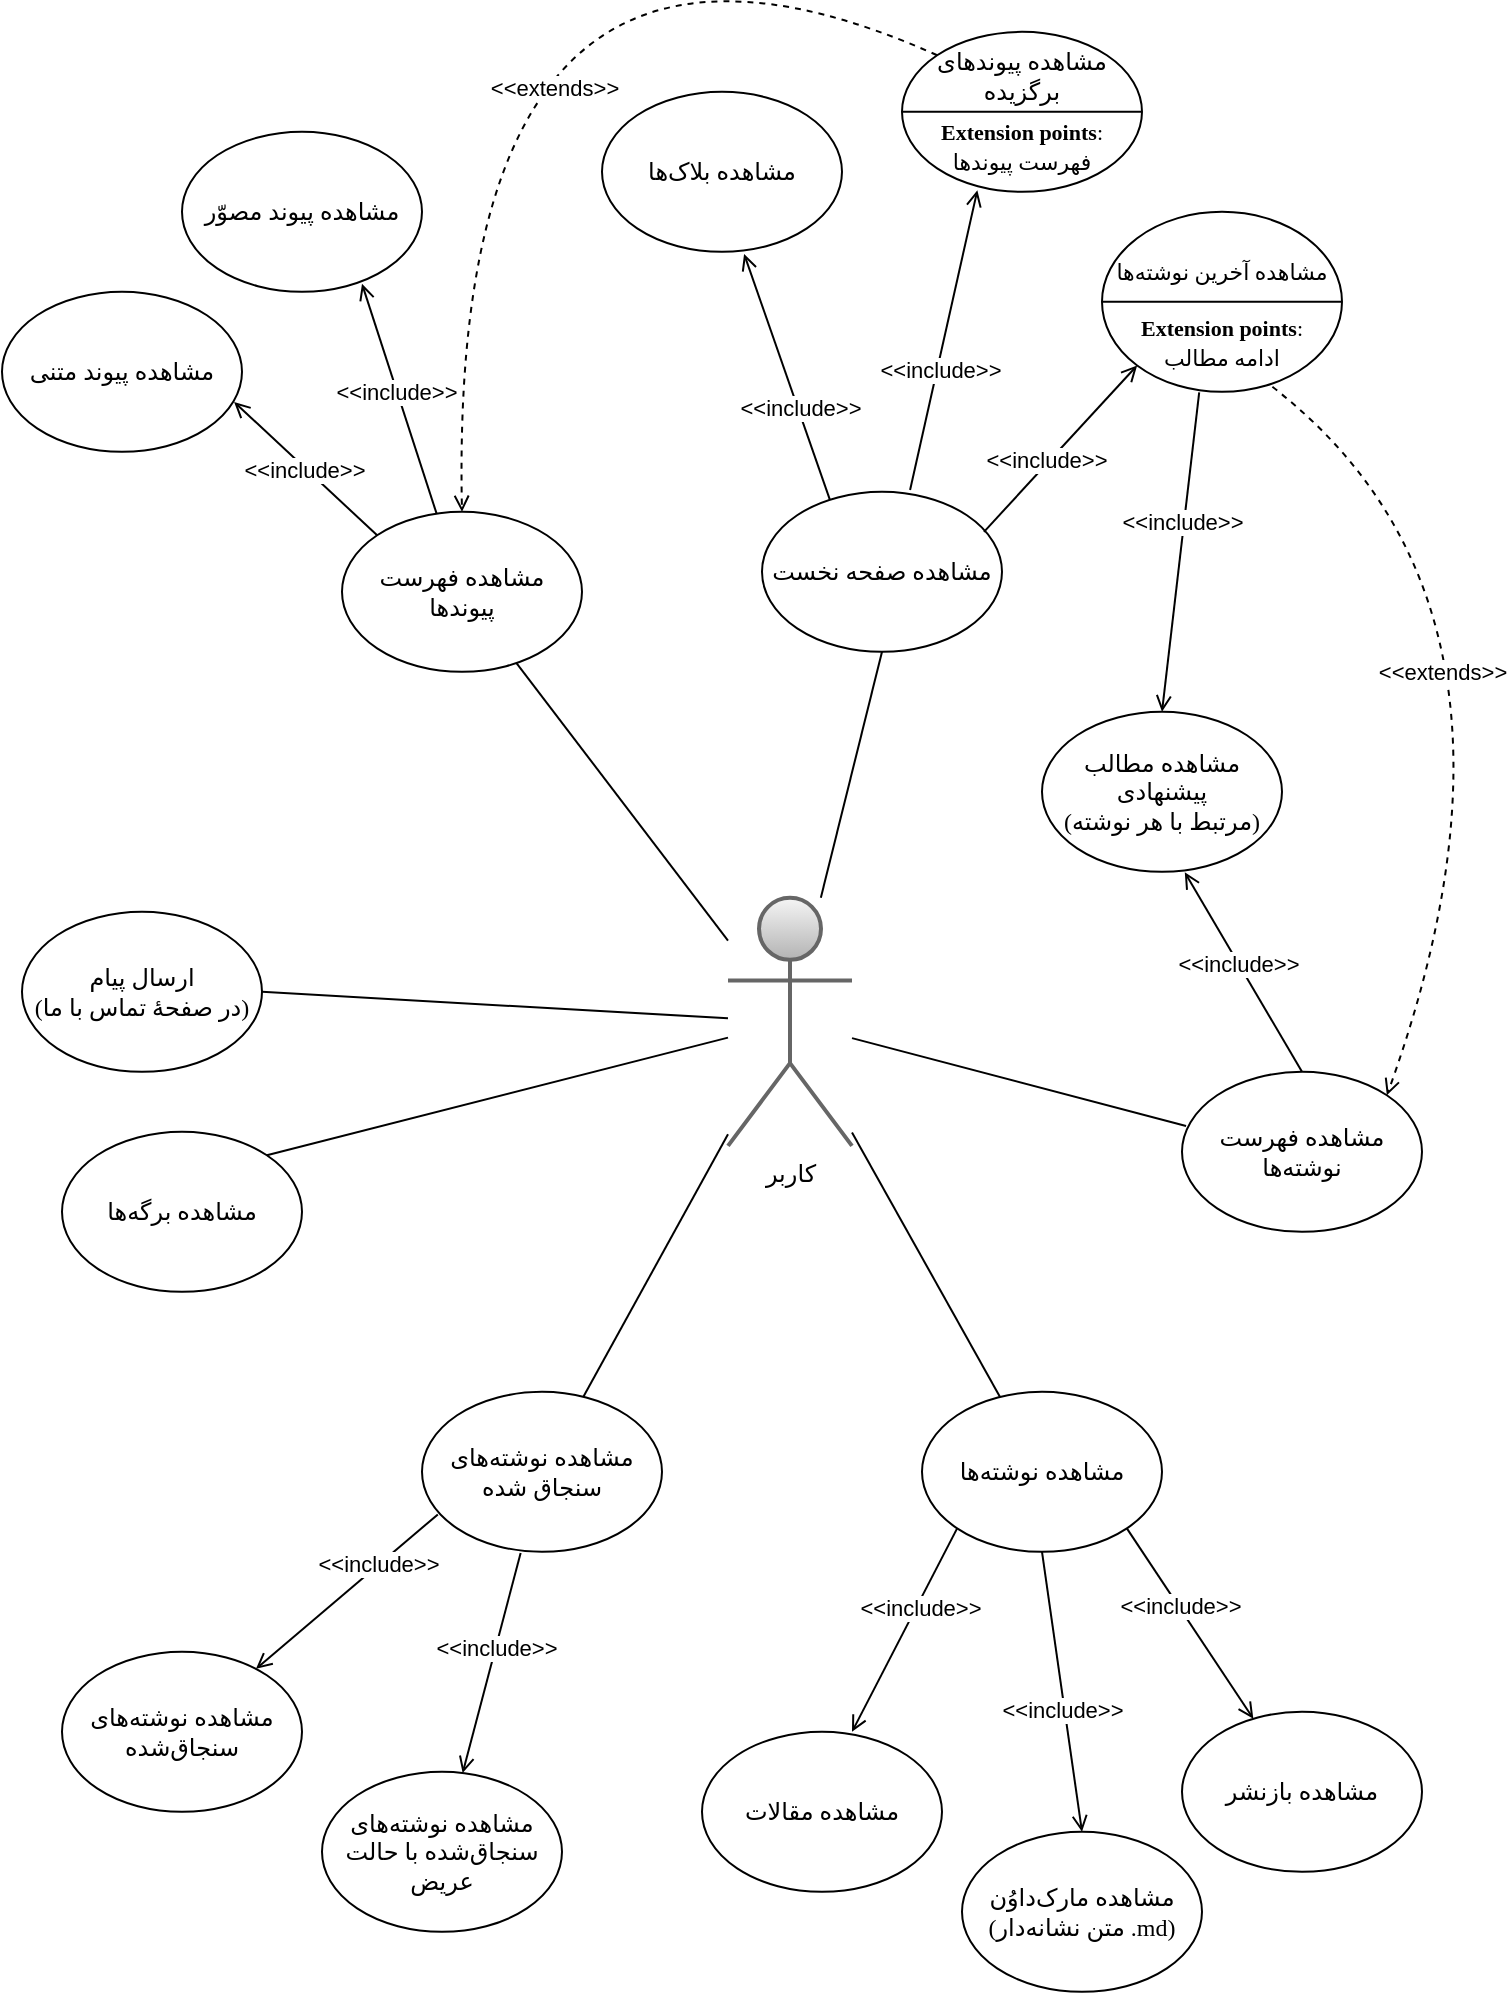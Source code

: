<mxfile compressed="false" version="14.1.8" type="device" pages="7">
  <diagram name="کاربر" id="e7e014a7-5840-1c2e-5031-d8a46d1fe8dd">
    <mxGraphModel dx="1408" dy="808" grid="1" gridSize="10" guides="1" tooltips="1" connect="1" arrows="1" fold="1" page="1" pageScale="1" pageWidth="827" pageHeight="1169" background="#ffffff" math="0" shadow="0">
      <root>
        <mxCell id="0" />
        <mxCell id="1" parent="0" />
        <mxCell id="Uy5VsCqBC4-iDa6m11t2-41" value="&lt;font style=&quot;font-size: 12px&quot; face=&quot;IRANSans&quot;&gt;کاربر&lt;br&gt;&lt;/font&gt;" style="shape=umlActor;verticalLabelPosition=bottom;verticalAlign=top;html=1;outlineConnect=0;comic=0;strokeWidth=2;fillColor=#f5f5f5;strokeColor=#666666;gradientColor=#b3b3b3;" parent="1" vertex="1">
          <mxGeometry x="410" y="530.92" width="62" height="124" as="geometry" />
        </mxCell>
        <mxCell id="Uy5VsCqBC4-iDa6m11t2-47" value="&lt;p&gt;&lt;font face=&quot;IRANSans&quot;&gt;مشاهده فهرست نوشته‌ها&lt;/font&gt;&lt;/p&gt;" style="ellipse;whiteSpace=wrap;html=1;" parent="1" vertex="1">
          <mxGeometry x="637" y="617.92" width="120" height="80" as="geometry" />
        </mxCell>
        <mxCell id="Uy5VsCqBC4-iDa6m11t2-48" value="&lt;p&gt;&lt;font face=&quot;IRANSans&quot;&gt;مشاهده صفحه نخست&lt;br&gt;&lt;/font&gt;&lt;/p&gt;" style="ellipse;whiteSpace=wrap;html=1;" parent="1" vertex="1">
          <mxGeometry x="427" y="327.92" width="120" height="80" as="geometry" />
        </mxCell>
        <mxCell id="Uy5VsCqBC4-iDa6m11t2-49" value="&lt;p&gt;&lt;font face=&quot;IRANSans&quot;&gt;مشاهده فهرست پیوندها&lt;br&gt;&lt;/font&gt;&lt;/p&gt;" style="ellipse;whiteSpace=wrap;html=1;" parent="1" vertex="1">
          <mxGeometry x="217" y="337.92" width="120" height="80" as="geometry" />
        </mxCell>
        <mxCell id="Uy5VsCqBC4-iDa6m11t2-50" value="&lt;p&gt;&lt;font face=&quot;IRANSans&quot;&gt;مشاهده نوشته‌های&lt;br&gt;سنجاق شده&lt;br&gt;&lt;/font&gt;&lt;/p&gt;" style="ellipse;whiteSpace=wrap;html=1;" parent="1" vertex="1">
          <mxGeometry x="257" y="777.92" width="120" height="80" as="geometry" />
        </mxCell>
        <mxCell id="Uy5VsCqBC4-iDa6m11t2-51" value="&lt;p&gt;&lt;font face=&quot;IRANSans&quot;&gt;ارسال پیام&lt;br&gt;(در صفحۀ تماس با ما)&lt;br&gt;&lt;/font&gt;&lt;/p&gt;" style="ellipse;whiteSpace=wrap;html=1;" parent="1" vertex="1">
          <mxGeometry x="57" y="537.92" width="120" height="80" as="geometry" />
        </mxCell>
        <mxCell id="Uy5VsCqBC4-iDa6m11t2-52" value="&lt;p&gt;&lt;font face=&quot;IRANSans&quot;&gt;مشاهده برگه‌ها&lt;br&gt;&lt;/font&gt;&lt;/p&gt;" style="ellipse;whiteSpace=wrap;html=1;" parent="1" vertex="1">
          <mxGeometry x="77" y="647.92" width="120" height="80" as="geometry" />
        </mxCell>
        <mxCell id="Uy5VsCqBC4-iDa6m11t2-55" value="&lt;p&gt;&lt;font face=&quot;IRANSans&quot;&gt;مشاهده نوشته‌ها&lt;br&gt;&lt;/font&gt;&lt;/p&gt;" style="ellipse;whiteSpace=wrap;html=1;" parent="1" vertex="1">
          <mxGeometry x="507" y="777.92" width="120" height="80" as="geometry" />
        </mxCell>
        <mxCell id="Uy5VsCqBC4-iDa6m11t2-62" value="" style="endArrow=none;html=1;" parent="1" source="Uy5VsCqBC4-iDa6m11t2-41" target="Uy5VsCqBC4-iDa6m11t2-50" edge="1">
          <mxGeometry width="50" height="50" relative="1" as="geometry">
            <mxPoint x="360" y="650" as="sourcePoint" />
            <mxPoint x="937" y="421.92" as="targetPoint" />
          </mxGeometry>
        </mxCell>
        <mxCell id="Uy5VsCqBC4-iDa6m11t2-63" value="" style="endArrow=none;html=1;entryX=1;entryY=0;entryDx=0;entryDy=0;" parent="1" source="Uy5VsCqBC4-iDa6m11t2-41" target="Uy5VsCqBC4-iDa6m11t2-52" edge="1">
          <mxGeometry width="50" height="50" relative="1" as="geometry">
            <mxPoint x="340" y="610" as="sourcePoint" />
            <mxPoint x="557" y="687.92" as="targetPoint" />
          </mxGeometry>
        </mxCell>
        <mxCell id="Uy5VsCqBC4-iDa6m11t2-64" value="" style="endArrow=none;html=1;" parent="1" source="Uy5VsCqBC4-iDa6m11t2-41" target="Uy5VsCqBC4-iDa6m11t2-55" edge="1">
          <mxGeometry width="50" height="50" relative="1" as="geometry">
            <mxPoint x="490" y="640" as="sourcePoint" />
            <mxPoint x="937" y="421.92" as="targetPoint" />
          </mxGeometry>
        </mxCell>
        <mxCell id="Uy5VsCqBC4-iDa6m11t2-65" value="" style="endArrow=none;html=1;entryX=0.017;entryY=0.338;entryDx=0;entryDy=0;entryPerimeter=0;" parent="1" source="Uy5VsCqBC4-iDa6m11t2-41" target="Uy5VsCqBC4-iDa6m11t2-47" edge="1">
          <mxGeometry width="50" height="50" relative="1" as="geometry">
            <mxPoint x="500" y="593" as="sourcePoint" />
            <mxPoint x="898.351" y="291.332" as="targetPoint" />
          </mxGeometry>
        </mxCell>
        <mxCell id="Uy5VsCqBC4-iDa6m11t2-68" value="" style="endArrow=none;html=1;" parent="1" source="Uy5VsCqBC4-iDa6m11t2-41" target="Uy5VsCqBC4-iDa6m11t2-49" edge="1">
          <mxGeometry width="50" height="50" relative="1" as="geometry">
            <mxPoint x="400" y="490" as="sourcePoint" />
            <mxPoint x="287" y="421.92" as="targetPoint" />
          </mxGeometry>
        </mxCell>
        <mxCell id="Uy5VsCqBC4-iDa6m11t2-69" value="" style="endArrow=none;html=1;entryX=1;entryY=0.5;entryDx=0;entryDy=0;" parent="1" source="Uy5VsCqBC4-iDa6m11t2-41" target="Uy5VsCqBC4-iDa6m11t2-51" edge="1">
          <mxGeometry width="50" height="50" relative="1" as="geometry">
            <mxPoint x="350" y="550" as="sourcePoint" />
            <mxPoint x="347" y="567.92" as="targetPoint" />
          </mxGeometry>
        </mxCell>
        <mxCell id="Uy5VsCqBC4-iDa6m11t2-72" value="" style="endArrow=none;html=1;entryX=0.5;entryY=1;entryDx=0;entryDy=0;" parent="1" source="Uy5VsCqBC4-iDa6m11t2-41" target="Uy5VsCqBC4-iDa6m11t2-48" edge="1">
          <mxGeometry width="50" height="50" relative="1" as="geometry">
            <mxPoint x="612" y="421.92" as="sourcePoint" />
            <mxPoint x="327.04" y="291.92" as="targetPoint" />
          </mxGeometry>
        </mxCell>
        <mxCell id="2xWLwXhtRxlVBZG-aoVo-7" style="edgeStyle=none;curved=1;sketch=0;orthogonalLoop=1;jettySize=auto;html=1;exitX=0.71;exitY=0.972;exitDx=0;exitDy=0;entryX=1;entryY=0;entryDx=0;entryDy=0;dashed=1;endArrow=open;endFill=0;exitPerimeter=0;" parent="1" source="2xWLwXhtRxlVBZG-aoVo-10" target="Uy5VsCqBC4-iDa6m11t2-47" edge="1">
          <mxGeometry relative="1" as="geometry">
            <mxPoint x="689.426" y="256.204" as="sourcePoint" />
            <Array as="points">
              <mxPoint x="827" y="387.92" />
            </Array>
          </mxGeometry>
        </mxCell>
        <mxCell id="2xWLwXhtRxlVBZG-aoVo-8" value="&amp;lt;&amp;lt;extends&amp;gt;&amp;gt;" style="edgeLabel;html=1;align=center;verticalAlign=middle;resizable=0;points=[];" parent="2xWLwXhtRxlVBZG-aoVo-7" vertex="1" connectable="0">
          <mxGeometry x="0.19" y="-53" relative="1" as="geometry">
            <mxPoint x="16.5" y="-25.55" as="offset" />
          </mxGeometry>
        </mxCell>
        <mxCell id="Uy5VsCqBC4-iDa6m11t2-83" value="" style="endArrow=open;html=1;exitX=0.925;exitY=0.25;exitDx=0;exitDy=0;entryX=0;entryY=1;entryDx=0;entryDy=0;endFill=0;exitPerimeter=0;" parent="1" source="Uy5VsCqBC4-iDa6m11t2-48" target="2xWLwXhtRxlVBZG-aoVo-10" edge="1">
          <mxGeometry width="50" height="50" relative="1" as="geometry">
            <mxPoint x="327" y="167.92" as="sourcePoint" />
            <mxPoint x="617" y="264.96" as="targetPoint" />
          </mxGeometry>
        </mxCell>
        <mxCell id="wYXhqhZhwTilaMYlyrkV-7" value="&amp;lt;&amp;lt;include&amp;gt;&amp;gt;" style="edgeLabel;html=1;align=center;verticalAlign=middle;resizable=0;points=[];" parent="Uy5VsCqBC4-iDa6m11t2-83" vertex="1" connectable="0">
          <mxGeometry x="-0.173" y="2" relative="1" as="geometry">
            <mxPoint as="offset" />
          </mxGeometry>
        </mxCell>
        <mxCell id="Uy5VsCqBC4-iDa6m11t2-85" value="&lt;p&gt;&lt;font face=&quot;IRANSans&quot;&gt;مشاهده بلاک‌ها&lt;br&gt;&lt;/font&gt;&lt;/p&gt;" style="ellipse;whiteSpace=wrap;html=1;" parent="1" vertex="1">
          <mxGeometry x="347" y="127.92" width="120" height="80" as="geometry" />
        </mxCell>
        <mxCell id="Uy5VsCqBC4-iDa6m11t2-86" value="" style="endArrow=open;html=1;entryX=0.592;entryY=1.013;entryDx=0;entryDy=0;exitX=0.283;exitY=0.05;exitDx=0;exitDy=0;exitPerimeter=0;entryPerimeter=0;endFill=0;" parent="1" source="Uy5VsCqBC4-iDa6m11t2-48" target="Uy5VsCqBC4-iDa6m11t2-85" edge="1">
          <mxGeometry width="50" height="50" relative="1" as="geometry">
            <mxPoint x="666" y="111.92" as="sourcePoint" />
            <mxPoint x="704.574" y="179.636" as="targetPoint" />
          </mxGeometry>
        </mxCell>
        <mxCell id="wYXhqhZhwTilaMYlyrkV-5" value="&amp;lt;&amp;lt;include&amp;gt;&amp;gt;" style="edgeLabel;html=1;align=center;verticalAlign=middle;resizable=0;points=[];" parent="Uy5VsCqBC4-iDa6m11t2-86" vertex="1" connectable="0">
          <mxGeometry x="-0.253" y="-1" relative="1" as="geometry">
            <mxPoint as="offset" />
          </mxGeometry>
        </mxCell>
        <mxCell id="2xWLwXhtRxlVBZG-aoVo-3" style="edgeStyle=none;orthogonalLoop=1;jettySize=auto;html=1;exitX=0;exitY=0;exitDx=0;exitDy=0;entryX=0.5;entryY=0;entryDx=0;entryDy=0;endArrow=open;endFill=0;curved=1;dashed=1;" parent="1" source="2xWLwXhtRxlVBZG-aoVo-9" target="Uy5VsCqBC4-iDa6m11t2-49" edge="1">
          <mxGeometry relative="1" as="geometry">
            <mxPoint x="477.574" y="121.716" as="sourcePoint" />
            <Array as="points">
              <mxPoint x="270" />
            </Array>
          </mxGeometry>
        </mxCell>
        <mxCell id="2xWLwXhtRxlVBZG-aoVo-4" value="&amp;lt;&amp;lt;extends&amp;gt;&amp;gt;" style="edgeLabel;html=1;align=center;verticalAlign=middle;resizable=0;points=[];" parent="2xWLwXhtRxlVBZG-aoVo-3" vertex="1" connectable="0">
          <mxGeometry x="0.305" y="64" relative="1" as="geometry">
            <mxPoint x="-14" as="offset" />
          </mxGeometry>
        </mxCell>
        <mxCell id="Uy5VsCqBC4-iDa6m11t2-89" value="" style="endArrow=open;html=1;exitX=0.617;exitY=-0.012;exitDx=0;exitDy=0;entryX=0.314;entryY=0.99;entryDx=0;entryDy=0;entryPerimeter=0;endFill=0;exitPerimeter=0;" parent="1" source="Uy5VsCqBC4-iDa6m11t2-48" target="2xWLwXhtRxlVBZG-aoVo-9" edge="1">
          <mxGeometry width="50" height="50" relative="1" as="geometry">
            <mxPoint x="412" y="237.92" as="sourcePoint" />
            <mxPoint x="547" y="197.92" as="targetPoint" />
          </mxGeometry>
        </mxCell>
        <mxCell id="wYXhqhZhwTilaMYlyrkV-6" value="&amp;lt;&amp;lt;include&amp;gt;&amp;gt;" style="edgeLabel;html=1;align=center;verticalAlign=middle;resizable=0;points=[];" parent="Uy5VsCqBC4-iDa6m11t2-89" vertex="1" connectable="0">
          <mxGeometry x="-0.201" y="-1" relative="1" as="geometry">
            <mxPoint as="offset" />
          </mxGeometry>
        </mxCell>
        <mxCell id="Uy5VsCqBC4-iDa6m11t2-94" value="&lt;p&gt;&lt;font face=&quot;IRANSans&quot;&gt;مشاهده مارک‌داوُن&lt;br&gt;(متن نشانه‌دار .md)&lt;br&gt;&lt;/font&gt;&lt;/p&gt;" style="ellipse;whiteSpace=wrap;html=1;" parent="1" vertex="1">
          <mxGeometry x="527" y="997.92" width="120" height="80" as="geometry" />
        </mxCell>
        <mxCell id="Uy5VsCqBC4-iDa6m11t2-95" value="&lt;p&gt;&lt;font face=&quot;IRANSans&quot;&gt;مشاهده مقالات&lt;br&gt;&lt;/font&gt;&lt;/p&gt;" style="ellipse;whiteSpace=wrap;html=1;" parent="1" vertex="1">
          <mxGeometry x="397" y="947.92" width="120" height="80" as="geometry" />
        </mxCell>
        <mxCell id="Uy5VsCqBC4-iDa6m11t2-96" value="&lt;p&gt;&lt;font face=&quot;IRANSans&quot;&gt;مشاهده بازنشر&lt;br&gt;&lt;/font&gt;&lt;/p&gt;" style="ellipse;whiteSpace=wrap;html=1;" parent="1" vertex="1">
          <mxGeometry x="637" y="937.92" width="120" height="80" as="geometry" />
        </mxCell>
        <mxCell id="Uy5VsCqBC4-iDa6m11t2-97" value="" style="endArrow=open;html=1;entryX=0.5;entryY=0;entryDx=0;entryDy=0;exitX=0.5;exitY=1;exitDx=0;exitDy=0;endFill=0;" parent="1" source="Uy5VsCqBC4-iDa6m11t2-55" target="Uy5VsCqBC4-iDa6m11t2-94" edge="1">
          <mxGeometry width="50" height="50" relative="1" as="geometry">
            <mxPoint x="1044.52" y="322.92" as="sourcePoint" />
            <mxPoint x="987.0" y="212.92" as="targetPoint" />
          </mxGeometry>
        </mxCell>
        <mxCell id="wYXhqhZhwTilaMYlyrkV-12" value="&amp;lt;&amp;lt;include&amp;gt;&amp;gt;" style="edgeLabel;html=1;align=center;verticalAlign=middle;resizable=0;points=[];" parent="Uy5VsCqBC4-iDa6m11t2-97" vertex="1" connectable="0">
          <mxGeometry x="0.117" y="-1" relative="1" as="geometry">
            <mxPoint as="offset" />
          </mxGeometry>
        </mxCell>
        <mxCell id="Uy5VsCqBC4-iDa6m11t2-99" value="" style="endArrow=open;html=1;endFill=0;exitX=1;exitY=1;exitDx=0;exitDy=0;" parent="1" source="Uy5VsCqBC4-iDa6m11t2-55" target="Uy5VsCqBC4-iDa6m11t2-96" edge="1">
          <mxGeometry width="50" height="50" relative="1" as="geometry">
            <mxPoint x="1027" y="520.24" as="sourcePoint" />
            <mxPoint x="1098.6" y="381.92" as="targetPoint" />
          </mxGeometry>
        </mxCell>
        <mxCell id="wYXhqhZhwTilaMYlyrkV-11" value="&amp;lt;&amp;lt;include&amp;gt;&amp;gt;" style="edgeLabel;html=1;align=center;verticalAlign=middle;resizable=0;points=[];" parent="Uy5VsCqBC4-iDa6m11t2-99" vertex="1" connectable="0">
          <mxGeometry x="-0.186" y="1" relative="1" as="geometry">
            <mxPoint as="offset" />
          </mxGeometry>
        </mxCell>
        <mxCell id="Uy5VsCqBC4-iDa6m11t2-101" value="" style="endArrow=open;html=1;exitX=0;exitY=1;exitDx=0;exitDy=0;entryX=0.625;entryY=0;entryDx=0;entryDy=0;endFill=0;entryPerimeter=0;" parent="1" source="Uy5VsCqBC4-iDa6m11t2-55" target="Uy5VsCqBC4-iDa6m11t2-95" edge="1">
          <mxGeometry width="50" height="50" relative="1" as="geometry">
            <mxPoint x="1022.8" y="400.56" as="sourcePoint" />
            <mxPoint x="1097.41" y="312.718" as="targetPoint" />
          </mxGeometry>
        </mxCell>
        <mxCell id="wYXhqhZhwTilaMYlyrkV-13" value="&amp;lt;&amp;lt;include&amp;gt;&amp;gt;" style="edgeLabel;html=1;align=center;verticalAlign=middle;resizable=0;points=[];" parent="Uy5VsCqBC4-iDa6m11t2-101" vertex="1" connectable="0">
          <mxGeometry x="-0.228" y="1" relative="1" as="geometry">
            <mxPoint as="offset" />
          </mxGeometry>
        </mxCell>
        <mxCell id="Uy5VsCqBC4-iDa6m11t2-103" value="&lt;p&gt;&lt;font face=&quot;IRANSans&quot;&gt;مشاهده مطالب پیشنهادی&lt;br&gt;(مرتبط با هر نوشته)&lt;br&gt;&lt;/font&gt;&lt;/p&gt;" style="ellipse;whiteSpace=wrap;html=1;" parent="1" vertex="1">
          <mxGeometry x="567" y="437.92" width="120" height="80" as="geometry" />
        </mxCell>
        <mxCell id="Uy5VsCqBC4-iDa6m11t2-106" value="" style="endArrow=open;html=1;exitX=0.5;exitY=0;exitDx=0;exitDy=0;endFill=0;entryX=0.595;entryY=1.003;entryDx=0;entryDy=0;entryPerimeter=0;" parent="1" source="Uy5VsCqBC4-iDa6m11t2-47" target="Uy5VsCqBC4-iDa6m11t2-103" edge="1">
          <mxGeometry width="50" height="50" relative="1" as="geometry">
            <mxPoint x="919" y="140.96" as="sourcePoint" />
            <mxPoint x="878.04" y="281.92" as="targetPoint" />
          </mxGeometry>
        </mxCell>
        <mxCell id="wYXhqhZhwTilaMYlyrkV-10" value="&amp;lt;&amp;lt;include&amp;gt;&amp;gt;" style="edgeLabel;html=1;align=center;verticalAlign=middle;resizable=0;points=[];" parent="Uy5VsCqBC4-iDa6m11t2-106" vertex="1" connectable="0">
          <mxGeometry x="-0.355" y="1" relative="1" as="geometry">
            <mxPoint x="-12.33" y="-22.4" as="offset" />
          </mxGeometry>
        </mxCell>
        <mxCell id="Uy5VsCqBC4-iDa6m11t2-108" value="&lt;p&gt;&lt;font face=&quot;IRANSans&quot;&gt;مشاهده پیوند متنی&lt;/font&gt;&lt;/p&gt;" style="ellipse;whiteSpace=wrap;html=1;" parent="1" vertex="1">
          <mxGeometry x="47" y="227.92" width="120" height="80" as="geometry" />
        </mxCell>
        <mxCell id="Uy5VsCqBC4-iDa6m11t2-109" value="&lt;p&gt;&lt;font face=&quot;IRANSans&quot;&gt;مشاهده پیوند مصوّر&lt;br&gt;&lt;/font&gt;&lt;/p&gt;" style="ellipse;whiteSpace=wrap;html=1;" parent="1" vertex="1">
          <mxGeometry x="137" y="147.92" width="120" height="80" as="geometry" />
        </mxCell>
        <mxCell id="Uy5VsCqBC4-iDa6m11t2-110" value="" style="endArrow=open;html=1;entryX=0.967;entryY=0.688;entryDx=0;entryDy=0;exitX=0;exitY=0;exitDx=0;exitDy=0;endFill=0;entryPerimeter=0;" parent="1" source="Uy5VsCqBC4-iDa6m11t2-49" target="Uy5VsCqBC4-iDa6m11t2-108" edge="1">
          <mxGeometry width="50" height="50" relative="1" as="geometry">
            <mxPoint x="184.574" y="450.204" as="sourcePoint" />
            <mxPoint x="139.426" y="519.636" as="targetPoint" />
          </mxGeometry>
        </mxCell>
        <mxCell id="wYXhqhZhwTilaMYlyrkV-3" value="&amp;lt;&amp;lt;include&amp;gt;&amp;gt;" style="edgeLabel;html=1;align=center;verticalAlign=middle;resizable=0;points=[];" parent="Uy5VsCqBC4-iDa6m11t2-110" vertex="1" connectable="0">
          <mxGeometry x="0.291" y="-1" relative="1" as="geometry">
            <mxPoint x="8.14" y="10.34" as="offset" />
          </mxGeometry>
        </mxCell>
        <mxCell id="Uy5VsCqBC4-iDa6m11t2-112" value="" style="endArrow=open;html=1;endFill=0;entryX=0.75;entryY=0.95;entryDx=0;entryDy=0;entryPerimeter=0;" parent="1" source="Uy5VsCqBC4-iDa6m11t2-49" target="Uy5VsCqBC4-iDa6m11t2-109" edge="1">
          <mxGeometry width="50" height="50" relative="1" as="geometry">
            <mxPoint x="233" y="598.96" as="sourcePoint" />
            <mxPoint x="149.426" y="669.636" as="targetPoint" />
          </mxGeometry>
        </mxCell>
        <mxCell id="wYXhqhZhwTilaMYlyrkV-4" value="&amp;lt;&amp;lt;include&amp;gt;&amp;gt;" style="edgeLabel;html=1;align=center;verticalAlign=middle;resizable=0;points=[];" parent="Uy5VsCqBC4-iDa6m11t2-112" vertex="1" connectable="0">
          <mxGeometry x="0.194" y="-1" relative="1" as="geometry">
            <mxPoint x="0.96" y="7.88" as="offset" />
          </mxGeometry>
        </mxCell>
        <mxCell id="Uy5VsCqBC4-iDa6m11t2-114" value="&lt;p&gt;&lt;font face=&quot;IRANSans&quot;&gt;مشاهده نوشته‌های سنجاق‌شده&lt;br&gt;&lt;/font&gt;&lt;/p&gt;" style="ellipse;whiteSpace=wrap;html=1;" parent="1" vertex="1">
          <mxGeometry x="77" y="907.92" width="120" height="80" as="geometry" />
        </mxCell>
        <mxCell id="Uy5VsCqBC4-iDa6m11t2-115" value="&lt;p&gt;&lt;font face=&quot;IRANSans&quot;&gt;مشاهده نوشته‌های سنجاق‌شده با حالت عریض&lt;br&gt;&lt;/font&gt;&lt;/p&gt;" style="ellipse;whiteSpace=wrap;html=1;" parent="1" vertex="1">
          <mxGeometry x="207" y="967.92" width="120" height="80" as="geometry" />
        </mxCell>
        <mxCell id="Uy5VsCqBC4-iDa6m11t2-116" value="" style="endArrow=open;html=1;endFill=0;exitX=0.066;exitY=0.766;exitDx=0;exitDy=0;exitPerimeter=0;" parent="1" source="Uy5VsCqBC4-iDa6m11t2-50" target="Uy5VsCqBC4-iDa6m11t2-114" edge="1">
          <mxGeometry width="50" height="50" relative="1" as="geometry">
            <mxPoint x="1009.426" y="450.204" as="sourcePoint" />
            <mxPoint x="1086.16" y="539.76" as="targetPoint" />
          </mxGeometry>
        </mxCell>
        <mxCell id="wYXhqhZhwTilaMYlyrkV-14" value="&amp;lt;&amp;lt;include&amp;gt;&amp;gt;" style="edgeLabel;html=1;align=center;verticalAlign=middle;resizable=0;points=[];" parent="Uy5VsCqBC4-iDa6m11t2-116" vertex="1" connectable="0">
          <mxGeometry x="-0.351" y="-1" relative="1" as="geometry">
            <mxPoint as="offset" />
          </mxGeometry>
        </mxCell>
        <mxCell id="Uy5VsCqBC4-iDa6m11t2-118" value="" style="endArrow=open;html=1;endFill=0;exitX=0.411;exitY=1.007;exitDx=0;exitDy=0;exitPerimeter=0;" parent="1" source="Uy5VsCqBC4-iDa6m11t2-50" target="Uy5VsCqBC4-iDa6m11t2-115" edge="1">
          <mxGeometry width="50" height="50" relative="1" as="geometry">
            <mxPoint x="876.04" y="696.96" as="sourcePoint" />
            <mxPoint x="1037" y="697.92" as="targetPoint" />
          </mxGeometry>
        </mxCell>
        <mxCell id="wYXhqhZhwTilaMYlyrkV-15" value="&amp;lt;&amp;lt;include&amp;gt;&amp;gt;" style="edgeLabel;html=1;align=center;verticalAlign=middle;resizable=0;points=[];" parent="Uy5VsCqBC4-iDa6m11t2-118" vertex="1" connectable="0">
          <mxGeometry x="-0.137" relative="1" as="geometry">
            <mxPoint as="offset" />
          </mxGeometry>
        </mxCell>
        <mxCell id="2xWLwXhtRxlVBZG-aoVo-14" value="" style="group" parent="1" vertex="1" connectable="0">
          <mxGeometry x="597" y="187.92" width="120" height="90" as="geometry" />
        </mxCell>
        <mxCell id="2xWLwXhtRxlVBZG-aoVo-10" value="&lt;span style=&quot;font-family: &amp;#34;iransans&amp;#34; ; font-size: 11px&quot;&gt;&lt;br&gt;&lt;/span&gt;" style="shape=lineEllipse;perimeter=ellipsePerimeter;whiteSpace=wrap;html=1;backgroundOutline=1;" parent="2xWLwXhtRxlVBZG-aoVo-14" vertex="1">
          <mxGeometry width="120" height="90" as="geometry" />
        </mxCell>
        <mxCell id="2xWLwXhtRxlVBZG-aoVo-11" value="&lt;font face=&quot;iransans&quot;&gt;&lt;span style=&quot;font-size: 11px&quot;&gt;&lt;b&gt;Extension points&lt;/b&gt;:&lt;br&gt;ادامه مطالب&lt;br&gt;&lt;/span&gt;&lt;/font&gt;" style="text;html=1;strokeColor=none;fillColor=none;align=center;verticalAlign=middle;whiteSpace=wrap;rounded=0;" parent="2xWLwXhtRxlVBZG-aoVo-14" vertex="1">
          <mxGeometry x="10" y="50" width="100" height="30" as="geometry" />
        </mxCell>
        <mxCell id="2xWLwXhtRxlVBZG-aoVo-13" value="&lt;span style=&quot;font-family: &amp;#34;iransans&amp;#34; ; font-size: 11px&quot;&gt;مشاهده آخرین نوشته‌ها&lt;/span&gt;" style="text;html=1;strokeColor=none;fillColor=none;align=center;verticalAlign=middle;whiteSpace=wrap;rounded=0;" parent="2xWLwXhtRxlVBZG-aoVo-14" vertex="1">
          <mxGeometry x="5" y="20" width="110" height="20" as="geometry" />
        </mxCell>
        <mxCell id="2xWLwXhtRxlVBZG-aoVo-17" value="" style="group" parent="1" vertex="1" connectable="0">
          <mxGeometry x="497" y="97.92" width="120" height="80" as="geometry" />
        </mxCell>
        <mxCell id="2xWLwXhtRxlVBZG-aoVo-9" value="" style="shape=lineEllipse;perimeter=ellipsePerimeter;whiteSpace=wrap;html=1;backgroundOutline=1;" parent="2xWLwXhtRxlVBZG-aoVo-17" vertex="1">
          <mxGeometry width="120" height="80" as="geometry" />
        </mxCell>
        <mxCell id="2xWLwXhtRxlVBZG-aoVo-15" value="&lt;span style=&quot;font-family: &amp;#34;iransans&amp;#34;&quot;&gt;مشاهده پیوندهای برگزیده&lt;/span&gt;" style="text;html=1;strokeColor=none;fillColor=none;align=center;verticalAlign=middle;whiteSpace=wrap;rounded=0;" parent="2xWLwXhtRxlVBZG-aoVo-17" vertex="1">
          <mxGeometry x="10" y="12" width="100" height="20" as="geometry" />
        </mxCell>
        <mxCell id="2xWLwXhtRxlVBZG-aoVo-16" value="&lt;font face=&quot;iransans&quot;&gt;&lt;span style=&quot;font-size: 11px&quot;&gt;&lt;b&gt;Extension points&lt;/b&gt;:&lt;br&gt;فهرست پیوندها&lt;br&gt;&lt;/span&gt;&lt;/font&gt;" style="text;html=1;strokeColor=none;fillColor=none;align=center;verticalAlign=middle;whiteSpace=wrap;rounded=0;" parent="2xWLwXhtRxlVBZG-aoVo-17" vertex="1">
          <mxGeometry x="10" y="42" width="100" height="30" as="geometry" />
        </mxCell>
        <mxCell id="Uy5VsCqBC4-iDa6m11t2-104" value="" style="endArrow=open;html=1;exitX=0.405;exitY=1.003;exitDx=0;exitDy=0;endFill=0;entryX=0.5;entryY=0;entryDx=0;entryDy=0;exitPerimeter=0;" parent="1" source="2xWLwXhtRxlVBZG-aoVo-10" target="Uy5VsCqBC4-iDa6m11t2-103" edge="1">
          <mxGeometry width="50" height="50" relative="1" as="geometry">
            <mxPoint x="647" y="267.92" as="sourcePoint" />
            <mxPoint x="1046.96" y="205.6" as="targetPoint" />
          </mxGeometry>
        </mxCell>
        <mxCell id="wYXhqhZhwTilaMYlyrkV-8" value="&amp;lt;&amp;lt;include&amp;gt;&amp;gt;" style="edgeLabel;html=1;align=center;verticalAlign=middle;resizable=0;points=[];" parent="Uy5VsCqBC4-iDa6m11t2-104" vertex="1" connectable="0">
          <mxGeometry x="-0.184" y="-1" relative="1" as="geometry">
            <mxPoint as="offset" />
          </mxGeometry>
        </mxCell>
      </root>
    </mxGraphModel>
  </diagram>
  <diagram id="mVkgpMYYenOjmulizqHt" name="کاربر مهمان و عضو">
    <mxGraphModel dx="1408" dy="808" grid="1" gridSize="10" guides="1" tooltips="1" connect="1" arrows="1" fold="1" page="1" pageScale="1" pageWidth="827" pageHeight="1169" math="0" shadow="0">
      <root>
        <mxCell id="jWt7NU7HNpJz7Jd0-zBb-0" />
        <mxCell id="jWt7NU7HNpJz7Jd0-zBb-1" parent="jWt7NU7HNpJz7Jd0-zBb-0" />
        <mxCell id="6Dc4BbNfo3fOZsaS5JEq-0" value="&lt;font style=&quot;font-size: 12px&quot; face=&quot;IRANSans&quot;&gt;کاربر&lt;br&gt;&lt;/font&gt;" style="shape=umlActor;verticalLabelPosition=bottom;verticalAlign=top;html=1;outlineConnect=0;comic=0;strokeWidth=2;fillColor=#f5f5f5;strokeColor=#666666;gradientColor=#b3b3b3;" parent="jWt7NU7HNpJz7Jd0-zBb-1" vertex="1">
          <mxGeometry x="172" y="420" width="62" height="124" as="geometry" />
        </mxCell>
        <mxCell id="6Dc4BbNfo3fOZsaS5JEq-1" value="" style="endArrow=block;html=1;endFill=0;" parent="jWt7NU7HNpJz7Jd0-zBb-1" source="6Dc4BbNfo3fOZsaS5JEq-2" target="6Dc4BbNfo3fOZsaS5JEq-0" edge="1">
          <mxGeometry width="50" height="50" relative="1" as="geometry">
            <mxPoint x="274" y="716" as="sourcePoint" />
            <mxPoint x="204" y="596" as="targetPoint" />
          </mxGeometry>
        </mxCell>
        <mxCell id="6Dc4BbNfo3fOZsaS5JEq-2" value="&lt;font style=&quot;font-size: 12px&quot; face=&quot;IRANSans&quot;&gt;کاربر عضو&lt;br&gt;&lt;/font&gt;" style="shape=umlActor;verticalLabelPosition=bottom;verticalAlign=top;html=1;outlineConnect=0;comic=0;strokeWidth=2;fillColor=#f5f5f5;strokeColor=#666666;gradientColor=#b3b3b3;" parent="jWt7NU7HNpJz7Jd0-zBb-1" vertex="1">
          <mxGeometry x="330" y="530" width="62" height="124" as="geometry" />
        </mxCell>
        <mxCell id="6Dc4BbNfo3fOZsaS5JEq-3" value="&lt;font style=&quot;font-size: 12px&quot; face=&quot;IRANSans&quot;&gt;کاربر مهمان&lt;br&gt;&lt;/font&gt;" style="shape=umlActor;verticalLabelPosition=bottom;verticalAlign=top;html=1;outlineConnect=0;comic=0;strokeWidth=2;fillColor=#f5f5f5;strokeColor=#666666;gradientColor=#b3b3b3;" parent="jWt7NU7HNpJz7Jd0-zBb-1" vertex="1">
          <mxGeometry x="330" y="358" width="62" height="124" as="geometry" />
        </mxCell>
        <mxCell id="6Dc4BbNfo3fOZsaS5JEq-4" value="" style="endArrow=block;html=1;endFill=0;" parent="jWt7NU7HNpJz7Jd0-zBb-1" source="6Dc4BbNfo3fOZsaS5JEq-3" target="6Dc4BbNfo3fOZsaS5JEq-0" edge="1">
          <mxGeometry width="50" height="50" relative="1" as="geometry">
            <mxPoint x="270" y="390" as="sourcePoint" />
            <mxPoint x="194" y="581" as="targetPoint" />
          </mxGeometry>
        </mxCell>
        <mxCell id="6Dc4BbNfo3fOZsaS5JEq-5" value="&lt;p&gt;&lt;font face=&quot;IRANSans&quot;&gt;عضویت&lt;br&gt;&lt;/font&gt;&lt;/p&gt;" style="ellipse;whiteSpace=wrap;html=1;" parent="jWt7NU7HNpJz7Jd0-zBb-1" vertex="1">
          <mxGeometry x="120" y="250" width="120" height="80" as="geometry" />
        </mxCell>
        <mxCell id="6Dc4BbNfo3fOZsaS5JEq-6" value="&lt;p&gt;&lt;font face=&quot;IRANSans&quot;&gt;ورود&lt;/font&gt;&lt;/p&gt;" style="ellipse;whiteSpace=wrap;html=1;" parent="jWt7NU7HNpJz7Jd0-zBb-1" vertex="1">
          <mxGeometry x="530" y="320" width="120" height="80" as="geometry" />
        </mxCell>
        <mxCell id="6Dc4BbNfo3fOZsaS5JEq-7" value="" style="endArrow=none;html=1;" parent="jWt7NU7HNpJz7Jd0-zBb-1" source="6Dc4BbNfo3fOZsaS5JEq-3" target="6Dc4BbNfo3fOZsaS5JEq-5" edge="1">
          <mxGeometry width="50" height="50" relative="1" as="geometry">
            <mxPoint x="755" y="424" as="sourcePoint" />
            <mxPoint x="560" y="380" as="targetPoint" />
          </mxGeometry>
        </mxCell>
        <mxCell id="6Dc4BbNfo3fOZsaS5JEq-8" value="" style="endArrow=none;html=1;entryX=0;entryY=1;entryDx=0;entryDy=0;" parent="jWt7NU7HNpJz7Jd0-zBb-1" source="6Dc4BbNfo3fOZsaS5JEq-3" target="6Dc4BbNfo3fOZsaS5JEq-6" edge="1">
          <mxGeometry width="50" height="50" relative="1" as="geometry">
            <mxPoint x="690" y="480" as="sourcePoint" />
            <mxPoint x="430" y="424" as="targetPoint" />
          </mxGeometry>
        </mxCell>
        <mxCell id="6Dc4BbNfo3fOZsaS5JEq-9" value="&lt;p&gt;&lt;font face=&quot;IRANSans&quot;&gt;ورود از طریق سرویس خارجی&lt;br&gt;&lt;/font&gt;&lt;span style=&quot;font-family: &amp;#34;iransans&amp;#34; ; font-size: 10px&quot;&gt;(OAuth 2.0 authorization)&lt;/span&gt;&lt;font face=&quot;IRANSans&quot;&gt;&lt;br&gt;&lt;/font&gt;&lt;/p&gt;" style="ellipse;whiteSpace=wrap;html=1;" parent="jWt7NU7HNpJz7Jd0-zBb-1" vertex="1">
          <mxGeometry x="438" y="50" width="150" height="80" as="geometry" />
        </mxCell>
        <mxCell id="6Dc4BbNfo3fOZsaS5JEq-10" style="edgeStyle=none;curved=1;sketch=0;orthogonalLoop=1;jettySize=auto;html=1;exitX=0.346;exitY=0.983;exitDx=0;exitDy=0;entryX=0.5;entryY=0;entryDx=0;entryDy=0;startArrow=none;startFill=0;startSize=14;endArrow=open;endFill=0;endSize=12;exitPerimeter=0;dashed=1;" parent="jWt7NU7HNpJz7Jd0-zBb-1" source="6Dc4BbNfo3fOZsaS5JEq-11" target="6Dc4BbNfo3fOZsaS5JEq-78" edge="1">
          <mxGeometry relative="1" as="geometry" />
        </mxCell>
        <mxCell id="u3xMOgwmYcn5V3lp470V-17" value="&amp;lt;&amp;lt;include&amp;gt;&amp;gt;" style="edgeLabel;html=1;align=center;verticalAlign=middle;resizable=0;points=[];" parent="6Dc4BbNfo3fOZsaS5JEq-10" vertex="1" connectable="0">
          <mxGeometry x="0.126" relative="1" as="geometry">
            <mxPoint as="offset" />
          </mxGeometry>
        </mxCell>
        <mxCell id="6Dc4BbNfo3fOZsaS5JEq-11" value="&lt;p&gt;&lt;font face=&quot;IRANSans&quot;&gt;عضویت با سرویس خارجی&lt;br&gt;&lt;/font&gt;&lt;span style=&quot;font-size: 10px ; font-family: &amp;#34;iransans&amp;#34;&quot;&gt;(OAuth 2.0 authorization)&lt;/span&gt;&lt;/p&gt;" style="ellipse;whiteSpace=wrap;html=1;" parent="jWt7NU7HNpJz7Jd0-zBb-1" vertex="1">
          <mxGeometry x="40" y="60" width="140" height="80" as="geometry" />
        </mxCell>
        <mxCell id="6Dc4BbNfo3fOZsaS5JEq-12" value="" style="endArrow=open;html=1;entryX=0;entryY=0;entryDx=0;entryDy=0;exitX=0.5;exitY=1;exitDx=0;exitDy=0;endFill=0;dashed=1;" parent="jWt7NU7HNpJz7Jd0-zBb-1" source="6Dc4BbNfo3fOZsaS5JEq-11" target="6Dc4BbNfo3fOZsaS5JEq-5" edge="1">
          <mxGeometry width="50" height="50" relative="1" as="geometry">
            <mxPoint x="284.206" y="187.046" as="sourcePoint" />
            <mxPoint x="375.718" y="243.009" as="targetPoint" />
          </mxGeometry>
        </mxCell>
        <mxCell id="u3xMOgwmYcn5V3lp470V-18" value="&amp;lt;&amp;lt;extends&amp;gt;&amp;gt;" style="edgeLabel;html=1;align=center;verticalAlign=middle;resizable=0;points=[];" parent="6Dc4BbNfo3fOZsaS5JEq-12" vertex="1" connectable="0">
          <mxGeometry x="0.26" relative="1" as="geometry">
            <mxPoint as="offset" />
          </mxGeometry>
        </mxCell>
        <mxCell id="6Dc4BbNfo3fOZsaS5JEq-13" style="edgeStyle=none;curved=1;sketch=0;orthogonalLoop=1;jettySize=auto;html=1;startArrow=none;startFill=0;endArrow=open;endFill=0;entryX=0.226;entryY=0.067;entryDx=0;entryDy=0;entryPerimeter=0;dashed=1;" parent="jWt7NU7HNpJz7Jd0-zBb-1" source="6Dc4BbNfo3fOZsaS5JEq-9" target="6Dc4BbNfo3fOZsaS5JEq-15" edge="1">
          <mxGeometry relative="1" as="geometry" />
        </mxCell>
        <mxCell id="u3xMOgwmYcn5V3lp470V-19" value="&amp;lt;&amp;lt;extends&amp;gt;&amp;gt;" style="edgeLabel;html=1;align=center;verticalAlign=middle;resizable=0;points=[];" parent="6Dc4BbNfo3fOZsaS5JEq-13" vertex="1" connectable="0">
          <mxGeometry x="-0.367" y="-1" relative="1" as="geometry">
            <mxPoint x="-1.12" y="-7.8" as="offset" />
          </mxGeometry>
        </mxCell>
        <mxCell id="6Dc4BbNfo3fOZsaS5JEq-14" style="edgeStyle=none;curved=1;sketch=0;orthogonalLoop=1;jettySize=auto;html=1;entryX=0.5;entryY=0;entryDx=0;entryDy=0;startArrow=none;startFill=0;endArrow=open;endFill=0;exitX=0.354;exitY=0.969;exitDx=0;exitDy=0;exitPerimeter=0;dashed=1;" parent="jWt7NU7HNpJz7Jd0-zBb-1" source="6Dc4BbNfo3fOZsaS5JEq-44" target="6Dc4BbNfo3fOZsaS5JEq-15" edge="1">
          <mxGeometry relative="1" as="geometry">
            <mxPoint x="580" y="150" as="targetPoint" />
          </mxGeometry>
        </mxCell>
        <mxCell id="u3xMOgwmYcn5V3lp470V-21" value="&amp;lt;&amp;lt;extends&amp;gt;&amp;gt;" style="edgeLabel;html=1;align=center;verticalAlign=middle;resizable=0;points=[];" parent="6Dc4BbNfo3fOZsaS5JEq-14" vertex="1" connectable="0">
          <mxGeometry x="-0.349" y="1" relative="1" as="geometry">
            <mxPoint as="offset" />
          </mxGeometry>
        </mxCell>
        <mxCell id="6Dc4BbNfo3fOZsaS5JEq-15" value="&lt;p&gt;&lt;font face=&quot;IRANSans&quot; style=&quot;font-size: 12px&quot;&gt;&lt;span style=&quot;font-size: 11px&quot;&gt;ورود چند مرحله‌ای&lt;br&gt;&lt;/span&gt;&lt;/font&gt;(Multi-factor authentication)&lt;font face=&quot;IRANSans&quot; style=&quot;font-size: 12px&quot;&gt;&lt;span style=&quot;font-size: 11px&quot;&gt;&lt;br&gt;&lt;/span&gt;&lt;/font&gt;&lt;/p&gt;" style="ellipse;whiteSpace=wrap;html=1;" parent="jWt7NU7HNpJz7Jd0-zBb-1" vertex="1">
          <mxGeometry x="510" y="190" width="160" height="80" as="geometry" />
        </mxCell>
        <mxCell id="6Dc4BbNfo3fOZsaS5JEq-16" value="&lt;p&gt;&lt;font face=&quot;IRANSans&quot;&gt;عضویت عادی&lt;br&gt;(by e-mail, etc.)&lt;/font&gt;&lt;/p&gt;" style="ellipse;whiteSpace=wrap;html=1;" parent="jWt7NU7HNpJz7Jd0-zBb-1" vertex="1">
          <mxGeometry x="290" y="180" width="120" height="80" as="geometry" />
        </mxCell>
        <mxCell id="6Dc4BbNfo3fOZsaS5JEq-17" value="" style="endArrow=open;html=1;entryX=1;entryY=0;entryDx=0;entryDy=0;endFill=0;dashed=1;" parent="jWt7NU7HNpJz7Jd0-zBb-1" source="6Dc4BbNfo3fOZsaS5JEq-16" target="6Dc4BbNfo3fOZsaS5JEq-5" edge="1">
          <mxGeometry width="50" height="50" relative="1" as="geometry">
            <mxPoint x="282.426" y="328.284" as="sourcePoint" />
            <mxPoint x="327.574" y="395.716" as="targetPoint" />
          </mxGeometry>
        </mxCell>
        <mxCell id="u3xMOgwmYcn5V3lp470V-16" value="&amp;lt;&amp;lt;extends&amp;gt;&amp;gt;" style="edgeLabel;html=1;align=center;verticalAlign=middle;resizable=0;points=[];" parent="6Dc4BbNfo3fOZsaS5JEq-17" vertex="1" connectable="0">
          <mxGeometry x="0.389" relative="1" as="geometry">
            <mxPoint x="13.82" y="-5.24" as="offset" />
          </mxGeometry>
        </mxCell>
        <mxCell id="a-mLy26kHCLGoqHsdDYE-8" style="edgeStyle=none;curved=1;sketch=0;orthogonalLoop=1;jettySize=auto;html=1;exitX=0;exitY=0.5;exitDx=0;exitDy=0;entryX=1;entryY=0;entryDx=0;entryDy=0;startArrow=none;startFill=0;startSize=14;endArrow=open;endFill=0;endSize=12;dashed=1;" parent="jWt7NU7HNpJz7Jd0-zBb-1" source="6Dc4BbNfo3fOZsaS5JEq-28" target="6Dc4BbNfo3fOZsaS5JEq-22" edge="1">
          <mxGeometry relative="1" as="geometry" />
        </mxCell>
        <mxCell id="u3xMOgwmYcn5V3lp470V-15" value="&amp;lt;&amp;lt;extends&amp;gt;&amp;gt;" style="edgeLabel;html=1;align=center;verticalAlign=middle;resizable=0;points=[];" parent="a-mLy26kHCLGoqHsdDYE-8" vertex="1" connectable="0">
          <mxGeometry x="-0.428" y="-3" relative="1" as="geometry">
            <mxPoint x="-7.91" y="7.75" as="offset" />
          </mxGeometry>
        </mxCell>
        <mxCell id="6Dc4BbNfo3fOZsaS5JEq-22" value="&lt;p&gt;&lt;font face=&quot;IRANSans&quot;&gt;تنظیمات حساب کاربری&lt;/font&gt;&lt;/p&gt;" style="ellipse;whiteSpace=wrap;html=1;" parent="jWt7NU7HNpJz7Jd0-zBb-1" vertex="1">
          <mxGeometry x="354" y="730" width="120" height="80" as="geometry" />
        </mxCell>
        <mxCell id="6Dc4BbNfo3fOZsaS5JEq-23" value="&lt;p&gt;&lt;font face=&quot;IRANSans&quot;&gt;دریافت داده‌های حساب&lt;/font&gt;&lt;/p&gt;" style="ellipse;whiteSpace=wrap;html=1;" parent="jWt7NU7HNpJz7Jd0-zBb-1" vertex="1">
          <mxGeometry x="131" y="670" width="120" height="80" as="geometry" />
        </mxCell>
        <mxCell id="6Dc4BbNfo3fOZsaS5JEq-24" value="&lt;p&gt;&lt;font face=&quot;IRANSans&quot;&gt;حذف حساب کاربری&lt;/font&gt;&lt;/p&gt;" style="ellipse;whiteSpace=wrap;html=1;" parent="jWt7NU7HNpJz7Jd0-zBb-1" vertex="1">
          <mxGeometry x="80" y="585" width="120" height="80" as="geometry" />
        </mxCell>
        <mxCell id="6Dc4BbNfo3fOZsaS5JEq-25" value="&lt;p&gt;&lt;font face=&quot;IRANSans&quot;&gt;ثبت یا لغو ورود&lt;br&gt;با سرویس خارجی&lt;/font&gt;&lt;/p&gt;" style="ellipse;whiteSpace=wrap;html=1;" parent="jWt7NU7HNpJz7Jd0-zBb-1" vertex="1">
          <mxGeometry x="671" y="760" width="120" height="80" as="geometry" />
        </mxCell>
        <mxCell id="6Dc4BbNfo3fOZsaS5JEq-26" value="&lt;p&gt;&lt;font face=&quot;IRANSans&quot;&gt;تنظیم یا لغو&lt;br&gt;احراز هویت دو مرحله‌ای&lt;/font&gt;&lt;/p&gt;" style="ellipse;whiteSpace=wrap;html=1;" parent="jWt7NU7HNpJz7Jd0-zBb-1" vertex="1">
          <mxGeometry x="610" y="860" width="130" height="80" as="geometry" />
        </mxCell>
        <mxCell id="a-mLy26kHCLGoqHsdDYE-0" style="edgeStyle=none;curved=1;sketch=0;orthogonalLoop=1;jettySize=auto;html=1;exitX=0;exitY=0;exitDx=0;exitDy=0;entryX=1;entryY=1;entryDx=0;entryDy=0;startArrow=none;startFill=0;startSize=14;endArrow=open;endFill=0;endSize=12;dashed=1;" parent="jWt7NU7HNpJz7Jd0-zBb-1" source="6Dc4BbNfo3fOZsaS5JEq-25" target="6Dc4BbNfo3fOZsaS5JEq-28" edge="1">
          <mxGeometry relative="1" as="geometry" />
        </mxCell>
        <mxCell id="u3xMOgwmYcn5V3lp470V-11" value="&amp;lt;&amp;lt;extends&amp;gt;&amp;gt;" style="edgeLabel;html=1;align=center;verticalAlign=middle;resizable=0;points=[];" parent="a-mLy26kHCLGoqHsdDYE-0" vertex="1" connectable="0">
          <mxGeometry x="-0.4" relative="1" as="geometry">
            <mxPoint x="-2.98" y="-3.84" as="offset" />
          </mxGeometry>
        </mxCell>
        <mxCell id="6Dc4BbNfo3fOZsaS5JEq-28" value="&lt;p&gt;&lt;font face=&quot;IRANSans&quot;&gt;تنظیمات ورود&lt;/font&gt;&lt;/p&gt;" style="ellipse;whiteSpace=wrap;html=1;" parent="jWt7NU7HNpJz7Jd0-zBb-1" vertex="1">
          <mxGeometry x="530" y="670" width="120" height="80" as="geometry" />
        </mxCell>
        <mxCell id="6Dc4BbNfo3fOZsaS5JEq-29" value="&lt;p&gt;&lt;font face=&quot;IRANSans&quot;&gt;تغییر گذرواژه&lt;/font&gt;&lt;/p&gt;" style="ellipse;whiteSpace=wrap;html=1;" parent="jWt7NU7HNpJz7Jd0-zBb-1" vertex="1">
          <mxGeometry x="670" y="574" width="120" height="80" as="geometry" />
        </mxCell>
        <mxCell id="6Dc4BbNfo3fOZsaS5JEq-30" style="edgeStyle=none;curved=1;sketch=0;orthogonalLoop=1;jettySize=auto;html=1;startArrow=none;startFill=0;startSize=14;endArrow=open;endFill=0;endSize=12;entryX=0;entryY=0;entryDx=0;entryDy=0;exitX=1;exitY=1;exitDx=0;exitDy=0;dashed=1;" parent="jWt7NU7HNpJz7Jd0-zBb-1" source="6Dc4BbNfo3fOZsaS5JEq-31" target="6Dc4BbNfo3fOZsaS5JEq-29" edge="1">
          <mxGeometry relative="1" as="geometry">
            <mxPoint x="625.256" y="560.284" as="sourcePoint" />
            <mxPoint x="660" y="610" as="targetPoint" />
          </mxGeometry>
        </mxCell>
        <mxCell id="SAS5Itvbt751cKt6VAcK-0" value="&amp;lt;&amp;lt;include&amp;gt;&amp;gt;" style="edgeLabel;html=1;align=center;verticalAlign=middle;resizable=0;points=[];" parent="6Dc4BbNfo3fOZsaS5JEq-30" vertex="1" connectable="0">
          <mxGeometry x="0.413" relative="1" as="geometry">
            <mxPoint x="-17.41" y="-9.39" as="offset" />
          </mxGeometry>
        </mxCell>
        <mxCell id="6Dc4BbNfo3fOZsaS5JEq-31" value="&lt;p&gt;&lt;font face=&quot;IRANSans&quot;&gt;فراموشی گذرواژه&lt;/font&gt;&lt;/p&gt;" style="ellipse;whiteSpace=wrap;html=1;" parent="jWt7NU7HNpJz7Jd0-zBb-1" vertex="1">
          <mxGeometry x="520" y="492" width="120" height="80" as="geometry" />
        </mxCell>
        <mxCell id="a-mLy26kHCLGoqHsdDYE-2" style="edgeStyle=none;curved=1;sketch=0;orthogonalLoop=1;jettySize=auto;html=1;exitX=1;exitY=0;exitDx=0;exitDy=0;entryX=0.083;entryY=0.752;entryDx=0;entryDy=0;startArrow=none;startFill=0;startSize=14;endArrow=open;endFill=0;endSize=12;entryPerimeter=0;dashed=1;" parent="jWt7NU7HNpJz7Jd0-zBb-1" source="6Dc4BbNfo3fOZsaS5JEq-32" target="6Dc4BbNfo3fOZsaS5JEq-22" edge="1">
          <mxGeometry relative="1" as="geometry">
            <Array as="points">
              <mxPoint x="300" y="860" />
            </Array>
          </mxGeometry>
        </mxCell>
        <mxCell id="u3xMOgwmYcn5V3lp470V-1" value="&amp;lt;&amp;lt;extends&amp;gt;&amp;gt;" style="edgeLabel;html=1;align=center;verticalAlign=middle;resizable=0;points=[];" parent="a-mLy26kHCLGoqHsdDYE-2" vertex="1" connectable="0">
          <mxGeometry x="0.385" y="4" relative="1" as="geometry">
            <mxPoint as="offset" />
          </mxGeometry>
        </mxCell>
        <mxCell id="6Dc4BbNfo3fOZsaS5JEq-32" value="&lt;p&gt;&lt;font face=&quot;IRANSans&quot;&gt;اصلاح رایانامه&lt;/font&gt;&lt;/p&gt;" style="ellipse;whiteSpace=wrap;html=1;" parent="jWt7NU7HNpJz7Jd0-zBb-1" vertex="1">
          <mxGeometry x="114" y="880" width="120" height="80" as="geometry" />
        </mxCell>
        <mxCell id="6Dc4BbNfo3fOZsaS5JEq-33" value="" style="endArrow=open;html=1;endFill=0;dashed=1;exitX=1;exitY=0;exitDx=0;exitDy=0;entryX=0.072;entryY=0.796;entryDx=0;entryDy=0;entryPerimeter=0;" parent="jWt7NU7HNpJz7Jd0-zBb-1" source="6Dc4BbNfo3fOZsaS5JEq-31" target="6Dc4BbNfo3fOZsaS5JEq-59" edge="1">
          <mxGeometry width="50" height="50" relative="1" as="geometry">
            <mxPoint x="710" y="532" as="sourcePoint" />
            <mxPoint x="699.038" y="438.284" as="targetPoint" />
          </mxGeometry>
        </mxCell>
        <mxCell id="6Dc4BbNfo3fOZsaS5JEq-34" value="&amp;lt;&amp;lt;include&amp;gt;&amp;gt;" style="edgeLabel;html=1;align=center;verticalAlign=middle;resizable=0;points=[];" parent="6Dc4BbNfo3fOZsaS5JEq-33" vertex="1" connectable="0">
          <mxGeometry x="-0.21" y="-3" relative="1" as="geometry">
            <mxPoint as="offset" />
          </mxGeometry>
        </mxCell>
        <mxCell id="6Dc4BbNfo3fOZsaS5JEq-35" value="" style="endArrow=none;html=1;entryX=0;entryY=0.5;entryDx=0;entryDy=0;" parent="jWt7NU7HNpJz7Jd0-zBb-1" source="6Dc4BbNfo3fOZsaS5JEq-3" target="6Dc4BbNfo3fOZsaS5JEq-31" edge="1">
          <mxGeometry width="50" height="50" relative="1" as="geometry">
            <mxPoint x="339.0" y="480" as="sourcePoint" />
            <mxPoint x="626.96" y="306.16" as="targetPoint" />
          </mxGeometry>
        </mxCell>
        <mxCell id="6Dc4BbNfo3fOZsaS5JEq-36" value="" style="endArrow=open;html=1;entryX=1;entryY=0;entryDx=0;entryDy=0;exitX=0;exitY=1;exitDx=0;exitDy=0;endFill=0;startArrow=none;startFill=0;dashed=1;" parent="jWt7NU7HNpJz7Jd0-zBb-1" source="6Dc4BbNfo3fOZsaS5JEq-29" target="6Dc4BbNfo3fOZsaS5JEq-28" edge="1">
          <mxGeometry width="50" height="50" relative="1" as="geometry">
            <mxPoint x="720.32" y="457.04" as="sourcePoint" />
            <mxPoint x="692.8" y="593.64" as="targetPoint" />
          </mxGeometry>
        </mxCell>
        <mxCell id="SAS5Itvbt751cKt6VAcK-1" value="&amp;lt;&amp;lt;extend&amp;gt;&amp;gt;" style="edgeLabel;html=1;align=center;verticalAlign=middle;resizable=0;points=[];" parent="6Dc4BbNfo3fOZsaS5JEq-36" vertex="1" connectable="0">
          <mxGeometry x="-0.478" relative="1" as="geometry">
            <mxPoint x="-7.24" y="7.47" as="offset" />
          </mxGeometry>
        </mxCell>
        <mxCell id="6Dc4BbNfo3fOZsaS5JEq-37" value="" style="endArrow=open;html=1;exitX=0;exitY=0;exitDx=0;exitDy=0;endFill=0;fillColor=#bac8d3;strokeColor=#23445d;dashed=1;" parent="jWt7NU7HNpJz7Jd0-zBb-1" source="6Dc4BbNfo3fOZsaS5JEq-26" target="6Dc4BbNfo3fOZsaS5JEq-28" edge="1">
          <mxGeometry width="50" height="50" relative="1" as="geometry">
            <mxPoint x="657.574" y="663.284" as="sourcePoint" />
            <mxPoint x="680" y="765" as="targetPoint" />
          </mxGeometry>
        </mxCell>
        <mxCell id="u3xMOgwmYcn5V3lp470V-10" value="&amp;lt;&amp;lt;extends&amp;gt;&amp;gt;" style="edgeLabel;html=1;align=center;verticalAlign=middle;resizable=0;points=[];" parent="6Dc4BbNfo3fOZsaS5JEq-37" vertex="1" connectable="0">
          <mxGeometry x="-0.318" relative="1" as="geometry">
            <mxPoint as="offset" />
          </mxGeometry>
        </mxCell>
        <mxCell id="6Dc4BbNfo3fOZsaS5JEq-38" value="" style="endArrow=open;html=1;endFill=0;entryX=0.308;entryY=0.958;entryDx=0;entryDy=0;exitX=0.406;exitY=-0.006;exitDx=0;exitDy=0;exitPerimeter=0;entryPerimeter=0;dashed=1;" parent="jWt7NU7HNpJz7Jd0-zBb-1" source="6Dc4BbNfo3fOZsaS5JEq-49" target="6Dc4BbNfo3fOZsaS5JEq-28" edge="1">
          <mxGeometry width="50" height="50" relative="1" as="geometry">
            <mxPoint x="670" y="960" as="sourcePoint" />
            <mxPoint x="590" y="820" as="targetPoint" />
          </mxGeometry>
        </mxCell>
        <mxCell id="u3xMOgwmYcn5V3lp470V-9" value="&amp;lt;&amp;lt;extends&amp;gt;&amp;gt;" style="edgeLabel;html=1;align=center;verticalAlign=middle;resizable=0;points=[];" parent="6Dc4BbNfo3fOZsaS5JEq-38" vertex="1" connectable="0">
          <mxGeometry x="-0.167" y="-1" relative="1" as="geometry">
            <mxPoint as="offset" />
          </mxGeometry>
        </mxCell>
        <mxCell id="6Dc4BbNfo3fOZsaS5JEq-40" value="" style="endArrow=none;html=1;entryX=0.5;entryY=0;entryDx=0;entryDy=0;" parent="jWt7NU7HNpJz7Jd0-zBb-1" source="6Dc4BbNfo3fOZsaS5JEq-2" target="6Dc4BbNfo3fOZsaS5JEq-22" edge="1">
          <mxGeometry width="50" height="50" relative="1" as="geometry">
            <mxPoint x="400" y="640" as="sourcePoint" />
            <mxPoint x="471" y="1010" as="targetPoint" />
          </mxGeometry>
        </mxCell>
        <mxCell id="6Dc4BbNfo3fOZsaS5JEq-41" value="" style="endArrow=none;html=1;exitX=0.69;exitY=0.035;exitDx=0;exitDy=0;exitPerimeter=0;endFill=0;" parent="jWt7NU7HNpJz7Jd0-zBb-1" source="6Dc4BbNfo3fOZsaS5JEq-23" target="6Dc4BbNfo3fOZsaS5JEq-2" edge="1">
          <mxGeometry width="50" height="50" relative="1" as="geometry">
            <mxPoint x="310" y="1030" as="sourcePoint" />
            <mxPoint x="339.0" y="732" as="targetPoint" />
          </mxGeometry>
        </mxCell>
        <mxCell id="6Dc4BbNfo3fOZsaS5JEq-42" value="" style="endArrow=none;html=1;endFill=0;exitX=1;exitY=0.5;exitDx=0;exitDy=0;" parent="jWt7NU7HNpJz7Jd0-zBb-1" source="6Dc4BbNfo3fOZsaS5JEq-24" target="6Dc4BbNfo3fOZsaS5JEq-2" edge="1">
          <mxGeometry width="50" height="50" relative="1" as="geometry">
            <mxPoint x="192.8" y="962.8" as="sourcePoint" />
            <mxPoint x="230" y="730" as="targetPoint" />
          </mxGeometry>
        </mxCell>
        <mxCell id="a-mLy26kHCLGoqHsdDYE-5" style="edgeStyle=none;curved=1;sketch=0;orthogonalLoop=1;jettySize=auto;html=1;exitX=0.5;exitY=0;exitDx=0;exitDy=0;startArrow=none;startFill=0;startSize=14;endArrow=open;endFill=0;endSize=12;entryX=0.613;entryY=1.017;entryDx=0;entryDy=0;entryPerimeter=0;dashed=1;" parent="jWt7NU7HNpJz7Jd0-zBb-1" source="6Dc4BbNfo3fOZsaS5JEq-43" target="6Dc4BbNfo3fOZsaS5JEq-22" edge="1">
          <mxGeometry relative="1" as="geometry">
            <mxPoint x="390" y="860" as="targetPoint" />
          </mxGeometry>
        </mxCell>
        <mxCell id="u3xMOgwmYcn5V3lp470V-4" value="&amp;lt;&amp;lt;extends&amp;gt;&amp;gt;" style="edgeLabel;html=1;align=center;verticalAlign=middle;resizable=0;points=[];" parent="a-mLy26kHCLGoqHsdDYE-5" vertex="1" connectable="0">
          <mxGeometry x="0.238" y="-1" relative="1" as="geometry">
            <mxPoint x="-11.2" y="3.33" as="offset" />
          </mxGeometry>
        </mxCell>
        <mxCell id="u3xMOgwmYcn5V3lp470V-5" value="&amp;lt;&amp;lt;extends&amp;gt;&amp;gt;" style="edgeLabel;html=1;align=center;verticalAlign=middle;resizable=0;points=[];" parent="a-mLy26kHCLGoqHsdDYE-5" vertex="1" connectable="0">
          <mxGeometry x="-0.278" relative="1" as="geometry">
            <mxPoint as="offset" />
          </mxGeometry>
        </mxCell>
        <mxCell id="6Dc4BbNfo3fOZsaS5JEq-43" value="&lt;p&gt;&lt;span style=&quot;font-family: &amp;#34;iransans&amp;#34;&quot;&gt;تنظیم و اصلاح تصویر حساب کاربری&lt;/span&gt;&lt;br&gt;&lt;/p&gt;" style="ellipse;whiteSpace=wrap;html=1;" parent="jWt7NU7HNpJz7Jd0-zBb-1" vertex="1">
          <mxGeometry x="280" y="1040" width="120" height="80" as="geometry" />
        </mxCell>
        <mxCell id="6Dc4BbNfo3fOZsaS5JEq-44" value="&lt;p&gt;&lt;font face=&quot;IRANSans&quot;&gt;ورود با نام کاربری و گذرواژه&lt;/font&gt;&lt;/p&gt;" style="ellipse;whiteSpace=wrap;html=1;" parent="jWt7NU7HNpJz7Jd0-zBb-1" vertex="1">
          <mxGeometry x="595" y="36" width="120" height="80" as="geometry" />
        </mxCell>
        <mxCell id="6Dc4BbNfo3fOZsaS5JEq-45" style="edgeStyle=none;curved=1;sketch=0;orthogonalLoop=1;jettySize=auto;html=1;startArrow=none;startFill=0;endArrow=open;endFill=0;entryX=1;entryY=0;entryDx=0;entryDy=0;exitX=0.031;exitY=0.702;exitDx=0;exitDy=0;exitPerimeter=0;dashed=1;" parent="jWt7NU7HNpJz7Jd0-zBb-1" source="6Dc4BbNfo3fOZsaS5JEq-56" target="6Dc4BbNfo3fOZsaS5JEq-15" edge="1">
          <mxGeometry relative="1" as="geometry">
            <mxPoint x="690" y="180" as="targetPoint" />
            <mxPoint x="703.63" y="156.946" as="sourcePoint" />
          </mxGeometry>
        </mxCell>
        <mxCell id="u3xMOgwmYcn5V3lp470V-20" value="&amp;lt;&amp;lt;extends&amp;gt;&amp;gt;" style="edgeLabel;html=1;align=center;verticalAlign=middle;resizable=0;points=[];" parent="6Dc4BbNfo3fOZsaS5JEq-45" vertex="1" connectable="0">
          <mxGeometry x="-0.431" y="3" relative="1" as="geometry">
            <mxPoint x="-7.29" y="5.05" as="offset" />
          </mxGeometry>
        </mxCell>
        <mxCell id="6Dc4BbNfo3fOZsaS5JEq-46" style="edgeStyle=none;curved=1;sketch=0;orthogonalLoop=1;jettySize=auto;html=1;exitX=0.572;exitY=0.004;exitDx=0;exitDy=0;dashed=1;startArrow=none;startFill=0;endArrow=open;endFill=0;endSize=12;startSize=14;exitPerimeter=0;entryX=0.5;entryY=1;entryDx=0;entryDy=0;" parent="jWt7NU7HNpJz7Jd0-zBb-1" source="6Dc4BbNfo3fOZsaS5JEq-53" target="6Dc4BbNfo3fOZsaS5JEq-56" edge="1">
          <mxGeometry relative="1" as="geometry">
            <mxPoint x="760" y="190" as="targetPoint" />
          </mxGeometry>
        </mxCell>
        <mxCell id="6Dc4BbNfo3fOZsaS5JEq-47" value="&amp;lt;&amp;lt;extends&amp;gt;&amp;gt;" style="edgeLabel;html=1;align=center;verticalAlign=middle;resizable=0;points=[];" parent="6Dc4BbNfo3fOZsaS5JEq-46" vertex="1" connectable="0">
          <mxGeometry x="0.289" y="-1" relative="1" as="geometry">
            <mxPoint x="0.77" y="14.69" as="offset" />
          </mxGeometry>
        </mxCell>
        <mxCell id="6Dc4BbNfo3fOZsaS5JEq-48" style="edgeStyle=none;curved=1;sketch=0;orthogonalLoop=1;jettySize=auto;html=1;exitX=0.702;exitY=0.032;exitDx=0;exitDy=0;entryX=0.43;entryY=1.032;entryDx=0;entryDy=0;startArrow=none;startFill=0;startSize=14;endArrow=open;endFill=0;endSize=12;entryPerimeter=0;exitPerimeter=0;dashed=1;" parent="jWt7NU7HNpJz7Jd0-zBb-1" source="6Dc4BbNfo3fOZsaS5JEq-69" target="6Dc4BbNfo3fOZsaS5JEq-49" edge="1">
          <mxGeometry relative="1" as="geometry" />
        </mxCell>
        <mxCell id="u3xMOgwmYcn5V3lp470V-8" value="&amp;lt;&amp;lt;extends&amp;gt;&amp;gt;" style="edgeLabel;html=1;align=center;verticalAlign=middle;resizable=0;points=[];" parent="6Dc4BbNfo3fOZsaS5JEq-48" vertex="1" connectable="0">
          <mxGeometry x="-0.42" y="-2" relative="1" as="geometry">
            <mxPoint as="offset" />
          </mxGeometry>
        </mxCell>
        <mxCell id="6Dc4BbNfo3fOZsaS5JEq-49" value="&lt;p&gt;&lt;font face=&quot;IRANSans&quot;&gt;ثبت یا لغو ورود با&lt;br&gt;Authenticator App&lt;/font&gt;&lt;/p&gt;" style="ellipse;whiteSpace=wrap;html=1;" parent="jWt7NU7HNpJz7Jd0-zBb-1" vertex="1">
          <mxGeometry x="510" y="930" width="120" height="80" as="geometry" />
        </mxCell>
        <mxCell id="6Dc4BbNfo3fOZsaS5JEq-50" value="&amp;lt;&amp;lt;include&amp;gt;&amp;gt;" style="endArrow=open;html=1;endSize=12;startArrow=none;startSize=14;startFill=0;edgeStyle=orthogonalEdgeStyle;curved=1;exitX=0;exitY=0.5;exitDx=0;exitDy=0;entryX=0;entryY=0.5;entryDx=0;entryDy=0;dashed=1;" parent="jWt7NU7HNpJz7Jd0-zBb-1" source="6Dc4BbNfo3fOZsaS5JEq-6" target="6Dc4BbNfo3fOZsaS5JEq-15" edge="1">
          <mxGeometry x="0.029" y="-18" relative="1" as="geometry">
            <mxPoint x="512" y="360" as="sourcePoint" />
            <mxPoint x="502" y="230" as="targetPoint" />
            <Array as="points">
              <mxPoint x="412" y="360" />
              <mxPoint x="412" y="230" />
            </Array>
            <mxPoint as="offset" />
          </mxGeometry>
        </mxCell>
        <mxCell id="6Dc4BbNfo3fOZsaS5JEq-51" value="1..n" style="edgeLabel;resizable=0;html=1;align=left;verticalAlign=top;" parent="6Dc4BbNfo3fOZsaS5JEq-50" connectable="0" vertex="1">
          <mxGeometry x="-1" relative="1" as="geometry">
            <mxPoint x="-40" y="-160" as="offset" />
          </mxGeometry>
        </mxCell>
        <mxCell id="6Dc4BbNfo3fOZsaS5JEq-52" value="1" style="edgeLabel;resizable=0;html=1;align=right;verticalAlign=top;" parent="6Dc4BbNfo3fOZsaS5JEq-50" connectable="0" vertex="1">
          <mxGeometry x="1" relative="1" as="geometry">
            <mxPoint x="20" y="100" as="offset" />
          </mxGeometry>
        </mxCell>
        <mxCell id="6Dc4BbNfo3fOZsaS5JEq-53" value="&lt;font face=&quot;IRANSans&quot;&gt;ورود با کدهای بازیابی&lt;/font&gt;" style="ellipse;whiteSpace=wrap;html=1;" parent="jWt7NU7HNpJz7Jd0-zBb-1" vertex="1">
          <mxGeometry x="661" y="270" width="120" height="80" as="geometry" />
        </mxCell>
        <mxCell id="6Dc4BbNfo3fOZsaS5JEq-54" value="" style="group" parent="jWt7NU7HNpJz7Jd0-zBb-1" vertex="1" connectable="0">
          <mxGeometry x="673" y="110" width="121" height="80" as="geometry" />
        </mxCell>
        <mxCell id="6Dc4BbNfo3fOZsaS5JEq-55" value="" style="group" parent="6Dc4BbNfo3fOZsaS5JEq-54" vertex="1" connectable="0">
          <mxGeometry x="-9" width="130" height="80" as="geometry" />
        </mxCell>
        <mxCell id="6Dc4BbNfo3fOZsaS5JEq-56" value="" style="shape=lineEllipse;perimeter=ellipsePerimeter;whiteSpace=wrap;html=1;backgroundOutline=1;labelBackgroundColor=#ffffff;" parent="6Dc4BbNfo3fOZsaS5JEq-55" vertex="1">
          <mxGeometry width="130" height="80" as="geometry" />
        </mxCell>
        <mxCell id="6Dc4BbNfo3fOZsaS5JEq-57" value="&lt;span style=&quot;font-family: iransans;&quot;&gt;ورود با&lt;/span&gt;&lt;br style=&quot;font-family: iransans;&quot;&gt;&lt;span style=&quot;font-family: iransans;&quot;&gt;Authenticator App&lt;/span&gt;" style="text;html=1;strokeColor=none;fillColor=none;align=center;verticalAlign=middle;whiteSpace=wrap;rounded=0;labelBackgroundColor=none;" parent="6Dc4BbNfo3fOZsaS5JEq-55" vertex="1">
          <mxGeometry x="10" y="13" width="110" height="20" as="geometry" />
        </mxCell>
        <mxCell id="6Dc4BbNfo3fOZsaS5JEq-58" value="&lt;font face=&quot;iransans&quot;&gt;&lt;span style=&quot;font-size: 11px&quot;&gt;&lt;b&gt;Extension points&lt;/b&gt;:&lt;br&gt;ورود با کد بازیابی&lt;br&gt;&lt;/span&gt;&lt;/font&gt;" style="text;html=1;strokeColor=none;fillColor=none;align=center;verticalAlign=middle;whiteSpace=wrap;rounded=0;" parent="6Dc4BbNfo3fOZsaS5JEq-55" vertex="1">
          <mxGeometry x="15" y="43" width="100" height="30" as="geometry" />
        </mxCell>
        <mxCell id="6Dc4BbNfo3fOZsaS5JEq-59" value="&lt;p&gt;&lt;span style=&quot;font-family: &amp;#34;iransans&amp;#34;&quot;&gt;ورود کد تایید بازیابی گذرواژه&amp;nbsp;&lt;/span&gt;&lt;font face=&quot;iransans&quot;&gt;ارسالی به صاحب حساب&lt;/font&gt;&lt;br&gt;&lt;/p&gt;" style="ellipse;whiteSpace=wrap;html=1;" parent="jWt7NU7HNpJz7Jd0-zBb-1" vertex="1">
          <mxGeometry x="661" y="380" width="120" height="80" as="geometry" />
        </mxCell>
        <mxCell id="6Dc4BbNfo3fOZsaS5JEq-60" value="&lt;p&gt;&lt;font face=&quot;IRANSans&quot;&gt;ورود کد تایید عضویت ارسالی به شماره یا ایمیل ادعای مالکیت‌شده&lt;/font&gt;&lt;/p&gt;" style="ellipse;whiteSpace=wrap;html=1;" parent="jWt7NU7HNpJz7Jd0-zBb-1" vertex="1">
          <mxGeometry x="260" y="36" width="120" height="80" as="geometry" />
        </mxCell>
        <mxCell id="6Dc4BbNfo3fOZsaS5JEq-61" style="edgeStyle=none;curved=1;sketch=0;orthogonalLoop=1;jettySize=auto;html=1;exitX=0.5;exitY=0;exitDx=0;exitDy=0;dashed=1;startArrow=none;startFill=0;endArrow=open;endFill=0;endSize=12;startSize=14;entryX=0.5;entryY=1;entryDx=0;entryDy=0;" parent="jWt7NU7HNpJz7Jd0-zBb-1" source="6Dc4BbNfo3fOZsaS5JEq-16" target="6Dc4BbNfo3fOZsaS5JEq-60" edge="1">
          <mxGeometry relative="1" as="geometry">
            <mxPoint x="351.0" y="165.16" as="sourcePoint" />
            <mxPoint x="352.36" y="94.84" as="targetPoint" />
          </mxGeometry>
        </mxCell>
        <mxCell id="6Dc4BbNfo3fOZsaS5JEq-62" value="&amp;lt;&amp;lt;include&amp;gt;&amp;gt;" style="edgeLabel;html=1;align=center;verticalAlign=middle;resizable=0;points=[];" parent="6Dc4BbNfo3fOZsaS5JEq-61" vertex="1" connectable="0">
          <mxGeometry x="0.289" y="-1" relative="1" as="geometry">
            <mxPoint x="0.77" y="14.69" as="offset" />
          </mxGeometry>
        </mxCell>
        <mxCell id="6Dc4BbNfo3fOZsaS5JEq-63" value="&lt;p&gt;&lt;span style=&quot;font-family: &amp;#34;iransans&amp;#34;&quot;&gt;ورود کد تایید عضویت ارسالی به ایمیل (جدید) ادعای مالکیت‌شده&lt;/span&gt;&lt;br&gt;&lt;/p&gt;" style="ellipse;whiteSpace=wrap;html=1;" parent="jWt7NU7HNpJz7Jd0-zBb-1" vertex="1">
          <mxGeometry x="31" y="782" width="120" height="80" as="geometry" />
        </mxCell>
        <mxCell id="6Dc4BbNfo3fOZsaS5JEq-64" style="edgeStyle=none;curved=1;sketch=0;orthogonalLoop=1;jettySize=auto;html=1;exitX=0;exitY=0.5;exitDx=0;exitDy=0;dashed=1;startArrow=none;startFill=0;endArrow=open;endFill=0;endSize=12;startSize=14;" parent="jWt7NU7HNpJz7Jd0-zBb-1" source="6Dc4BbNfo3fOZsaS5JEq-32" target="6Dc4BbNfo3fOZsaS5JEq-63" edge="1">
          <mxGeometry relative="1" as="geometry">
            <mxPoint x="400" y="652" as="sourcePoint" />
            <mxPoint x="400" y="572" as="targetPoint" />
            <Array as="points">
              <mxPoint x="50" y="930" />
            </Array>
          </mxGeometry>
        </mxCell>
        <mxCell id="6Dc4BbNfo3fOZsaS5JEq-65" value="&amp;lt;&amp;lt;include&amp;gt;&amp;gt;" style="edgeLabel;html=1;align=center;verticalAlign=middle;resizable=0;points=[];" parent="6Dc4BbNfo3fOZsaS5JEq-64" vertex="1" connectable="0">
          <mxGeometry x="0.289" y="-1" relative="1" as="geometry">
            <mxPoint x="8.6" y="-5.32" as="offset" />
          </mxGeometry>
        </mxCell>
        <mxCell id="6Dc4BbNfo3fOZsaS5JEq-66" value="&lt;p&gt;&lt;font face=&quot;IRANSans&quot;&gt;دریافت کدهای بازیابی&lt;br&gt;(تنها یکبار قابل رویت)&lt;/font&gt;&lt;/p&gt;" style="ellipse;whiteSpace=wrap;html=1;" parent="jWt7NU7HNpJz7Jd0-zBb-1" vertex="1">
          <mxGeometry x="671" y="1030" width="120" height="80" as="geometry" />
        </mxCell>
        <mxCell id="6Dc4BbNfo3fOZsaS5JEq-67" style="edgeStyle=none;curved=1;sketch=0;orthogonalLoop=1;jettySize=auto;html=1;dashed=1;startArrow=none;startFill=0;endArrow=open;endFill=0;endSize=12;startSize=14;entryX=0;entryY=0;entryDx=0;entryDy=0;exitX=0.74;exitY=0.931;exitDx=0;exitDy=0;exitPerimeter=0;" parent="jWt7NU7HNpJz7Jd0-zBb-1" source="6Dc4BbNfo3fOZsaS5JEq-49" target="6Dc4BbNfo3fOZsaS5JEq-66" edge="1">
          <mxGeometry relative="1" as="geometry">
            <mxPoint x="594" y="1042" as="sourcePoint" />
            <mxPoint x="550" y="990" as="targetPoint" />
          </mxGeometry>
        </mxCell>
        <mxCell id="6Dc4BbNfo3fOZsaS5JEq-68" value="&amp;lt;&amp;lt;include&amp;gt;&amp;gt;" style="edgeLabel;html=1;align=center;verticalAlign=middle;resizable=0;points=[];" parent="6Dc4BbNfo3fOZsaS5JEq-67" vertex="1" connectable="0">
          <mxGeometry x="0.289" y="-1" relative="1" as="geometry">
            <mxPoint x="-3.99" y="-10.23" as="offset" />
          </mxGeometry>
        </mxCell>
        <mxCell id="6Dc4BbNfo3fOZsaS5JEq-69" value="&lt;p&gt;&lt;font face=&quot;IRANSans&quot;&gt;نوسازی کدهای بازیابی&lt;/font&gt;&lt;/p&gt;" style="ellipse;whiteSpace=wrap;html=1;" parent="jWt7NU7HNpJz7Jd0-zBb-1" vertex="1">
          <mxGeometry x="468" y="1070" width="120" height="80" as="geometry" />
        </mxCell>
        <mxCell id="6Dc4BbNfo3fOZsaS5JEq-70" style="edgeStyle=none;curved=1;sketch=0;orthogonalLoop=1;jettySize=auto;html=1;dashed=1;startArrow=none;startFill=0;endArrow=open;endFill=0;endSize=12;startSize=14;exitX=1;exitY=0.5;exitDx=0;exitDy=0;" parent="jWt7NU7HNpJz7Jd0-zBb-1" source="6Dc4BbNfo3fOZsaS5JEq-69" target="6Dc4BbNfo3fOZsaS5JEq-66" edge="1">
          <mxGeometry relative="1" as="geometry">
            <mxPoint x="570" y="1150" as="sourcePoint" />
            <mxPoint x="687.574" y="1101.716" as="targetPoint" />
            <Array as="points">
              <mxPoint x="590" y="1098" />
            </Array>
          </mxGeometry>
        </mxCell>
        <mxCell id="6Dc4BbNfo3fOZsaS5JEq-71" value="&amp;lt;&amp;lt;include&amp;gt;&amp;gt;" style="edgeLabel;html=1;align=center;verticalAlign=middle;resizable=0;points=[];" parent="6Dc4BbNfo3fOZsaS5JEq-70" vertex="1" connectable="0">
          <mxGeometry x="0.289" y="-1" relative="1" as="geometry">
            <mxPoint x="-19.58" y="-8.38" as="offset" />
          </mxGeometry>
        </mxCell>
        <mxCell id="a-mLy26kHCLGoqHsdDYE-1" style="edgeStyle=none;curved=1;sketch=0;orthogonalLoop=1;jettySize=auto;html=1;exitX=0.999;exitY=0.367;exitDx=0;exitDy=0;entryX=0;entryY=0.5;entryDx=0;entryDy=0;startArrow=none;startFill=0;startSize=14;endArrow=open;endFill=0;endSize=12;exitPerimeter=0;dashed=1;" parent="jWt7NU7HNpJz7Jd0-zBb-1" source="6Dc4BbNfo3fOZsaS5JEq-73" target="6Dc4BbNfo3fOZsaS5JEq-22" edge="1">
          <mxGeometry relative="1" as="geometry">
            <Array as="points">
              <mxPoint x="310" y="800" />
            </Array>
          </mxGeometry>
        </mxCell>
        <mxCell id="u3xMOgwmYcn5V3lp470V-0" value="&amp;lt;&amp;lt;extends&amp;gt;&amp;gt;" style="edgeLabel;html=1;align=center;verticalAlign=middle;resizable=0;points=[];" parent="a-mLy26kHCLGoqHsdDYE-1" vertex="1" connectable="0">
          <mxGeometry x="0.046" y="1" relative="1" as="geometry">
            <mxPoint as="offset" />
          </mxGeometry>
        </mxCell>
        <mxCell id="6Dc4BbNfo3fOZsaS5JEq-73" value="&lt;p&gt;&lt;span style=&quot;font-family: &amp;#34;iransans&amp;#34;&quot;&gt;تنظیم نشانی&lt;/span&gt;&lt;br style=&quot;font-family: &amp;#34;iransans&amp;#34;&quot;&gt;&lt;span style=&quot;font-family: &amp;#34;iransans&amp;#34;&quot;&gt;محل زندگی&lt;/span&gt;&lt;br&gt;&lt;/p&gt;" style="ellipse;whiteSpace=wrap;html=1;" parent="jWt7NU7HNpJz7Jd0-zBb-1" vertex="1">
          <mxGeometry x="170" y="782" width="120" height="80" as="geometry" />
        </mxCell>
        <mxCell id="a-mLy26kHCLGoqHsdDYE-3" style="edgeStyle=none;curved=1;sketch=0;orthogonalLoop=1;jettySize=auto;html=1;exitX=1;exitY=0;exitDx=0;exitDy=0;entryX=0.27;entryY=0.973;entryDx=0;entryDy=0;entryPerimeter=0;startArrow=none;startFill=0;startSize=14;endArrow=open;endFill=0;endSize=12;dashed=1;" parent="jWt7NU7HNpJz7Jd0-zBb-1" source="6Dc4BbNfo3fOZsaS5JEq-74" target="6Dc4BbNfo3fOZsaS5JEq-22" edge="1">
          <mxGeometry relative="1" as="geometry">
            <Array as="points">
              <mxPoint x="290" y="930" />
            </Array>
          </mxGeometry>
        </mxCell>
        <mxCell id="u3xMOgwmYcn5V3lp470V-2" value="&amp;lt;&amp;lt;extends&amp;gt;&amp;gt;" style="edgeLabel;html=1;align=center;verticalAlign=middle;resizable=0;points=[];" parent="a-mLy26kHCLGoqHsdDYE-3" vertex="1" connectable="0">
          <mxGeometry x="0.378" y="8" relative="1" as="geometry">
            <mxPoint as="offset" />
          </mxGeometry>
        </mxCell>
        <mxCell id="6Dc4BbNfo3fOZsaS5JEq-74" value="&lt;p&gt;&lt;span style=&quot;font-family: &amp;#34;iransans&amp;#34;&quot;&gt;تنظیم و اصلاح تاریخ تولد&lt;/span&gt;&lt;br&gt;&lt;/p&gt;" style="ellipse;whiteSpace=wrap;html=1;" parent="jWt7NU7HNpJz7Jd0-zBb-1" vertex="1">
          <mxGeometry x="60" y="980" width="120" height="80" as="geometry" />
        </mxCell>
        <mxCell id="a-mLy26kHCLGoqHsdDYE-4" style="edgeStyle=none;curved=1;sketch=0;orthogonalLoop=1;jettySize=auto;html=1;exitX=0.687;exitY=0.039;exitDx=0;exitDy=0;entryX=0.5;entryY=1;entryDx=0;entryDy=0;startArrow=none;startFill=0;startSize=14;endArrow=open;endFill=0;endSize=12;exitPerimeter=0;dashed=1;" parent="jWt7NU7HNpJz7Jd0-zBb-1" source="6Dc4BbNfo3fOZsaS5JEq-75" target="6Dc4BbNfo3fOZsaS5JEq-22" edge="1">
          <mxGeometry relative="1" as="geometry" />
        </mxCell>
        <mxCell id="u3xMOgwmYcn5V3lp470V-3" value="&amp;lt;&amp;lt;extends&amp;gt;&amp;gt;" style="edgeLabel;html=1;align=center;verticalAlign=middle;resizable=0;points=[];" parent="a-mLy26kHCLGoqHsdDYE-4" vertex="1" connectable="0">
          <mxGeometry x="0.168" y="-1" relative="1" as="geometry">
            <mxPoint as="offset" />
          </mxGeometry>
        </mxCell>
        <mxCell id="6Dc4BbNfo3fOZsaS5JEq-75" value="&lt;p&gt;&lt;font face=&quot;IRANSans&quot;&gt;تنظیم شماره تماس&lt;/font&gt;&lt;/p&gt;" style="ellipse;whiteSpace=wrap;html=1;" parent="jWt7NU7HNpJz7Jd0-zBb-1" vertex="1">
          <mxGeometry x="151" y="1060" width="120" height="80" as="geometry" />
        </mxCell>
        <mxCell id="a-mLy26kHCLGoqHsdDYE-6" style="edgeStyle=none;curved=1;sketch=0;orthogonalLoop=1;jettySize=auto;html=1;exitX=0.5;exitY=0;exitDx=0;exitDy=0;entryX=0.956;entryY=0.738;entryDx=0;entryDy=0;startArrow=none;startFill=0;startSize=14;endArrow=open;endFill=0;endSize=12;entryPerimeter=0;dashed=1;" parent="jWt7NU7HNpJz7Jd0-zBb-1" source="6Dc4BbNfo3fOZsaS5JEq-77" target="6Dc4BbNfo3fOZsaS5JEq-22" edge="1">
          <mxGeometry relative="1" as="geometry" />
        </mxCell>
        <mxCell id="u3xMOgwmYcn5V3lp470V-7" value="&amp;lt;&amp;lt;extends&amp;gt;&amp;gt;" style="edgeLabel;html=1;align=center;verticalAlign=middle;resizable=0;points=[];" parent="a-mLy26kHCLGoqHsdDYE-6" vertex="1" connectable="0">
          <mxGeometry x="-0.228" y="-2" relative="1" as="geometry">
            <mxPoint as="offset" />
          </mxGeometry>
        </mxCell>
        <mxCell id="6Dc4BbNfo3fOZsaS5JEq-77" value="&lt;span style=&quot;font-family: &amp;#34;iransans&amp;#34;&quot;&gt;تنظیم و اصلاح نام و&lt;/span&gt;&lt;br style=&quot;font-family: &amp;#34;iransans&amp;#34;&quot;&gt;&lt;span style=&quot;font-family: &amp;#34;iransans&amp;#34;&quot;&gt;و نام خانوادگی&lt;br&gt;&lt;/span&gt;" style="ellipse;whiteSpace=wrap;html=1;" parent="jWt7NU7HNpJz7Jd0-zBb-1" vertex="1">
          <mxGeometry x="430" y="862" width="120" height="80" as="geometry" />
        </mxCell>
        <mxCell id="6Dc4BbNfo3fOZsaS5JEq-78" value="&lt;p&gt;&lt;font face=&quot;IRANSans&quot;&gt;تنظیم رایانامه برای حساب کاربری&lt;/font&gt;&lt;/p&gt;" style="ellipse;whiteSpace=wrap;html=1;" parent="jWt7NU7HNpJz7Jd0-zBb-1" vertex="1">
          <mxGeometry x="31" y="340" width="120" height="80" as="geometry" />
        </mxCell>
        <mxCell id="a-mLy26kHCLGoqHsdDYE-7" style="edgeStyle=none;curved=1;sketch=0;orthogonalLoop=1;jettySize=auto;html=1;exitX=0.5;exitY=0;exitDx=0;exitDy=0;entryX=1;entryY=1;entryDx=0;entryDy=0;startArrow=none;startFill=0;startSize=14;endArrow=open;endFill=0;endSize=12;dashed=1;" parent="jWt7NU7HNpJz7Jd0-zBb-1" source="6Dc4BbNfo3fOZsaS5JEq-80" target="6Dc4BbNfo3fOZsaS5JEq-22" edge="1">
          <mxGeometry relative="1" as="geometry">
            <Array as="points">
              <mxPoint x="400" y="910" />
            </Array>
          </mxGeometry>
        </mxCell>
        <mxCell id="u3xMOgwmYcn5V3lp470V-6" value="&amp;lt;&amp;lt;extends&amp;gt;&amp;gt;" style="edgeLabel;html=1;align=center;verticalAlign=middle;resizable=0;points=[];" parent="a-mLy26kHCLGoqHsdDYE-7" vertex="1" connectable="0">
          <mxGeometry x="-0.743" y="-6" relative="1" as="geometry">
            <mxPoint y="5.09" as="offset" />
          </mxGeometry>
        </mxCell>
        <mxCell id="6Dc4BbNfo3fOZsaS5JEq-80" value="&lt;p&gt;&lt;span style=&quot;font-family: &amp;#34;iransans&amp;#34;&quot;&gt;تنظیم و اصلاح نام نمایشی برای حساب کاربری&lt;/span&gt;&lt;br&gt;&lt;/p&gt;" style="ellipse;whiteSpace=wrap;html=1;" parent="jWt7NU7HNpJz7Jd0-zBb-1" vertex="1">
          <mxGeometry x="371" y="960" width="120" height="80" as="geometry" />
        </mxCell>
        <mxCell id="6Dc4BbNfo3fOZsaS5JEq-81" value="" style="endArrow=open;html=1;endFill=0;dashed=1;exitX=0.5;exitY=1;exitDx=0;exitDy=0;entryX=0.292;entryY=0.004;entryDx=0;entryDy=0;curved=1;entryPerimeter=0;" parent="jWt7NU7HNpJz7Jd0-zBb-1" source="6Dc4BbNfo3fOZsaS5JEq-78" target="6Dc4BbNfo3fOZsaS5JEq-63" edge="1">
          <mxGeometry width="50" height="50" relative="1" as="geometry">
            <mxPoint x="120.0" y="492.0" as="sourcePoint" />
            <mxPoint x="234.96" y="410.32" as="targetPoint" />
            <Array as="points">
              <mxPoint x="20" y="610" />
            </Array>
          </mxGeometry>
        </mxCell>
        <mxCell id="6Dc4BbNfo3fOZsaS5JEq-82" value="&amp;lt;&amp;lt;include&amp;gt;&amp;gt;" style="edgeLabel;html=1;align=center;verticalAlign=middle;resizable=0;points=[];" parent="6Dc4BbNfo3fOZsaS5JEq-81" vertex="1" connectable="0">
          <mxGeometry x="-0.21" y="-3" relative="1" as="geometry">
            <mxPoint x="22.9" y="14.24" as="offset" />
          </mxGeometry>
        </mxCell>
        <mxCell id="6Dc4BbNfo3fOZsaS5JEq-83" style="edgeStyle=none;curved=1;sketch=0;orthogonalLoop=1;jettySize=auto;html=1;entryX=0;entryY=0.5;entryDx=0;entryDy=0;startArrow=none;startFill=0;startSize=14;endArrow=none;endFill=0;endSize=12;" parent="jWt7NU7HNpJz7Jd0-zBb-1" source="6Dc4BbNfo3fOZsaS5JEq-6" target="6Dc4BbNfo3fOZsaS5JEq-6" edge="1">
          <mxGeometry relative="1" as="geometry" />
        </mxCell>
      </root>
    </mxGraphModel>
  </diagram>
  <diagram id="DDs-_bUUR1vY15SKsTKW" name="نوشته‌ها">
    <mxGraphModel dx="1408" dy="808" grid="1" gridSize="10" guides="1" tooltips="1" connect="1" arrows="1" fold="1" page="1" pageScale="1" pageWidth="827" pageHeight="1169" math="0" shadow="0">
      <root>
        <mxCell id="vA8Qdm47TnFuCeXB2f-R-0" />
        <mxCell id="vA8Qdm47TnFuCeXB2f-R-1" parent="vA8Qdm47TnFuCeXB2f-R-0" />
        <mxCell id="ykpfq8Ut4RyNLDWTVHJ3-99" style="edgeStyle=none;curved=1;sketch=0;orthogonalLoop=1;jettySize=auto;html=1;exitX=1;exitY=0;exitDx=0;exitDy=0;entryX=0;entryY=1;entryDx=0;entryDy=0;startArrow=none;startFill=0;startSize=14;endArrow=openThin;endFill=0;endSize=12;dashed=1;" parent="vA8Qdm47TnFuCeXB2f-R-1" source="ykpfq8Ut4RyNLDWTVHJ3-72" target="ykpfq8Ut4RyNLDWTVHJ3-0" edge="1">
          <mxGeometry relative="1" as="geometry">
            <Array as="points">
              <mxPoint x="580" y="730" />
            </Array>
          </mxGeometry>
        </mxCell>
        <mxCell id="AZ9BqTV5YooP2qE-6nGm-7" value="&amp;lt;&amp;lt;extends&amp;gt;&amp;gt;" style="edgeLabel;html=1;align=center;verticalAlign=middle;resizable=0;points=[];" parent="ykpfq8Ut4RyNLDWTVHJ3-99" vertex="1" connectable="0">
          <mxGeometry x="-0.168" y="-30" relative="1" as="geometry">
            <mxPoint x="82.18" y="-77.98" as="offset" />
          </mxGeometry>
        </mxCell>
        <mxCell id="vosrKrKqPl92ZQE0EkK6-15" style="edgeStyle=none;curved=1;sketch=0;orthogonalLoop=1;jettySize=auto;html=1;exitX=0.5;exitY=1;exitDx=0;exitDy=0;entryX=0.5;entryY=0;entryDx=0;entryDy=0;dashed=1;startArrow=none;startFill=0;startSize=14;endArrow=openThin;endFill=0;endSize=12;" parent="vA8Qdm47TnFuCeXB2f-R-1" source="qYucD8AQdcHWhRjlLRDe-17" target="ykpfq8Ut4RyNLDWTVHJ3-0" edge="1">
          <mxGeometry relative="1" as="geometry" />
        </mxCell>
        <mxCell id="vosrKrKqPl92ZQE0EkK6-18" value="&amp;lt;&amp;lt;extends&amp;gt;&amp;gt;" style="edgeLabel;html=1;align=center;verticalAlign=middle;resizable=0;points=[];" parent="vosrKrKqPl92ZQE0EkK6-15" vertex="1" connectable="0">
          <mxGeometry x="-0.162" y="-1" relative="1" as="geometry">
            <mxPoint x="7.28" y="17.15" as="offset" />
          </mxGeometry>
        </mxCell>
        <mxCell id="vosrKrKqPl92ZQE0EkK6-16" style="edgeStyle=none;curved=1;sketch=0;orthogonalLoop=1;jettySize=auto;html=1;exitX=0.5;exitY=0;exitDx=0;exitDy=0;entryX=0.5;entryY=1;entryDx=0;entryDy=0;dashed=1;startArrow=none;startFill=0;startSize=14;endArrow=openThin;endFill=0;endSize=12;" parent="vA8Qdm47TnFuCeXB2f-R-1" source="qYucD8AQdcHWhRjlLRDe-52" target="ykpfq8Ut4RyNLDWTVHJ3-0" edge="1">
          <mxGeometry relative="1" as="geometry" />
        </mxCell>
        <mxCell id="vosrKrKqPl92ZQE0EkK6-17" value="&amp;lt;&amp;lt;extends&amp;gt;&amp;gt;" style="edgeLabel;html=1;align=center;verticalAlign=middle;resizable=0;points=[];" parent="vosrKrKqPl92ZQE0EkK6-16" vertex="1" connectable="0">
          <mxGeometry x="-0.134" relative="1" as="geometry">
            <mxPoint as="offset" />
          </mxGeometry>
        </mxCell>
        <mxCell id="xWuK-am2ceqnYHT_s0v--58" style="edgeStyle=none;curved=1;sketch=0;orthogonalLoop=1;jettySize=auto;html=1;exitX=0;exitY=0.5;exitDx=0;exitDy=0;entryX=1;entryY=0.5;entryDx=0;entryDy=0;dashed=1;startArrow=none;startFill=0;startSize=14;endArrow=openThin;endFill=0;endSize=12;" parent="vA8Qdm47TnFuCeXB2f-R-1" source="xWuK-am2ceqnYHT_s0v--49" target="ykpfq8Ut4RyNLDWTVHJ3-0" edge="1">
          <mxGeometry relative="1" as="geometry" />
        </mxCell>
        <mxCell id="xWuK-am2ceqnYHT_s0v--99" value="&amp;lt;&amp;lt;extends&amp;gt;&amp;gt;" style="edgeLabel;html=1;align=center;verticalAlign=middle;resizable=0;points=[];" parent="xWuK-am2ceqnYHT_s0v--58" vertex="1" connectable="0">
          <mxGeometry x="0.231" y="-3" relative="1" as="geometry">
            <mxPoint x="61.04" y="1.77" as="offset" />
          </mxGeometry>
        </mxCell>
        <mxCell id="xWuK-am2ceqnYHT_s0v--97" style="edgeStyle=none;curved=1;sketch=0;orthogonalLoop=1;jettySize=auto;html=1;exitX=0;exitY=1;exitDx=0;exitDy=0;entryX=1;entryY=0;entryDx=0;entryDy=0;dashed=1;startArrow=none;startFill=0;startSize=14;endArrow=openThin;endFill=0;endSize=12;" parent="vA8Qdm47TnFuCeXB2f-R-1" source="qYucD8AQdcHWhRjlLRDe-39" target="ykpfq8Ut4RyNLDWTVHJ3-0" edge="1">
          <mxGeometry relative="1" as="geometry" />
        </mxCell>
        <mxCell id="xWuK-am2ceqnYHT_s0v--98" value="&amp;lt;&amp;lt;extends&amp;gt;&amp;gt;" style="edgeLabel;html=1;align=center;verticalAlign=middle;resizable=0;points=[];" parent="xWuK-am2ceqnYHT_s0v--97" vertex="1" connectable="0">
          <mxGeometry x="0.241" y="5" relative="1" as="geometry">
            <mxPoint x="31.28" y="-63.19" as="offset" />
          </mxGeometry>
        </mxCell>
        <mxCell id="U5brn7J7kgrv4cbTZC2U-0" style="edgeStyle=none;curved=1;sketch=0;orthogonalLoop=1;jettySize=auto;html=1;exitX=0;exitY=0;exitDx=0;exitDy=0;entryX=1;entryY=1;entryDx=0;entryDy=0;dashed=1;startArrow=none;startFill=0;startSize=14;endArrow=openThin;endFill=0;endSize=12;" parent="vA8Qdm47TnFuCeXB2f-R-1" source="xWuK-am2ceqnYHT_s0v--116" target="ykpfq8Ut4RyNLDWTVHJ3-0" edge="1">
          <mxGeometry relative="1" as="geometry" />
        </mxCell>
        <mxCell id="U5brn7J7kgrv4cbTZC2U-1" value="&amp;lt;&amp;lt;extends&amp;gt;&amp;gt;" style="edgeLabel;html=1;align=center;verticalAlign=middle;resizable=0;points=[];" parent="U5brn7J7kgrv4cbTZC2U-0" vertex="1" connectable="0">
          <mxGeometry x="0.225" relative="1" as="geometry">
            <mxPoint x="63.67" y="107.53" as="offset" />
          </mxGeometry>
        </mxCell>
        <mxCell id="ykpfq8Ut4RyNLDWTVHJ3-0" value="&lt;p&gt;&lt;font face=&quot;IRANSans&quot;&gt;اعطای نقش&lt;br&gt;مدیریت نوشته‌ها&lt;/font&gt;&lt;/p&gt;" style="ellipse;whiteSpace=wrap;html=1;strokeWidth=4;" parent="vA8Qdm47TnFuCeXB2f-R-1" vertex="1">
          <mxGeometry x="661" y="542" width="120" height="80" as="geometry" />
        </mxCell>
        <mxCell id="ykpfq8Ut4RyNLDWTVHJ3-3" value="&lt;p&gt;&lt;font face=&quot;IRANSans&quot;&gt;اعطای نقش&lt;br&gt;ویرایش انواع نوشته&lt;/font&gt;&lt;/p&gt;" style="ellipse;whiteSpace=wrap;html=1;shadow=0;sketch=0;strokeWidth=2;" parent="vA8Qdm47TnFuCeXB2f-R-1" vertex="1">
          <mxGeometry x="198" y="310" width="120" height="80" as="geometry" />
        </mxCell>
        <mxCell id="ykpfq8Ut4RyNLDWTVHJ3-28" style="edgeStyle=none;curved=1;sketch=0;orthogonalLoop=1;jettySize=auto;html=1;startArrow=none;startFill=0;startSize=14;endArrow=open;endFill=0;endSize=12;exitX=0.5;exitY=0;exitDx=0;exitDy=0;entryX=0.5;entryY=1;entryDx=0;entryDy=0;dashed=1;" parent="vA8Qdm47TnFuCeXB2f-R-1" source="ykpfq8Ut4RyNLDWTVHJ3-27" target="ykpfq8Ut4RyNLDWTVHJ3-16" edge="1">
          <mxGeometry relative="1" as="geometry">
            <mxPoint x="78" y="100" as="sourcePoint" />
            <mxPoint x="118" y="250" as="targetPoint" />
          </mxGeometry>
        </mxCell>
        <mxCell id="ykpfq8Ut4RyNLDWTVHJ3-31" value="&amp;lt;&amp;lt;extends&amp;gt;&amp;gt;" style="edgeLabel;html=1;align=center;verticalAlign=middle;resizable=0;points=[];" parent="ykpfq8Ut4RyNLDWTVHJ3-28" vertex="1" connectable="0">
          <mxGeometry x="-0.452" y="1" relative="1" as="geometry">
            <mxPoint x="9.36" as="offset" />
          </mxGeometry>
        </mxCell>
        <mxCell id="ykpfq8Ut4RyNLDWTVHJ3-16" value="&lt;p&gt;&lt;font face=&quot;IRANSans&quot;&gt;اعطای نقش ویرایش نوشته از نوع &lt;/font&gt;&lt;font face=&quot;iransans&quot;&gt;مقاله&lt;/font&gt;&lt;br&gt;&lt;/p&gt;" style="ellipse;whiteSpace=wrap;html=1;" parent="vA8Qdm47TnFuCeXB2f-R-1" vertex="1">
          <mxGeometry x="38" y="120" width="120" height="80" as="geometry" />
        </mxCell>
        <mxCell id="ykpfq8Ut4RyNLDWTVHJ3-35" value="" style="edgeStyle=none;curved=1;sketch=0;orthogonalLoop=1;jettySize=auto;html=1;startArrow=none;startFill=0;startSize=14;endArrow=open;endFill=0;endSize=12;dashed=1;entryX=0.5;entryY=0;entryDx=0;entryDy=0;" parent="vA8Qdm47TnFuCeXB2f-R-1" source="ykpfq8Ut4RyNLDWTVHJ3-25" target="ykpfq8Ut4RyNLDWTVHJ3-17" edge="1">
          <mxGeometry relative="1" as="geometry">
            <Array as="points" />
          </mxGeometry>
        </mxCell>
        <mxCell id="ykpfq8Ut4RyNLDWTVHJ3-36" value="&amp;lt;&amp;lt;extends&amp;gt;&amp;gt;" style="edgeLabel;html=1;align=center;verticalAlign=middle;resizable=0;points=[];" parent="ykpfq8Ut4RyNLDWTVHJ3-35" vertex="1" connectable="0">
          <mxGeometry x="-0.353" relative="1" as="geometry">
            <mxPoint as="offset" />
          </mxGeometry>
        </mxCell>
        <mxCell id="ykpfq8Ut4RyNLDWTVHJ3-17" value="&lt;p&gt;&lt;font face=&quot;IRANSans&quot;&gt;اعطای نقش ویرایش نوشته از نوع بازنشر&lt;br&gt;&lt;/font&gt;&lt;/p&gt;" style="ellipse;whiteSpace=wrap;html=1;" parent="vA8Qdm47TnFuCeXB2f-R-1" vertex="1">
          <mxGeometry x="198" y="180" width="120" height="80" as="geometry" />
        </mxCell>
        <mxCell id="ykpfq8Ut4RyNLDWTVHJ3-30" style="edgeStyle=none;curved=1;sketch=0;orthogonalLoop=1;jettySize=auto;html=1;startArrow=none;startFill=0;startSize=14;endArrow=open;endFill=0;endSize=12;exitX=0.5;exitY=1;exitDx=0;exitDy=0;entryX=0.5;entryY=1;entryDx=0;entryDy=0;dashed=1;" parent="vA8Qdm47TnFuCeXB2f-R-1" target="ykpfq8Ut4RyNLDWTVHJ3-18" edge="1">
          <mxGeometry relative="1" as="geometry">
            <mxPoint x="414" y="310" as="sourcePoint" />
            <mxPoint x="570.426" y="180.004" as="targetPoint" />
          </mxGeometry>
        </mxCell>
        <mxCell id="ykpfq8Ut4RyNLDWTVHJ3-33" value="&amp;lt;&amp;lt;extends&amp;gt;&amp;gt;" style="edgeLabel;html=1;align=center;verticalAlign=middle;resizable=0;points=[];" parent="ykpfq8Ut4RyNLDWTVHJ3-30" vertex="1" connectable="0">
          <mxGeometry x="0.216" y="1" relative="1" as="geometry">
            <mxPoint x="1.0" y="43.33" as="offset" />
          </mxGeometry>
        </mxCell>
        <mxCell id="ykpfq8Ut4RyNLDWTVHJ3-18" value="&lt;font face=&quot;IRANSans&quot;&gt;اعطای نقش ویرایش نوشته از نوع&amp;nbsp;&lt;/font&gt;&lt;span style=&quot;font-family: &amp;#34;iransans&amp;#34;&quot;&gt;مارک‌داوُن&lt;/span&gt;" style="ellipse;whiteSpace=wrap;html=1;" parent="vA8Qdm47TnFuCeXB2f-R-1" vertex="1">
          <mxGeometry x="354" y="110" width="120" height="80" as="geometry" />
        </mxCell>
        <mxCell id="ykpfq8Ut4RyNLDWTVHJ3-19" value="" style="endArrow=open;html=1;entryX=1;entryY=0;entryDx=0;entryDy=0;exitX=0;exitY=1;exitDx=0;exitDy=0;endFill=0;dashed=1;" parent="vA8Qdm47TnFuCeXB2f-R-1" source="ykpfq8Ut4RyNLDWTVHJ3-18" target="ykpfq8Ut4RyNLDWTVHJ3-3" edge="1">
          <mxGeometry width="50" height="50" relative="1" as="geometry">
            <mxPoint x="277.67" y="92.897" as="sourcePoint" />
            <mxPoint x="258" y="320.0" as="targetPoint" />
          </mxGeometry>
        </mxCell>
        <mxCell id="AZ9BqTV5YooP2qE-6nGm-0" value="&amp;lt;&amp;lt;extends&amp;gt;&amp;gt;" style="edgeLabel;html=1;align=center;verticalAlign=middle;resizable=0;points=[];" parent="ykpfq8Ut4RyNLDWTVHJ3-19" vertex="1" connectable="0">
          <mxGeometry x="-0.21" relative="1" as="geometry">
            <mxPoint x="-10" y="23" as="offset" />
          </mxGeometry>
        </mxCell>
        <mxCell id="ykpfq8Ut4RyNLDWTVHJ3-20" value="" style="endArrow=open;html=1;entryX=0;entryY=0;entryDx=0;entryDy=0;exitX=1;exitY=1;exitDx=0;exitDy=0;endFill=0;dashed=1;" parent="vA8Qdm47TnFuCeXB2f-R-1" source="ykpfq8Ut4RyNLDWTVHJ3-16" target="ykpfq8Ut4RyNLDWTVHJ3-3" edge="1">
          <mxGeometry width="50" height="50" relative="1" as="geometry">
            <mxPoint x="328.48" y="289.52" as="sourcePoint" />
            <mxPoint x="310.426" y="341.716" as="targetPoint" />
          </mxGeometry>
        </mxCell>
        <mxCell id="AZ9BqTV5YooP2qE-6nGm-1" value="&amp;lt;&amp;lt;extends&amp;gt;&amp;gt;" style="edgeLabel;html=1;align=center;verticalAlign=middle;resizable=0;points=[];" parent="ykpfq8Ut4RyNLDWTVHJ3-20" vertex="1" connectable="0">
          <mxGeometry x="-0.147" y="1" relative="1" as="geometry">
            <mxPoint y="4" as="offset" />
          </mxGeometry>
        </mxCell>
        <mxCell id="ykpfq8Ut4RyNLDWTVHJ3-21" value="" style="endArrow=open;html=1;exitX=0.5;exitY=1;exitDx=0;exitDy=0;entryX=0.5;entryY=0;entryDx=0;entryDy=0;endFill=0;dashed=1;" parent="vA8Qdm47TnFuCeXB2f-R-1" source="ykpfq8Ut4RyNLDWTVHJ3-17" target="ykpfq8Ut4RyNLDWTVHJ3-3" edge="1">
          <mxGeometry width="50" height="50" relative="1" as="geometry">
            <mxPoint x="177" y="290" as="sourcePoint" />
            <mxPoint x="264" y="280" as="targetPoint" />
          </mxGeometry>
        </mxCell>
        <mxCell id="AZ9BqTV5YooP2qE-6nGm-2" value="&amp;lt;&amp;lt;extends&amp;gt;&amp;gt;" style="edgeLabel;html=1;align=center;verticalAlign=middle;resizable=0;points=[];" parent="ykpfq8Ut4RyNLDWTVHJ3-21" vertex="1" connectable="0">
          <mxGeometry x="-0.509" y="1" relative="1" as="geometry">
            <mxPoint x="-1" y="7" as="offset" />
          </mxGeometry>
        </mxCell>
        <mxCell id="ykpfq8Ut4RyNLDWTVHJ3-25" value="&lt;p&gt;&lt;font face=&quot;IRANSans&quot;&gt;ویرایش نوشته&lt;br&gt;از نوع بازنشر&lt;/font&gt;&lt;/p&gt;" style="ellipse;whiteSpace=wrap;html=1;" parent="vA8Qdm47TnFuCeXB2f-R-1" vertex="1">
          <mxGeometry x="198" y="40" width="120" height="80" as="geometry" />
        </mxCell>
        <mxCell id="ykpfq8Ut4RyNLDWTVHJ3-97" style="edgeStyle=none;curved=1;sketch=0;orthogonalLoop=1;jettySize=auto;html=1;startArrow=none;startFill=0;startSize=14;endArrow=open;endFill=0;endSize=12;exitX=1;exitY=1;exitDx=0;exitDy=0;dashed=1;entryX=0;entryY=0;entryDx=0;entryDy=0;" parent="vA8Qdm47TnFuCeXB2f-R-1" source="ykpfq8Ut4RyNLDWTVHJ3-3" target="ykpfq8Ut4RyNLDWTVHJ3-0" edge="1">
          <mxGeometry relative="1" as="geometry">
            <mxPoint x="300" y="400" as="sourcePoint" />
            <mxPoint x="650" y="530" as="targetPoint" />
            <Array as="points">
              <mxPoint x="580" y="450" />
            </Array>
          </mxGeometry>
        </mxCell>
        <mxCell id="v79xvdYSTdcYN9ZyvBHz-0" value="&amp;lt;&amp;lt;extends&amp;gt;&amp;gt;" style="edgeLabel;html=1;align=center;verticalAlign=middle;resizable=0;points=[];" parent="ykpfq8Ut4RyNLDWTVHJ3-97" vertex="1" connectable="0">
          <mxGeometry x="0.066" y="12" relative="1" as="geometry">
            <mxPoint x="63.81" y="56.19" as="offset" />
          </mxGeometry>
        </mxCell>
        <mxCell id="ykpfq8Ut4RyNLDWTVHJ3-26" value="&lt;font face=&quot;IRANSans&quot;&gt;ویرایش نوشته&lt;br&gt;از نوع مارک‌داوُن&lt;br&gt;&lt;/font&gt;" style="ellipse;whiteSpace=wrap;html=1;" parent="vA8Qdm47TnFuCeXB2f-R-1" vertex="1">
          <mxGeometry x="354" y="310" width="120" height="80" as="geometry" />
        </mxCell>
        <mxCell id="ykpfq8Ut4RyNLDWTVHJ3-27" value="&lt;p&gt;&lt;font face=&quot;IRANSans&quot;&gt;ویرایش نوشته&lt;br&gt;از نوع مقاله&lt;/font&gt;&lt;/p&gt;" style="ellipse;whiteSpace=wrap;html=1;" parent="vA8Qdm47TnFuCeXB2f-R-1" vertex="1">
          <mxGeometry x="38" y="310" width="120" height="80" as="geometry" />
        </mxCell>
        <mxCell id="ykpfq8Ut4RyNLDWTVHJ3-37" value="&lt;p&gt;&lt;font face=&quot;IRANSans&quot;&gt;حذف نوشته&lt;br&gt;از نوع بازنشر&lt;/font&gt;&lt;/p&gt;" style="ellipse;whiteSpace=wrap;html=1;direction=east;rotation=0;" parent="vA8Qdm47TnFuCeXB2f-R-1" vertex="1">
          <mxGeometry x="38" y="542" width="120" height="80" as="geometry" />
        </mxCell>
        <mxCell id="ykpfq8Ut4RyNLDWTVHJ3-41" value="&lt;p&gt;&lt;span style=&quot;font-family: &amp;#34;iransans&amp;#34;&quot;&gt;حذف نوشته&lt;br&gt;&lt;/span&gt;&lt;font face=&quot;iransans&quot;&gt;از نوع مارک‌داوُن&lt;/font&gt;&lt;/p&gt;" style="ellipse;whiteSpace=wrap;html=1;direction=east;" parent="vA8Qdm47TnFuCeXB2f-R-1" vertex="1">
          <mxGeometry x="76" y="440" width="120" height="80" as="geometry" />
        </mxCell>
        <mxCell id="ykpfq8Ut4RyNLDWTVHJ3-45" value="&lt;p&gt;&lt;span style=&quot;font-family: &amp;#34;iransans&amp;#34;&quot;&gt;حذف نوشته&lt;br&gt;&lt;/span&gt;&lt;font face=&quot;IRANSans&quot;&gt;از نوع مقاله&lt;/font&gt;&lt;/p&gt;" style="ellipse;whiteSpace=wrap;html=1;direction=east;" parent="vA8Qdm47TnFuCeXB2f-R-1" vertex="1">
          <mxGeometry x="86" y="650" width="120" height="80" as="geometry" />
        </mxCell>
        <mxCell id="ykpfq8Ut4RyNLDWTVHJ3-67" style="edgeStyle=none;curved=1;sketch=0;orthogonalLoop=1;jettySize=auto;html=1;exitX=1;exitY=0.5;exitDx=0;exitDy=0;startArrow=none;startFill=0;startSize=14;endArrow=open;endFill=0;endSize=12;dashed=1;entryX=0;entryY=0.5;entryDx=0;entryDy=0;" parent="vA8Qdm47TnFuCeXB2f-R-1" source="ykpfq8Ut4RyNLDWTVHJ3-37" target="ykpfq8Ut4RyNLDWTVHJ3-56" edge="1">
          <mxGeometry relative="1" as="geometry">
            <mxPoint x="240" y="600" as="targetPoint" />
          </mxGeometry>
        </mxCell>
        <mxCell id="ykpfq8Ut4RyNLDWTVHJ3-68" value="&amp;lt;&amp;lt;extends&amp;gt;&amp;gt;" style="edgeLabel;html=1;align=center;verticalAlign=middle;resizable=0;points=[];" parent="ykpfq8Ut4RyNLDWTVHJ3-67" vertex="1" connectable="0">
          <mxGeometry x="-0.36" y="-1" relative="1" as="geometry">
            <mxPoint x="6.33" y="-2" as="offset" />
          </mxGeometry>
        </mxCell>
        <mxCell id="ykpfq8Ut4RyNLDWTVHJ3-56" value="&lt;p&gt;&lt;font face=&quot;IRANSans&quot;&gt;اعطای نقش حذف&lt;br&gt;نوشته از نوع بازنشر&lt;/font&gt;&lt;/p&gt;" style="ellipse;whiteSpace=wrap;html=1;direction=east;" parent="vA8Qdm47TnFuCeXB2f-R-1" vertex="1">
          <mxGeometry x="250" y="542" width="120" height="80" as="geometry" />
        </mxCell>
        <mxCell id="ykpfq8Ut4RyNLDWTVHJ3-62" style="edgeStyle=none;curved=1;sketch=0;orthogonalLoop=1;jettySize=auto;html=1;startArrow=none;startFill=0;startSize=14;endArrow=open;endFill=0;endSize=12;entryX=0;entryY=0;entryDx=0;entryDy=0;exitX=1;exitY=1;exitDx=0;exitDy=0;dashed=1;" parent="vA8Qdm47TnFuCeXB2f-R-1" source="ykpfq8Ut4RyNLDWTVHJ3-59" target="ykpfq8Ut4RyNLDWTVHJ3-57" edge="1">
          <mxGeometry relative="1" as="geometry">
            <mxPoint x="454" y="532" as="sourcePoint" />
            <mxPoint x="468" y="520" as="targetPoint" />
          </mxGeometry>
        </mxCell>
        <mxCell id="AZ9BqTV5YooP2qE-6nGm-3" value="&amp;lt;&amp;lt;extends&amp;gt;&amp;gt;" style="edgeLabel;html=1;align=center;verticalAlign=middle;resizable=0;points=[];" parent="ykpfq8Ut4RyNLDWTVHJ3-62" vertex="1" connectable="0">
          <mxGeometry x="-0.411" relative="1" as="geometry">
            <mxPoint x="7.2" y="2.09" as="offset" />
          </mxGeometry>
        </mxCell>
        <mxCell id="ykpfq8Ut4RyNLDWTVHJ3-63" style="edgeStyle=none;curved=1;sketch=0;orthogonalLoop=1;jettySize=auto;html=1;exitX=1;exitY=0.5;exitDx=0;exitDy=0;entryX=0;entryY=0.5;entryDx=0;entryDy=0;startArrow=none;startFill=0;startSize=14;endArrow=open;endFill=0;endSize=12;dashed=1;" parent="vA8Qdm47TnFuCeXB2f-R-1" source="ykpfq8Ut4RyNLDWTVHJ3-56" target="ykpfq8Ut4RyNLDWTVHJ3-57" edge="1">
          <mxGeometry relative="1" as="geometry" />
        </mxCell>
        <mxCell id="AZ9BqTV5YooP2qE-6nGm-4" value="&amp;lt;&amp;lt;extends&amp;gt;&amp;gt;" style="edgeLabel;html=1;align=center;verticalAlign=middle;resizable=0;points=[];" parent="ykpfq8Ut4RyNLDWTVHJ3-63" vertex="1" connectable="0">
          <mxGeometry x="0.146" y="1" relative="1" as="geometry">
            <mxPoint x="-17.43" y="-1" as="offset" />
          </mxGeometry>
        </mxCell>
        <mxCell id="ykpfq8Ut4RyNLDWTVHJ3-64" style="edgeStyle=none;curved=1;sketch=0;orthogonalLoop=1;jettySize=auto;html=1;exitX=1;exitY=0;exitDx=0;exitDy=0;entryX=0;entryY=1;entryDx=0;entryDy=0;startArrow=none;startFill=0;startSize=14;endArrow=open;endFill=0;endSize=12;dashed=1;" parent="vA8Qdm47TnFuCeXB2f-R-1" source="ykpfq8Ut4RyNLDWTVHJ3-60" target="ykpfq8Ut4RyNLDWTVHJ3-57" edge="1">
          <mxGeometry relative="1" as="geometry" />
        </mxCell>
        <mxCell id="AZ9BqTV5YooP2qE-6nGm-5" value="&amp;lt;&amp;lt;extends&amp;gt;&amp;gt;" style="edgeLabel;html=1;align=center;verticalAlign=middle;resizable=0;points=[];" parent="ykpfq8Ut4RyNLDWTVHJ3-64" vertex="1" connectable="0">
          <mxGeometry x="0.302" y="-1" relative="1" as="geometry">
            <mxPoint x="-13.03" y="10.67" as="offset" />
          </mxGeometry>
        </mxCell>
        <mxCell id="ykpfq8Ut4RyNLDWTVHJ3-98" style="edgeStyle=none;curved=1;sketch=0;orthogonalLoop=1;jettySize=auto;html=1;exitX=1;exitY=0.5;exitDx=0;exitDy=0;entryX=0;entryY=0.5;entryDx=0;entryDy=0;startArrow=none;startFill=0;startSize=14;endArrow=openThin;endFill=0;endSize=12;dashed=1;" parent="vA8Qdm47TnFuCeXB2f-R-1" source="ykpfq8Ut4RyNLDWTVHJ3-57" target="ykpfq8Ut4RyNLDWTVHJ3-0" edge="1">
          <mxGeometry relative="1" as="geometry" />
        </mxCell>
        <mxCell id="vosrKrKqPl92ZQE0EkK6-6" value="&amp;lt;&amp;lt;extends&amp;gt;&amp;gt;" style="edgeLabel;html=1;align=center;verticalAlign=middle;resizable=0;points=[];" parent="ykpfq8Ut4RyNLDWTVHJ3-98" vertex="1" connectable="0">
          <mxGeometry x="0.158" y="1" relative="1" as="geometry">
            <mxPoint x="-19.43" y="-2" as="offset" />
          </mxGeometry>
        </mxCell>
        <mxCell id="ykpfq8Ut4RyNLDWTVHJ3-57" value="&lt;p&gt;&lt;font face=&quot;IRANSans&quot;&gt;اعطای نقش&lt;br&gt;حذف انواع نوشته&lt;/font&gt;&lt;/p&gt;" style="ellipse;whiteSpace=wrap;html=1;direction=east;strokeWidth=2;" parent="vA8Qdm47TnFuCeXB2f-R-1" vertex="1">
          <mxGeometry x="457" y="542" width="120" height="80" as="geometry" />
        </mxCell>
        <mxCell id="ykpfq8Ut4RyNLDWTVHJ3-65" style="edgeStyle=none;curved=1;sketch=0;orthogonalLoop=1;jettySize=auto;html=1;exitX=1;exitY=0.5;exitDx=0;exitDy=0;entryX=0;entryY=0.5;entryDx=0;entryDy=0;startArrow=none;startFill=0;startSize=14;endArrow=open;endFill=0;endSize=12;dashed=1;" parent="vA8Qdm47TnFuCeXB2f-R-1" source="ykpfq8Ut4RyNLDWTVHJ3-41" target="ykpfq8Ut4RyNLDWTVHJ3-59" edge="1">
          <mxGeometry relative="1" as="geometry" />
        </mxCell>
        <mxCell id="ykpfq8Ut4RyNLDWTVHJ3-69" value="&amp;lt;&amp;lt;extends&amp;gt;&amp;gt;" style="edgeLabel;html=1;align=center;verticalAlign=middle;resizable=0;points=[];" parent="ykpfq8Ut4RyNLDWTVHJ3-65" vertex="1" connectable="0">
          <mxGeometry x="-0.217" relative="1" as="geometry">
            <mxPoint y="-1" as="offset" />
          </mxGeometry>
        </mxCell>
        <mxCell id="ykpfq8Ut4RyNLDWTVHJ3-59" value="&lt;span style=&quot;font-family: &amp;#34;iransans&amp;#34;&quot;&gt;اعطای نقش حذف&lt;br&gt;&amp;nbsp;نوشته از نوع مارک‌داوُن&lt;/span&gt;" style="ellipse;whiteSpace=wrap;html=1;direction=east;" parent="vA8Qdm47TnFuCeXB2f-R-1" vertex="1">
          <mxGeometry x="316" y="440" width="120" height="80" as="geometry" />
        </mxCell>
        <mxCell id="ykpfq8Ut4RyNLDWTVHJ3-66" style="edgeStyle=none;curved=1;sketch=0;orthogonalLoop=1;jettySize=auto;html=1;exitX=1;exitY=0.5;exitDx=0;exitDy=0;entryX=0;entryY=0.5;entryDx=0;entryDy=0;startArrow=none;startFill=0;startSize=14;endArrow=open;endFill=0;endSize=12;dashed=1;" parent="vA8Qdm47TnFuCeXB2f-R-1" source="ykpfq8Ut4RyNLDWTVHJ3-45" target="ykpfq8Ut4RyNLDWTVHJ3-60" edge="1">
          <mxGeometry relative="1" as="geometry" />
        </mxCell>
        <mxCell id="ykpfq8Ut4RyNLDWTVHJ3-70" value="&amp;lt;&amp;lt;extends&amp;gt;&amp;gt;" style="edgeLabel;html=1;align=center;verticalAlign=middle;resizable=0;points=[];" parent="ykpfq8Ut4RyNLDWTVHJ3-66" vertex="1" connectable="0">
          <mxGeometry x="-0.585" relative="1" as="geometry">
            <mxPoint x="17.5" as="offset" />
          </mxGeometry>
        </mxCell>
        <mxCell id="ykpfq8Ut4RyNLDWTVHJ3-60" value="&lt;span style=&quot;font-family: &amp;#34;iransans&amp;#34;&quot;&gt;اعطای نقش حذف&lt;br&gt;نوشته از نوع مقاله&lt;/span&gt;" style="ellipse;whiteSpace=wrap;html=1;direction=east;" parent="vA8Qdm47TnFuCeXB2f-R-1" vertex="1">
          <mxGeometry x="316" y="650" width="120" height="80" as="geometry" />
        </mxCell>
        <mxCell id="ykpfq8Ut4RyNLDWTVHJ3-94" style="edgeStyle=none;curved=1;sketch=0;orthogonalLoop=1;jettySize=auto;html=1;exitX=1;exitY=0;exitDx=0;exitDy=0;entryX=0;entryY=1;entryDx=0;entryDy=0;startArrow=none;startFill=0;startSize=14;endArrow=openThin;endFill=0;endSize=12;dashed=1;" parent="vA8Qdm47TnFuCeXB2f-R-1" source="ykpfq8Ut4RyNLDWTVHJ3-82" target="ykpfq8Ut4RyNLDWTVHJ3-72" edge="1">
          <mxGeometry relative="1" as="geometry" />
        </mxCell>
        <mxCell id="vosrKrKqPl92ZQE0EkK6-3" value="&amp;lt;&amp;lt;extends&amp;gt;&amp;gt;" style="edgeLabel;html=1;align=center;verticalAlign=middle;resizable=0;points=[];" parent="ykpfq8Ut4RyNLDWTVHJ3-94" vertex="1" connectable="0">
          <mxGeometry x="-0.348" relative="1" as="geometry">
            <mxPoint x="5.5" y="-34.5" as="offset" />
          </mxGeometry>
        </mxCell>
        <mxCell id="ykpfq8Ut4RyNLDWTVHJ3-95" style="edgeStyle=none;curved=1;sketch=0;orthogonalLoop=1;jettySize=auto;html=1;exitX=0;exitY=0;exitDx=0;exitDy=0;entryX=1;entryY=1;entryDx=0;entryDy=0;startArrow=none;startFill=0;startSize=14;endArrow=openThin;endFill=0;endSize=12;dashed=1;" parent="vA8Qdm47TnFuCeXB2f-R-1" source="ykpfq8Ut4RyNLDWTVHJ3-75" target="ykpfq8Ut4RyNLDWTVHJ3-72" edge="1">
          <mxGeometry relative="1" as="geometry" />
        </mxCell>
        <mxCell id="vosrKrKqPl92ZQE0EkK6-4" value="&amp;lt;&amp;lt;extends&amp;gt;&amp;gt;" style="edgeLabel;html=1;align=center;verticalAlign=middle;resizable=0;points=[];" parent="ykpfq8Ut4RyNLDWTVHJ3-95" vertex="1" connectable="0">
          <mxGeometry x="-0.277" y="1" relative="1" as="geometry">
            <mxPoint x="-4.26" y="-23.97" as="offset" />
          </mxGeometry>
        </mxCell>
        <mxCell id="ykpfq8Ut4RyNLDWTVHJ3-72" value="&lt;p&gt;&lt;font face=&quot;IRANSans&quot;&gt;اعطای نقش&lt;br&gt;ارسال انواع نوشته&lt;/font&gt;&lt;/p&gt;" style="ellipse;whiteSpace=wrap;html=1;rotation=0;strokeWidth=2;" parent="vA8Qdm47TnFuCeXB2f-R-1" vertex="1">
          <mxGeometry x="196" y="770" width="120" height="80" as="geometry" />
        </mxCell>
        <mxCell id="ykpfq8Ut4RyNLDWTVHJ3-75" value="&lt;p&gt;&lt;font face=&quot;IRANSans&quot;&gt;اعطای نقش ارسال&lt;br&gt;نوشته از نوع &lt;/font&gt;&lt;font face=&quot;iransans&quot;&gt;مارک‌داوُن&lt;/font&gt;&lt;br&gt;&lt;/p&gt;" style="ellipse;whiteSpace=wrap;html=1;rotation=0;" parent="vA8Qdm47TnFuCeXB2f-R-1" vertex="1">
          <mxGeometry x="354" y="960" width="120" height="80" as="geometry" />
        </mxCell>
        <mxCell id="ykpfq8Ut4RyNLDWTVHJ3-96" style="edgeStyle=none;curved=1;sketch=0;orthogonalLoop=1;jettySize=auto;html=1;exitX=0.5;exitY=0;exitDx=0;exitDy=0;entryX=0.5;entryY=1;entryDx=0;entryDy=0;startArrow=none;startFill=0;startSize=14;endArrow=openThin;endFill=0;endSize=12;dashed=1;" parent="vA8Qdm47TnFuCeXB2f-R-1" source="ykpfq8Ut4RyNLDWTVHJ3-79" target="ykpfq8Ut4RyNLDWTVHJ3-72" edge="1">
          <mxGeometry relative="1" as="geometry" />
        </mxCell>
        <mxCell id="vosrKrKqPl92ZQE0EkK6-5" value="&amp;lt;&amp;lt;extends&amp;gt;&amp;gt;" style="edgeLabel;html=1;align=center;verticalAlign=middle;resizable=0;points=[];" parent="ykpfq8Ut4RyNLDWTVHJ3-96" vertex="1" connectable="0">
          <mxGeometry x="-0.291" relative="1" as="geometry">
            <mxPoint as="offset" />
          </mxGeometry>
        </mxCell>
        <mxCell id="ykpfq8Ut4RyNLDWTVHJ3-79" value="&lt;p&gt;&lt;font face=&quot;IRANSans&quot;&gt;عطای نقش ارسال&lt;br&gt;نوشته از نوع بازنشر&lt;br&gt;&lt;/font&gt;&lt;/p&gt;" style="ellipse;whiteSpace=wrap;html=1;rotation=0;" parent="vA8Qdm47TnFuCeXB2f-R-1" vertex="1">
          <mxGeometry x="196" y="900" width="120" height="80" as="geometry" />
        </mxCell>
        <mxCell id="ykpfq8Ut4RyNLDWTVHJ3-82" value="&lt;font face=&quot;IRANSans&quot;&gt;اعطای نقش ارسال&lt;br&gt;نوشته از نوع&amp;nbsp;&lt;/font&gt;&lt;span style=&quot;font-family: &amp;#34;iransans&amp;#34;&quot;&gt;مقاله&lt;/span&gt;" style="ellipse;whiteSpace=wrap;html=1;rotation=0;" parent="vA8Qdm47TnFuCeXB2f-R-1" vertex="1">
          <mxGeometry x="38" y="970" width="120" height="80" as="geometry" />
        </mxCell>
        <mxCell id="ykpfq8Ut4RyNLDWTVHJ3-91" style="edgeStyle=none;curved=1;sketch=0;orthogonalLoop=1;jettySize=auto;html=1;exitX=0.5;exitY=0;exitDx=0;exitDy=0;entryX=0.5;entryY=1;entryDx=0;entryDy=0;startArrow=none;startFill=0;startSize=14;endArrow=open;endFill=0;endSize=12;dashed=1;" parent="vA8Qdm47TnFuCeXB2f-R-1" source="ykpfq8Ut4RyNLDWTVHJ3-86" target="ykpfq8Ut4RyNLDWTVHJ3-79" edge="1">
          <mxGeometry relative="1" as="geometry" />
        </mxCell>
        <mxCell id="vosrKrKqPl92ZQE0EkK6-0" value="&amp;lt;&amp;lt;extends&amp;gt;&amp;gt;" style="edgeLabel;html=1;align=center;verticalAlign=middle;resizable=0;points=[];" parent="ykpfq8Ut4RyNLDWTVHJ3-91" vertex="1" connectable="0">
          <mxGeometry x="0.29" relative="1" as="geometry">
            <mxPoint y="15.14" as="offset" />
          </mxGeometry>
        </mxCell>
        <mxCell id="ykpfq8Ut4RyNLDWTVHJ3-86" value="&lt;p&gt;&lt;font face=&quot;IRANSans&quot;&gt;ارسال نوشته&lt;br&gt;از نوع بازنشر&lt;/font&gt;&lt;/p&gt;" style="ellipse;whiteSpace=wrap;html=1;rotation=0;" parent="vA8Qdm47TnFuCeXB2f-R-1" vertex="1">
          <mxGeometry x="196" y="1050" width="120" height="80" as="geometry" />
        </mxCell>
        <mxCell id="ykpfq8Ut4RyNLDWTVHJ3-93" style="edgeStyle=none;curved=1;sketch=0;orthogonalLoop=1;jettySize=auto;html=1;exitX=0.5;exitY=1;exitDx=0;exitDy=0;entryX=0.5;entryY=0;entryDx=0;entryDy=0;startArrow=none;startFill=0;startSize=14;endArrow=open;endFill=0;endSize=12;dashed=1;" parent="vA8Qdm47TnFuCeXB2f-R-1" source="ykpfq8Ut4RyNLDWTVHJ3-87" target="ykpfq8Ut4RyNLDWTVHJ3-82" edge="1">
          <mxGeometry relative="1" as="geometry" />
        </mxCell>
        <mxCell id="vosrKrKqPl92ZQE0EkK6-2" value="&amp;lt;&amp;lt;extends&amp;gt;&amp;gt;" style="edgeLabel;html=1;align=center;verticalAlign=middle;resizable=0;points=[];" parent="ykpfq8Ut4RyNLDWTVHJ3-93" vertex="1" connectable="0">
          <mxGeometry x="-0.514" y="2" relative="1" as="geometry">
            <mxPoint x="-2" y="0.86" as="offset" />
          </mxGeometry>
        </mxCell>
        <mxCell id="ykpfq8Ut4RyNLDWTVHJ3-87" value="&lt;font face=&quot;IRANSans&quot;&gt;ارسال نوشته&lt;br&gt;از نوع مقاله&lt;br&gt;&lt;/font&gt;" style="ellipse;whiteSpace=wrap;html=1;rotation=0;flipH=1;flipV=1;" parent="vA8Qdm47TnFuCeXB2f-R-1" vertex="1">
          <mxGeometry x="38" y="770" width="120" height="80" as="geometry" />
        </mxCell>
        <mxCell id="ykpfq8Ut4RyNLDWTVHJ3-92" style="edgeStyle=none;curved=1;sketch=0;orthogonalLoop=1;jettySize=auto;html=1;exitX=0.5;exitY=1;exitDx=0;exitDy=0;entryX=0.5;entryY=0;entryDx=0;entryDy=0;startArrow=none;startFill=0;startSize=14;endArrow=open;endFill=0;endSize=12;dashed=1;" parent="vA8Qdm47TnFuCeXB2f-R-1" source="ykpfq8Ut4RyNLDWTVHJ3-88" target="ykpfq8Ut4RyNLDWTVHJ3-75" edge="1">
          <mxGeometry relative="1" as="geometry" />
        </mxCell>
        <mxCell id="vosrKrKqPl92ZQE0EkK6-1" value="&amp;lt;&amp;lt;extends&amp;gt;&amp;gt;" style="edgeLabel;html=1;align=center;verticalAlign=middle;resizable=0;points=[];" parent="ykpfq8Ut4RyNLDWTVHJ3-92" vertex="1" connectable="0">
          <mxGeometry x="-0.439" y="-2" relative="1" as="geometry">
            <mxPoint as="offset" />
          </mxGeometry>
        </mxCell>
        <mxCell id="ykpfq8Ut4RyNLDWTVHJ3-88" value="&lt;p&gt;&lt;font face=&quot;IRANSans&quot;&gt;ارسال نوشته&lt;br&gt;از نوع مارک‌داوُن&lt;/font&gt;&lt;/p&gt;" style="ellipse;whiteSpace=wrap;html=1;rotation=0;" parent="vA8Qdm47TnFuCeXB2f-R-1" vertex="1">
          <mxGeometry x="354" y="770" width="120" height="80" as="geometry" />
        </mxCell>
        <mxCell id="vosrKrKqPl92ZQE0EkK6-8" style="edgeStyle=none;curved=1;sketch=0;orthogonalLoop=1;jettySize=auto;html=1;exitX=0.5;exitY=1;exitDx=0;exitDy=0;entryX=0;entryY=0;entryDx=0;entryDy=0;dashed=1;startArrow=none;startFill=0;startSize=14;endArrow=openThin;endFill=0;endSize=12;" parent="vA8Qdm47TnFuCeXB2f-R-1" source="qYucD8AQdcHWhRjlLRDe-20" target="qYucD8AQdcHWhRjlLRDe-17" edge="1">
          <mxGeometry relative="1" as="geometry" />
        </mxCell>
        <mxCell id="xWuK-am2ceqnYHT_s0v--2" value="&amp;lt;&amp;lt;extends&amp;gt;&amp;gt;" style="edgeLabel;html=1;align=center;verticalAlign=middle;resizable=0;points=[];" parent="vosrKrKqPl92ZQE0EkK6-8" vertex="1" connectable="0">
          <mxGeometry x="-0.153" y="1" relative="1" as="geometry">
            <mxPoint as="offset" />
          </mxGeometry>
        </mxCell>
        <mxCell id="vosrKrKqPl92ZQE0EkK6-9" style="edgeStyle=none;curved=1;sketch=0;orthogonalLoop=1;jettySize=auto;html=1;exitX=0.5;exitY=1;exitDx=0;exitDy=0;entryX=1;entryY=0;entryDx=0;entryDy=0;dashed=1;startArrow=none;startFill=0;startSize=14;endArrow=openThin;endFill=0;endSize=12;" parent="vA8Qdm47TnFuCeXB2f-R-1" source="qYucD8AQdcHWhRjlLRDe-27" target="qYucD8AQdcHWhRjlLRDe-17" edge="1">
          <mxGeometry relative="1" as="geometry" />
        </mxCell>
        <mxCell id="xWuK-am2ceqnYHT_s0v--1" value="&amp;lt;&amp;lt;extends&amp;gt;&amp;gt;" style="edgeLabel;html=1;align=center;verticalAlign=middle;resizable=0;points=[];" parent="vosrKrKqPl92ZQE0EkK6-9" vertex="1" connectable="0">
          <mxGeometry x="-0.118" y="-2" relative="1" as="geometry">
            <mxPoint as="offset" />
          </mxGeometry>
        </mxCell>
        <mxCell id="vosrKrKqPl92ZQE0EkK6-10" style="edgeStyle=none;curved=1;sketch=0;orthogonalLoop=1;jettySize=auto;html=1;exitX=0.5;exitY=1;exitDx=0;exitDy=0;entryX=0.5;entryY=0;entryDx=0;entryDy=0;dashed=1;startArrow=none;startFill=0;startSize=14;endArrow=openThin;endFill=0;endSize=12;" parent="vA8Qdm47TnFuCeXB2f-R-1" source="qYucD8AQdcHWhRjlLRDe-24" target="qYucD8AQdcHWhRjlLRDe-17" edge="1">
          <mxGeometry relative="1" as="geometry" />
        </mxCell>
        <mxCell id="xWuK-am2ceqnYHT_s0v--0" value="&amp;lt;&amp;lt;extends&amp;gt;&amp;gt;" style="edgeLabel;html=1;align=center;verticalAlign=middle;resizable=0;points=[];" parent="vosrKrKqPl92ZQE0EkK6-10" vertex="1" connectable="0">
          <mxGeometry x="-0.273" y="-1" relative="1" as="geometry">
            <mxPoint x="-1" y="19.97" as="offset" />
          </mxGeometry>
        </mxCell>
        <mxCell id="qYucD8AQdcHWhRjlLRDe-17" value="&lt;p&gt;&lt;font face=&quot;IRANSans&quot;&gt;سلب نقش&lt;br&gt;ویرایش انواع نوشته&lt;/font&gt;&lt;/p&gt;" style="ellipse;whiteSpace=wrap;html=1;strokeWidth=2;" parent="vA8Qdm47TnFuCeXB2f-R-1" vertex="1">
          <mxGeometry x="590" y="310" width="120" height="80" as="geometry" />
        </mxCell>
        <mxCell id="qYucD8AQdcHWhRjlLRDe-20" value="&lt;p&gt;&lt;font face=&quot;IRANSans&quot;&gt;سلب نقش ویرایش نوشته از نوع &lt;/font&gt;&lt;font face=&quot;iransans&quot;&gt;مقاله&lt;/font&gt;&lt;br&gt;&lt;/p&gt;" style="ellipse;whiteSpace=wrap;html=1;" parent="vA8Qdm47TnFuCeXB2f-R-1" vertex="1">
          <mxGeometry x="512" y="120" width="120" height="80" as="geometry" />
        </mxCell>
        <mxCell id="qYucD8AQdcHWhRjlLRDe-24" value="&lt;p&gt;&lt;font face=&quot;IRANSans&quot;&gt;سلب نقش ویرایش نوشته از نوع بازنشر&lt;br&gt;&lt;/font&gt;&lt;/p&gt;" style="ellipse;whiteSpace=wrap;html=1;" parent="vA8Qdm47TnFuCeXB2f-R-1" vertex="1">
          <mxGeometry x="590" y="40" width="120" height="80" as="geometry" />
        </mxCell>
        <mxCell id="qYucD8AQdcHWhRjlLRDe-27" value="&lt;font face=&quot;IRANSans&quot;&gt;سلب نقش ویرایش نوشته از نوع&amp;nbsp;&lt;/font&gt;&lt;span style=&quot;font-family: &amp;#34;iransans&amp;#34;&quot;&gt;مارک‌داوُن&lt;/span&gt;" style="ellipse;whiteSpace=wrap;html=1;" parent="vA8Qdm47TnFuCeXB2f-R-1" vertex="1">
          <mxGeometry x="661" y="120" width="120" height="80" as="geometry" />
        </mxCell>
        <mxCell id="xWuK-am2ceqnYHT_s0v--3" style="edgeStyle=none;curved=1;sketch=0;orthogonalLoop=1;jettySize=auto;html=1;exitX=0;exitY=1;exitDx=0;exitDy=0;entryX=1;entryY=0;entryDx=0;entryDy=0;dashed=1;startArrow=none;startFill=0;startSize=14;endArrow=openThin;endFill=0;endSize=12;" parent="vA8Qdm47TnFuCeXB2f-R-1" source="qYucD8AQdcHWhRjlLRDe-46" target="qYucD8AQdcHWhRjlLRDe-39" edge="1">
          <mxGeometry relative="1" as="geometry" />
        </mxCell>
        <mxCell id="xWuK-am2ceqnYHT_s0v--9" value="&amp;lt;&amp;lt;extends&amp;gt;&amp;gt;" style="edgeLabel;html=1;align=center;verticalAlign=middle;resizable=0;points=[];" parent="xWuK-am2ceqnYHT_s0v--3" vertex="1" connectable="0">
          <mxGeometry x="0.199" relative="1" as="geometry">
            <mxPoint x="9.68" y="-11.58" as="offset" />
          </mxGeometry>
        </mxCell>
        <mxCell id="xWuK-am2ceqnYHT_s0v--4" style="edgeStyle=none;curved=1;sketch=0;orthogonalLoop=1;jettySize=auto;html=1;exitX=0;exitY=0.5;exitDx=0;exitDy=0;entryX=1;entryY=0.5;entryDx=0;entryDy=0;dashed=1;startArrow=none;startFill=0;startSize=14;endArrow=openThin;endFill=0;endSize=12;" parent="vA8Qdm47TnFuCeXB2f-R-1" source="qYucD8AQdcHWhRjlLRDe-43" target="qYucD8AQdcHWhRjlLRDe-39" edge="1">
          <mxGeometry relative="1" as="geometry" />
        </mxCell>
        <mxCell id="xWuK-am2ceqnYHT_s0v--11" value="&amp;lt;&amp;lt;extends&amp;gt;&amp;gt;" style="edgeLabel;html=1;align=center;verticalAlign=middle;resizable=0;points=[];" parent="xWuK-am2ceqnYHT_s0v--4" vertex="1" connectable="0">
          <mxGeometry x="-0.209" y="2" relative="1" as="geometry">
            <mxPoint as="offset" />
          </mxGeometry>
        </mxCell>
        <mxCell id="xWuK-am2ceqnYHT_s0v--5" style="edgeStyle=none;curved=1;sketch=0;orthogonalLoop=1;jettySize=auto;html=1;exitX=0;exitY=0.5;exitDx=0;exitDy=0;entryX=1;entryY=1;entryDx=0;entryDy=0;dashed=1;startArrow=none;startFill=0;startSize=14;endArrow=openThin;endFill=0;endSize=12;" parent="vA8Qdm47TnFuCeXB2f-R-1" source="qYucD8AQdcHWhRjlLRDe-49" target="qYucD8AQdcHWhRjlLRDe-39" edge="1">
          <mxGeometry relative="1" as="geometry" />
        </mxCell>
        <mxCell id="xWuK-am2ceqnYHT_s0v--10" value="&amp;lt;&amp;lt;extends&amp;gt;&amp;gt;" style="edgeLabel;html=1;align=center;verticalAlign=middle;resizable=0;points=[];" parent="xWuK-am2ceqnYHT_s0v--5" vertex="1" connectable="0">
          <mxGeometry x="-0.34" relative="1" as="geometry">
            <mxPoint x="-4.14" y="1.34" as="offset" />
          </mxGeometry>
        </mxCell>
        <mxCell id="qYucD8AQdcHWhRjlLRDe-39" value="&lt;p&gt;&lt;font face=&quot;IRANSans&quot;&gt;سلب نقش ارسال نوشته از نوع بازنشر&lt;/font&gt;&lt;/p&gt;" style="ellipse;whiteSpace=wrap;html=1;direction=east;strokeWidth=2;" parent="vA8Qdm47TnFuCeXB2f-R-1" vertex="1">
          <mxGeometry x="960" y="160" width="120" height="80" as="geometry" />
        </mxCell>
        <mxCell id="qYucD8AQdcHWhRjlLRDe-43" value="&lt;p&gt;&lt;font face=&quot;IRANSans&quot;&gt;سلب نقش&lt;br&gt;ارسال انواع نوشته&lt;/font&gt;&lt;/p&gt;" style="ellipse;whiteSpace=wrap;html=1;direction=east;" parent="vA8Qdm47TnFuCeXB2f-R-1" vertex="1">
          <mxGeometry x="1230" y="100" width="120" height="80" as="geometry" />
        </mxCell>
        <mxCell id="qYucD8AQdcHWhRjlLRDe-46" value="&lt;span style=&quot;font-family: &amp;#34;iransans&amp;#34;&quot;&gt;سلب نقش ارسال نوشته از نوع مارک‌داوُن&lt;/span&gt;" style="ellipse;whiteSpace=wrap;html=1;direction=east;" parent="vA8Qdm47TnFuCeXB2f-R-1" vertex="1">
          <mxGeometry x="1090" y="40" width="120" height="80" as="geometry" />
        </mxCell>
        <mxCell id="qYucD8AQdcHWhRjlLRDe-49" value="&lt;span style=&quot;font-family: &amp;#34;iransans&amp;#34;&quot;&gt;سلب نقش ارسال نوشته از نوع مقاله&lt;/span&gt;" style="ellipse;whiteSpace=wrap;html=1;direction=east;" parent="vA8Qdm47TnFuCeXB2f-R-1" vertex="1">
          <mxGeometry x="1223" y="200" width="120" height="80" as="geometry" />
        </mxCell>
        <mxCell id="vosrKrKqPl92ZQE0EkK6-11" style="edgeStyle=none;curved=1;sketch=0;orthogonalLoop=1;jettySize=auto;html=1;dashed=1;startArrow=none;startFill=0;startSize=14;endArrow=openThin;endFill=0;endSize=12;exitX=0.5;exitY=0;exitDx=0;exitDy=0;" parent="vA8Qdm47TnFuCeXB2f-R-1" source="qYucD8AQdcHWhRjlLRDe-55" target="qYucD8AQdcHWhRjlLRDe-52" edge="1">
          <mxGeometry relative="1" as="geometry" />
        </mxCell>
        <mxCell id="vosrKrKqPl92ZQE0EkK6-21" value="&amp;lt;&amp;lt;extends&amp;gt;&amp;gt;" style="edgeLabel;html=1;align=center;verticalAlign=middle;resizable=0;points=[];" parent="vosrKrKqPl92ZQE0EkK6-11" vertex="1" connectable="0">
          <mxGeometry x="-0.11" relative="1" as="geometry">
            <mxPoint as="offset" />
          </mxGeometry>
        </mxCell>
        <mxCell id="vosrKrKqPl92ZQE0EkK6-12" style="edgeStyle=none;curved=1;sketch=0;orthogonalLoop=1;jettySize=auto;html=1;exitX=0.5;exitY=0;exitDx=0;exitDy=0;entryX=1;entryY=1;entryDx=0;entryDy=0;dashed=1;startArrow=none;startFill=0;startSize=14;endArrow=openThin;endFill=0;endSize=12;" parent="vA8Qdm47TnFuCeXB2f-R-1" source="qYucD8AQdcHWhRjlLRDe-53" target="qYucD8AQdcHWhRjlLRDe-52" edge="1">
          <mxGeometry relative="1" as="geometry" />
        </mxCell>
        <mxCell id="vosrKrKqPl92ZQE0EkK6-20" value="&amp;lt;&amp;lt;extends&amp;gt;&amp;gt;" style="edgeLabel;html=1;align=center;verticalAlign=middle;resizable=0;points=[];" parent="vosrKrKqPl92ZQE0EkK6-12" vertex="1" connectable="0">
          <mxGeometry x="-0.234" y="-1" relative="1" as="geometry">
            <mxPoint as="offset" />
          </mxGeometry>
        </mxCell>
        <mxCell id="vosrKrKqPl92ZQE0EkK6-13" style="edgeStyle=none;curved=1;sketch=0;orthogonalLoop=1;jettySize=auto;html=1;exitX=0.5;exitY=0;exitDx=0;exitDy=0;entryX=0;entryY=1;entryDx=0;entryDy=0;dashed=1;startArrow=none;startFill=0;startSize=14;endArrow=openThin;endFill=0;endSize=12;" parent="vA8Qdm47TnFuCeXB2f-R-1" source="qYucD8AQdcHWhRjlLRDe-56" target="qYucD8AQdcHWhRjlLRDe-52" edge="1">
          <mxGeometry relative="1" as="geometry" />
        </mxCell>
        <mxCell id="vosrKrKqPl92ZQE0EkK6-19" value="&amp;lt;&amp;lt;extends&amp;gt;&amp;gt;" style="edgeLabel;html=1;align=center;verticalAlign=middle;resizable=0;points=[];" parent="vosrKrKqPl92ZQE0EkK6-13" vertex="1" connectable="0">
          <mxGeometry x="-0.251" y="-2" relative="1" as="geometry">
            <mxPoint as="offset" />
          </mxGeometry>
        </mxCell>
        <mxCell id="qYucD8AQdcHWhRjlLRDe-52" value="&lt;p&gt;&lt;font face=&quot;IRANSans&quot;&gt;سلب نقش&lt;br&gt;حذف انواع نوشته&lt;/font&gt;&lt;/p&gt;" style="ellipse;whiteSpace=wrap;html=1;rotation=0;strokeWidth=2;" parent="vA8Qdm47TnFuCeXB2f-R-1" vertex="1">
          <mxGeometry x="590" y="770" width="120" height="80" as="geometry" />
        </mxCell>
        <mxCell id="qYucD8AQdcHWhRjlLRDe-53" value="&lt;p&gt;&lt;font face=&quot;IRANSans&quot;&gt;سلب نقش حذف&lt;br&gt;نوشته از نوع &lt;/font&gt;&lt;font face=&quot;iransans&quot;&gt;مارکداوُن&lt;/font&gt;&lt;br&gt;&lt;/p&gt;" style="ellipse;whiteSpace=wrap;html=1;rotation=0;" parent="vA8Qdm47TnFuCeXB2f-R-1" vertex="1">
          <mxGeometry x="661" y="970" width="120" height="80" as="geometry" />
        </mxCell>
        <mxCell id="qYucD8AQdcHWhRjlLRDe-55" value="&lt;p&gt;&lt;font face=&quot;IRANSans&quot;&gt;سلب نقش حذف&lt;br&gt;نوشته از نوع بازنشر&lt;br&gt;&lt;/font&gt;&lt;/p&gt;" style="ellipse;whiteSpace=wrap;html=1;rotation=0;" parent="vA8Qdm47TnFuCeXB2f-R-1" vertex="1">
          <mxGeometry x="590" y="1050" width="120" height="80" as="geometry" />
        </mxCell>
        <mxCell id="qYucD8AQdcHWhRjlLRDe-56" value="&lt;font face=&quot;IRANSans&quot;&gt;سلب نقش حذف&lt;br&gt;نوشته از نوع&amp;nbsp;&lt;/font&gt;&lt;span style=&quot;font-family: &amp;#34;iransans&amp;#34;&quot;&gt;مقاله&lt;/span&gt;" style="ellipse;whiteSpace=wrap;html=1;rotation=0;" parent="vA8Qdm47TnFuCeXB2f-R-1" vertex="1">
          <mxGeometry x="512" y="970" width="120" height="80" as="geometry" />
        </mxCell>
        <mxCell id="xWuK-am2ceqnYHT_s0v--64" style="edgeStyle=none;curved=1;sketch=0;orthogonalLoop=1;jettySize=auto;html=1;exitX=0;exitY=0.5;exitDx=0;exitDy=0;entryX=1;entryY=0.5;entryDx=0;entryDy=0;dashed=1;startArrow=none;startFill=0;startSize=14;endArrow=openThin;endFill=0;endSize=12;" parent="vA8Qdm47TnFuCeXB2f-R-1" source="xWuK-am2ceqnYHT_s0v--69" target="xWuK-am2ceqnYHT_s0v--42" edge="1">
          <mxGeometry relative="1" as="geometry">
            <mxPoint x="1387" y="584" as="sourcePoint" />
          </mxGeometry>
        </mxCell>
        <mxCell id="xWuK-am2ceqnYHT_s0v--72" value="&amp;lt;&amp;lt;extends&amp;gt;&amp;gt;" style="edgeLabel;html=1;align=center;verticalAlign=middle;resizable=0;points=[];" parent="xWuK-am2ceqnYHT_s0v--64" vertex="1" connectable="0">
          <mxGeometry x="0.324" y="1" relative="1" as="geometry">
            <mxPoint x="19.6" y="-1" as="offset" />
          </mxGeometry>
        </mxCell>
        <mxCell id="xWuK-am2ceqnYHT_s0v--65" style="edgeStyle=none;curved=1;sketch=0;orthogonalLoop=1;jettySize=auto;html=1;exitX=0;exitY=0.5;exitDx=0;exitDy=0;entryX=1;entryY=0.5;entryDx=0;entryDy=0;dashed=1;startArrow=none;startFill=0;startSize=14;endArrow=openThin;endFill=0;endSize=12;" parent="vA8Qdm47TnFuCeXB2f-R-1" source="xWuK-am2ceqnYHT_s0v--70" target="xWuK-am2ceqnYHT_s0v--52" edge="1">
          <mxGeometry relative="1" as="geometry">
            <mxPoint x="1351" y="480" as="sourcePoint" />
          </mxGeometry>
        </mxCell>
        <mxCell id="xWuK-am2ceqnYHT_s0v--73" value="&amp;lt;&amp;lt;extends&amp;gt;&amp;gt;" style="edgeLabel;html=1;align=center;verticalAlign=middle;resizable=0;points=[];" parent="xWuK-am2ceqnYHT_s0v--65" vertex="1" connectable="0">
          <mxGeometry x="0.444" y="-1" relative="1" as="geometry">
            <mxPoint x="26.8" as="offset" />
          </mxGeometry>
        </mxCell>
        <mxCell id="xWuK-am2ceqnYHT_s0v--63" style="edgeStyle=none;curved=1;sketch=0;orthogonalLoop=1;jettySize=auto;html=1;exitX=0;exitY=0.5;exitDx=0;exitDy=0;entryX=1;entryY=0.5;entryDx=0;entryDy=0;dashed=1;startArrow=none;startFill=0;startSize=14;endArrow=openThin;endFill=0;endSize=12;" parent="vA8Qdm47TnFuCeXB2f-R-1" source="xWuK-am2ceqnYHT_s0v--71" target="xWuK-am2ceqnYHT_s0v--55" edge="1">
          <mxGeometry relative="1" as="geometry">
            <mxPoint x="1363.0" y="690" as="sourcePoint" />
          </mxGeometry>
        </mxCell>
        <mxCell id="xWuK-am2ceqnYHT_s0v--74" value="&amp;lt;&amp;lt;extends&amp;gt;&amp;gt;" style="edgeLabel;html=1;align=center;verticalAlign=middle;resizable=0;points=[];" parent="xWuK-am2ceqnYHT_s0v--63" vertex="1" connectable="0">
          <mxGeometry x="0.48" y="-1" relative="1" as="geometry">
            <mxPoint x="28.8" as="offset" />
          </mxGeometry>
        </mxCell>
        <mxCell id="xWuK-am2ceqnYHT_s0v--42" value="&lt;p&gt;&lt;font face=&quot;IRANSans&quot;&gt;اعطای نقش&lt;br&gt;افزودن برچسب&lt;/font&gt;&lt;/p&gt;" style="ellipse;whiteSpace=wrap;html=1;direction=east;flipH=1;flipV=1;" parent="vA8Qdm47TnFuCeXB2f-R-1" vertex="1">
          <mxGeometry x="1166" y="544" width="120" height="80" as="geometry" />
        </mxCell>
        <mxCell id="xWuK-am2ceqnYHT_s0v--59" style="edgeStyle=none;curved=1;sketch=0;orthogonalLoop=1;jettySize=auto;html=1;exitX=0;exitY=1;exitDx=0;exitDy=0;entryX=1;entryY=0;entryDx=0;entryDy=0;dashed=1;startArrow=none;startFill=0;startSize=14;endArrow=openThin;endFill=0;endSize=12;" parent="vA8Qdm47TnFuCeXB2f-R-1" source="xWuK-am2ceqnYHT_s0v--52" target="xWuK-am2ceqnYHT_s0v--49" edge="1">
          <mxGeometry relative="1" as="geometry" />
        </mxCell>
        <mxCell id="xWuK-am2ceqnYHT_s0v--67" value="&amp;lt;&amp;lt;extends&amp;gt;&amp;gt;" style="edgeLabel;html=1;align=center;verticalAlign=middle;resizable=0;points=[];" parent="xWuK-am2ceqnYHT_s0v--59" vertex="1" connectable="0">
          <mxGeometry x="-0.483" y="1" relative="1" as="geometry">
            <mxPoint x="-10.58" y="6.41" as="offset" />
          </mxGeometry>
        </mxCell>
        <mxCell id="xWuK-am2ceqnYHT_s0v--60" style="edgeStyle=none;curved=1;sketch=0;orthogonalLoop=1;jettySize=auto;html=1;exitX=0;exitY=0.5;exitDx=0;exitDy=0;entryX=1;entryY=0.5;entryDx=0;entryDy=0;dashed=1;startArrow=none;startFill=0;startSize=14;endArrow=openThin;endFill=0;endSize=12;" parent="vA8Qdm47TnFuCeXB2f-R-1" source="xWuK-am2ceqnYHT_s0v--42" target="xWuK-am2ceqnYHT_s0v--49" edge="1">
          <mxGeometry relative="1" as="geometry" />
        </mxCell>
        <mxCell id="xWuK-am2ceqnYHT_s0v--66" value="&amp;lt;&amp;lt;extends&amp;gt;&amp;gt;" style="edgeLabel;html=1;align=center;verticalAlign=middle;resizable=0;points=[];" parent="xWuK-am2ceqnYHT_s0v--60" vertex="1" connectable="0">
          <mxGeometry x="-0.233" relative="1" as="geometry">
            <mxPoint x="-7" y="-2" as="offset" />
          </mxGeometry>
        </mxCell>
        <mxCell id="xWuK-am2ceqnYHT_s0v--61" style="edgeStyle=none;curved=1;sketch=0;orthogonalLoop=1;jettySize=auto;html=1;exitX=0;exitY=0;exitDx=0;exitDy=0;entryX=1;entryY=1;entryDx=0;entryDy=0;dashed=1;startArrow=none;startFill=0;startSize=14;endArrow=openThin;endFill=0;endSize=12;" parent="vA8Qdm47TnFuCeXB2f-R-1" source="xWuK-am2ceqnYHT_s0v--55" target="xWuK-am2ceqnYHT_s0v--49" edge="1">
          <mxGeometry relative="1" as="geometry" />
        </mxCell>
        <mxCell id="xWuK-am2ceqnYHT_s0v--68" value="&amp;lt;&amp;lt;extends&amp;gt;&amp;gt;" style="edgeLabel;html=1;align=center;verticalAlign=middle;resizable=0;points=[];" parent="xWuK-am2ceqnYHT_s0v--61" vertex="1" connectable="0">
          <mxGeometry x="-0.534" y="-1" relative="1" as="geometry">
            <mxPoint x="-6.96" y="-5" as="offset" />
          </mxGeometry>
        </mxCell>
        <mxCell id="xWuK-am2ceqnYHT_s0v--49" value="&lt;p&gt;&lt;font face=&quot;IRANSans&quot;&gt;اعطای نقش&lt;br&gt;مدیریت برچسب‌ها&lt;/font&gt;&lt;/p&gt;" style="ellipse;whiteSpace=wrap;html=1;direction=east;flipH=1;flipV=1;strokeWidth=2;" parent="vA8Qdm47TnFuCeXB2f-R-1" vertex="1">
          <mxGeometry x="950" y="544" width="120" height="80" as="geometry" />
        </mxCell>
        <mxCell id="xWuK-am2ceqnYHT_s0v--52" value="&lt;span style=&quot;font-family: &amp;#34;iransans&amp;#34;&quot;&gt;اعطای نقش&lt;br&gt;ویرایش برچسب&lt;br&gt;&lt;/span&gt;" style="ellipse;whiteSpace=wrap;html=1;direction=east;flipH=1;flipV=1;" parent="vA8Qdm47TnFuCeXB2f-R-1" vertex="1">
          <mxGeometry x="1113" y="440" width="120" height="80" as="geometry" />
        </mxCell>
        <mxCell id="xWuK-am2ceqnYHT_s0v--55" value="&lt;span style=&quot;font-family: &amp;#34;iransans&amp;#34;&quot;&gt;اعطای نقش&lt;br&gt;حذف برچسب&lt;br&gt;&lt;/span&gt;" style="ellipse;whiteSpace=wrap;html=1;direction=east;flipH=1;flipV=1;" parent="vA8Qdm47TnFuCeXB2f-R-1" vertex="1">
          <mxGeometry x="1113" y="650" width="120" height="80" as="geometry" />
        </mxCell>
        <mxCell id="xWuK-am2ceqnYHT_s0v--75" style="edgeStyle=none;curved=1;sketch=0;orthogonalLoop=1;jettySize=auto;html=1;exitX=0.223;exitY=0.904;exitDx=0;exitDy=0;entryX=1;entryY=1;entryDx=0;entryDy=0;dashed=1;startArrow=none;startFill=0;startSize=14;endArrow=openThin;endFill=0;endSize=12;exitPerimeter=0;" parent="vA8Qdm47TnFuCeXB2f-R-1" source="xWuK-am2ceqnYHT_s0v--69" target="ykpfq8Ut4RyNLDWTVHJ3-26" edge="1">
          <mxGeometry relative="1" as="geometry">
            <Array as="points">
              <mxPoint x="1590" y="310" />
              <mxPoint x="620" y="470" />
            </Array>
          </mxGeometry>
        </mxCell>
        <mxCell id="xWuK-am2ceqnYHT_s0v--81" value="&amp;lt;&amp;lt;extends&amp;gt;&amp;gt;" style="edgeLabel;html=1;align=center;verticalAlign=middle;resizable=0;points=[];" parent="xWuK-am2ceqnYHT_s0v--75" vertex="1" connectable="0">
          <mxGeometry x="0.04" y="3" relative="1" as="geometry">
            <mxPoint y="-1" as="offset" />
          </mxGeometry>
        </mxCell>
        <mxCell id="xWuK-am2ceqnYHT_s0v--78" style="edgeStyle=none;curved=1;sketch=0;orthogonalLoop=1;jettySize=auto;html=1;exitX=0.188;exitY=0.107;exitDx=0;exitDy=0;dashed=1;startArrow=none;startFill=0;startSize=14;endArrow=openThin;endFill=0;endSize=12;entryX=1;entryY=0;entryDx=0;entryDy=0;exitPerimeter=0;" parent="vA8Qdm47TnFuCeXB2f-R-1" source="xWuK-am2ceqnYHT_s0v--69" target="ykpfq8Ut4RyNLDWTVHJ3-88" edge="1">
          <mxGeometry relative="1" as="geometry">
            <mxPoint x="520" y="790" as="targetPoint" />
            <Array as="points">
              <mxPoint x="1590" y="850" />
              <mxPoint x="620" y="710" />
            </Array>
          </mxGeometry>
        </mxCell>
        <mxCell id="xWuK-am2ceqnYHT_s0v--82" value="&amp;lt;&amp;lt;extends&amp;gt;&amp;gt;" style="edgeLabel;html=1;align=center;verticalAlign=middle;resizable=0;points=[];" parent="xWuK-am2ceqnYHT_s0v--78" vertex="1" connectable="0">
          <mxGeometry x="0.032" y="2" relative="1" as="geometry">
            <mxPoint x="-1" as="offset" />
          </mxGeometry>
        </mxCell>
        <mxCell id="xWuK-am2ceqnYHT_s0v--92" style="edgeStyle=none;curved=1;sketch=0;orthogonalLoop=1;jettySize=auto;html=1;exitX=0.017;exitY=0.374;exitDx=0;exitDy=0;entryX=1;entryY=0.5;entryDx=0;entryDy=0;dashed=1;startArrow=none;startFill=0;startSize=14;endArrow=openThin;endFill=0;endSize=12;exitPerimeter=0;" parent="vA8Qdm47TnFuCeXB2f-R-1" source="xWuK-am2ceqnYHT_s0v--69" target="ykpfq8Ut4RyNLDWTVHJ3-86" edge="1">
          <mxGeometry relative="1" as="geometry">
            <Array as="points">
              <mxPoint x="1620" y="850" />
              <mxPoint x="870" y="840" />
              <mxPoint x="780" y="1210" />
            </Array>
          </mxGeometry>
        </mxCell>
        <mxCell id="xWuK-am2ceqnYHT_s0v--95" value="&amp;lt;&amp;lt;extends&amp;gt;&amp;gt;" style="edgeLabel;html=1;align=center;verticalAlign=middle;resizable=0;points=[];" parent="xWuK-am2ceqnYHT_s0v--92" vertex="1" connectable="0">
          <mxGeometry x="-0.168" y="7" relative="1" as="geometry">
            <mxPoint x="1" as="offset" />
          </mxGeometry>
        </mxCell>
        <mxCell id="xWuK-am2ceqnYHT_s0v--69" value="&lt;p&gt;&lt;font face=&quot;IRANSans&quot;&gt;افزودن برچسب&lt;/font&gt;&lt;/p&gt;" style="ellipse;whiteSpace=wrap;html=1;direction=east;flipH=1;flipV=1;" parent="vA8Qdm47TnFuCeXB2f-R-1" vertex="1">
          <mxGeometry x="1376" y="544" width="120" height="80" as="geometry" />
        </mxCell>
        <mxCell id="xWuK-am2ceqnYHT_s0v--70" value="&lt;span style=&quot;font-family: &amp;#34;iransans&amp;#34;&quot;&gt;ویرایش برچسب&lt;br&gt;&lt;/span&gt;" style="ellipse;whiteSpace=wrap;html=1;direction=east;flipH=1;flipV=1;" parent="vA8Qdm47TnFuCeXB2f-R-1" vertex="1">
          <mxGeometry x="1323" y="440" width="120" height="80" as="geometry" />
        </mxCell>
        <mxCell id="xWuK-am2ceqnYHT_s0v--71" value="&lt;span style=&quot;font-family: &amp;#34;iransans&amp;#34;&quot;&gt;حذف برچسب&lt;br&gt;&lt;/span&gt;" style="ellipse;whiteSpace=wrap;html=1;direction=east;flipH=1;flipV=1;" parent="vA8Qdm47TnFuCeXB2f-R-1" vertex="1">
          <mxGeometry x="1323" y="650" width="120" height="80" as="geometry" />
        </mxCell>
        <mxCell id="xWuK-am2ceqnYHT_s0v--76" style="edgeStyle=none;curved=1;sketch=0;orthogonalLoop=1;jettySize=auto;html=1;exitX=0.5;exitY=1;exitDx=0;exitDy=0;dashed=1;startArrow=none;startFill=0;startSize=14;endArrow=openThin;endFill=0;endSize=12;" parent="vA8Qdm47TnFuCeXB2f-R-1" source="ykpfq8Ut4RyNLDWTVHJ3-3" target="ykpfq8Ut4RyNLDWTVHJ3-3" edge="1">
          <mxGeometry relative="1" as="geometry" />
        </mxCell>
        <mxCell id="xWuK-am2ceqnYHT_s0v--87" style="edgeStyle=none;curved=1;sketch=0;orthogonalLoop=1;jettySize=auto;html=1;exitX=0.5;exitY=1;exitDx=0;exitDy=0;dashed=1;startArrow=none;startFill=0;startSize=14;endArrow=openThin;endFill=0;endSize=12;entryX=1;entryY=0;entryDx=0;entryDy=0;" parent="vA8Qdm47TnFuCeXB2f-R-1" source="xWuK-am2ceqnYHT_s0v--69" target="ykpfq8Ut4RyNLDWTVHJ3-87" edge="1">
          <mxGeometry relative="1" as="geometry">
            <mxPoint x="435.996" y="799.436" as="targetPoint" />
            <mxPoint x="1424.996" y="630.004" as="sourcePoint" />
            <Array as="points">
              <mxPoint x="1530" y="810" />
              <mxPoint x="580" y="690" />
            </Array>
          </mxGeometry>
        </mxCell>
        <mxCell id="xWuK-am2ceqnYHT_s0v--88" value="&amp;lt;&amp;lt;extends&amp;gt;&amp;gt;" style="edgeLabel;html=1;align=center;verticalAlign=middle;resizable=0;points=[];" parent="xWuK-am2ceqnYHT_s0v--87" vertex="1" connectable="0">
          <mxGeometry x="0.032" y="2" relative="1" as="geometry">
            <mxPoint x="226.28" y="24.75" as="offset" />
          </mxGeometry>
        </mxCell>
        <mxCell id="xWuK-am2ceqnYHT_s0v--90" style="edgeStyle=none;curved=1;sketch=0;orthogonalLoop=1;jettySize=auto;html=1;exitX=0.5;exitY=0;exitDx=0;exitDy=0;entryX=1;entryY=1;entryDx=0;entryDy=0;dashed=1;startArrow=none;startFill=0;startSize=14;endArrow=openThin;endFill=0;endSize=12;" parent="vA8Qdm47TnFuCeXB2f-R-1" source="xWuK-am2ceqnYHT_s0v--69" target="ykpfq8Ut4RyNLDWTVHJ3-27" edge="1">
          <mxGeometry relative="1" as="geometry">
            <mxPoint x="1424.996" y="541.996" as="sourcePoint" />
            <mxPoint x="435.996" y="364.564" as="targetPoint" />
            <Array as="points">
              <mxPoint x="1530" y="360" />
              <mxPoint x="580" y="490" />
            </Array>
          </mxGeometry>
        </mxCell>
        <mxCell id="xWuK-am2ceqnYHT_s0v--91" value="&amp;lt;&amp;lt;extends&amp;gt;&amp;gt;" style="edgeLabel;html=1;align=center;verticalAlign=middle;resizable=0;points=[];" parent="xWuK-am2ceqnYHT_s0v--90" vertex="1" connectable="0">
          <mxGeometry x="0.04" y="3" relative="1" as="geometry">
            <mxPoint x="232.03" y="-32.43" as="offset" />
          </mxGeometry>
        </mxCell>
        <mxCell id="xWuK-am2ceqnYHT_s0v--93" style="edgeStyle=none;curved=1;sketch=0;orthogonalLoop=1;jettySize=auto;html=1;exitX=0.025;exitY=0.714;exitDx=0;exitDy=0;entryX=1;entryY=0.5;entryDx=0;entryDy=0;dashed=1;startArrow=none;startFill=0;startSize=14;endArrow=openThin;endFill=0;endSize=12;exitPerimeter=0;" parent="vA8Qdm47TnFuCeXB2f-R-1" source="xWuK-am2ceqnYHT_s0v--69" target="ykpfq8Ut4RyNLDWTVHJ3-25" edge="1">
          <mxGeometry relative="1" as="geometry">
            <mxPoint x="1478.996" y="515.716" as="sourcePoint" />
            <mxPoint x="489.996" y="338.284" as="targetPoint" />
            <Array as="points">
              <mxPoint x="1623.57" y="270" />
              <mxPoint x="880" y="340" />
              <mxPoint x="770" y="-40" />
            </Array>
          </mxGeometry>
        </mxCell>
        <mxCell id="xWuK-am2ceqnYHT_s0v--96" value="&amp;lt;&amp;lt;extends&amp;gt;&amp;gt;" style="edgeLabel;html=1;align=center;verticalAlign=middle;resizable=0;points=[];" parent="xWuK-am2ceqnYHT_s0v--93" vertex="1" connectable="0">
          <mxGeometry x="-0.14" y="-6" relative="1" as="geometry">
            <mxPoint as="offset" />
          </mxGeometry>
        </mxCell>
        <mxCell id="xWuK-am2ceqnYHT_s0v--110" style="edgeStyle=none;curved=1;sketch=0;orthogonalLoop=1;jettySize=auto;html=1;exitX=0;exitY=0.5;exitDx=0;exitDy=0;entryX=1;entryY=0;entryDx=0;entryDy=0;dashed=1;startArrow=none;startFill=0;startSize=14;endArrow=openThin;endFill=0;endSize=12;" parent="vA8Qdm47TnFuCeXB2f-R-1" source="xWuK-am2ceqnYHT_s0v--118" target="xWuK-am2ceqnYHT_s0v--116" edge="1">
          <mxGeometry relative="1" as="geometry" />
        </mxCell>
        <mxCell id="xWuK-am2ceqnYHT_s0v--111" value="&amp;lt;&amp;lt;extends&amp;gt;&amp;gt;" style="edgeLabel;html=1;align=center;verticalAlign=middle;resizable=0;points=[];" parent="xWuK-am2ceqnYHT_s0v--110" vertex="1" connectable="0">
          <mxGeometry x="0.199" relative="1" as="geometry">
            <mxPoint x="23.14" y="-2.99" as="offset" />
          </mxGeometry>
        </mxCell>
        <mxCell id="xWuK-am2ceqnYHT_s0v--112" style="edgeStyle=none;curved=1;sketch=0;orthogonalLoop=1;jettySize=auto;html=1;exitX=0;exitY=0.5;exitDx=0;exitDy=0;entryX=1;entryY=1;entryDx=0;entryDy=0;dashed=1;startArrow=none;startFill=0;startSize=14;endArrow=openThin;endFill=0;endSize=12;" parent="vA8Qdm47TnFuCeXB2f-R-1" source="xWuK-am2ceqnYHT_s0v--117" target="xWuK-am2ceqnYHT_s0v--116" edge="1">
          <mxGeometry relative="1" as="geometry" />
        </mxCell>
        <mxCell id="xWuK-am2ceqnYHT_s0v--113" value="&amp;lt;&amp;lt;extends&amp;gt;&amp;gt;" style="edgeLabel;html=1;align=center;verticalAlign=middle;resizable=0;points=[];" parent="xWuK-am2ceqnYHT_s0v--112" vertex="1" connectable="0">
          <mxGeometry x="-0.209" y="2" relative="1" as="geometry">
            <mxPoint y="-4" as="offset" />
          </mxGeometry>
        </mxCell>
        <mxCell id="xWuK-am2ceqnYHT_s0v--116" value="&lt;p&gt;&lt;font face=&quot;IRANSans&quot;&gt;مدیریت نوشته‌(های) ثابت در جایگاه فوقانی فهرست نوشته‌ها&lt;/font&gt;&lt;/p&gt;" style="ellipse;whiteSpace=wrap;html=1;direction=east;strokeWidth=2;" parent="vA8Qdm47TnFuCeXB2f-R-1" vertex="1">
          <mxGeometry x="960" y="940" width="120" height="80" as="geometry" />
        </mxCell>
        <mxCell id="xWuK-am2ceqnYHT_s0v--117" value="&lt;p&gt;&lt;span style=&quot;font-family: &amp;#34;iransans&amp;#34;&quot;&gt;سنجاق (یا سلب سنجاق) نوشته‌ها با حالت عریض&lt;/span&gt;&lt;br&gt;&lt;/p&gt;" style="ellipse;whiteSpace=wrap;html=1;direction=east;" parent="vA8Qdm47TnFuCeXB2f-R-1" vertex="1">
          <mxGeometry x="1223" y="990" width="120" height="80" as="geometry" />
        </mxCell>
        <mxCell id="xWuK-am2ceqnYHT_s0v--118" value="&lt;font face=&quot;iransans&quot;&gt;سنجاق (یا سلب سنجاق) نوشته‌ها&lt;br&gt;&lt;/font&gt;" style="ellipse;whiteSpace=wrap;html=1;direction=east;" parent="vA8Qdm47TnFuCeXB2f-R-1" vertex="1">
          <mxGeometry x="1223" y="880" width="120" height="80" as="geometry" />
        </mxCell>
      </root>
    </mxGraphModel>
  </diagram>
  <diagram id="_ElRIS4jIeZVUMBMHs90" name="برگه‌ها، پیام‌ها و پیوندها">
    <mxGraphModel dx="1408" dy="808" grid="1" gridSize="10" guides="1" tooltips="1" connect="1" arrows="1" fold="1" page="1" pageScale="1" pageWidth="827" pageHeight="1169" math="0" shadow="0">
      <root>
        <mxCell id="A6lXuPV3wcydW1pXIkjc-0" />
        <mxCell id="A6lXuPV3wcydW1pXIkjc-1" parent="A6lXuPV3wcydW1pXIkjc-0" />
        <mxCell id="U8y3zh3ve9Tfx49j31_V-0" value="&lt;p&gt;&lt;font face=&quot;IRANSans&quot;&gt;اعطای نقش&lt;br&gt;مدیریت برگه‌ها&lt;/font&gt;&lt;/p&gt;" style="ellipse;whiteSpace=wrap;html=1;shadow=0;sketch=0;strokeWidth=2;" parent="A6lXuPV3wcydW1pXIkjc-1" vertex="1">
          <mxGeometry x="304" y="310" width="120" height="80" as="geometry" />
        </mxCell>
        <mxCell id="U8y3zh3ve9Tfx49j31_V-1" style="edgeStyle=none;curved=1;sketch=0;orthogonalLoop=1;jettySize=auto;html=1;startArrow=none;startFill=0;startSize=14;endArrow=open;endFill=0;endSize=12;exitX=0.5;exitY=0;exitDx=0;exitDy=0;entryX=0.5;entryY=1;entryDx=0;entryDy=0;dashed=1;" parent="A6lXuPV3wcydW1pXIkjc-1" source="U8y3zh3ve9Tfx49j31_V-18" target="U8y3zh3ve9Tfx49j31_V-3" edge="1">
          <mxGeometry relative="1" as="geometry">
            <mxPoint x="184" y="100" as="sourcePoint" />
            <mxPoint x="224" y="250" as="targetPoint" />
          </mxGeometry>
        </mxCell>
        <mxCell id="U8y3zh3ve9Tfx49j31_V-2" value="&amp;lt;&amp;lt;extends&amp;gt;&amp;gt;" style="edgeLabel;html=1;align=center;verticalAlign=middle;resizable=0;points=[];" parent="U8y3zh3ve9Tfx49j31_V-1" vertex="1" connectable="0">
          <mxGeometry x="-0.452" y="1" relative="1" as="geometry">
            <mxPoint x="9.36" as="offset" />
          </mxGeometry>
        </mxCell>
        <mxCell id="U8y3zh3ve9Tfx49j31_V-3" value="&lt;p&gt;&lt;font face=&quot;IRANSans&quot;&gt;اعطای نقش&lt;br&gt;ویرایش برگه&lt;/font&gt;&lt;br&gt;&lt;/p&gt;" style="ellipse;whiteSpace=wrap;html=1;" parent="A6lXuPV3wcydW1pXIkjc-1" vertex="1">
          <mxGeometry x="144" y="120" width="120" height="80" as="geometry" />
        </mxCell>
        <mxCell id="U8y3zh3ve9Tfx49j31_V-4" value="" style="edgeStyle=none;curved=1;sketch=0;orthogonalLoop=1;jettySize=auto;html=1;startArrow=none;startFill=0;startSize=14;endArrow=open;endFill=0;endSize=12;dashed=1;entryX=0.5;entryY=0;entryDx=0;entryDy=0;" parent="A6lXuPV3wcydW1pXIkjc-1" source="U8y3zh3ve9Tfx49j31_V-16" target="U8y3zh3ve9Tfx49j31_V-6" edge="1">
          <mxGeometry relative="1" as="geometry">
            <Array as="points" />
          </mxGeometry>
        </mxCell>
        <mxCell id="U8y3zh3ve9Tfx49j31_V-5" value="&amp;lt;&amp;lt;extends&amp;gt;&amp;gt;" style="edgeLabel;html=1;align=center;verticalAlign=middle;resizable=0;points=[];" parent="U8y3zh3ve9Tfx49j31_V-4" vertex="1" connectable="0">
          <mxGeometry x="-0.353" relative="1" as="geometry">
            <mxPoint as="offset" />
          </mxGeometry>
        </mxCell>
        <mxCell id="7eB2iSoDNdKZ5vDTRDsj-0" value="" style="edgeStyle=none;curved=1;sketch=0;orthogonalLoop=1;jettySize=auto;html=1;dashed=1;startArrow=none;startFill=0;startSize=14;endArrow=open;endFill=0;endSize=12;" parent="A6lXuPV3wcydW1pXIkjc-1" source="U8y3zh3ve9Tfx49j31_V-6" target="U8y3zh3ve9Tfx49j31_V-0" edge="1">
          <mxGeometry relative="1" as="geometry" />
        </mxCell>
        <mxCell id="U8y3zh3ve9Tfx49j31_V-6" value="&lt;p&gt;&lt;font face=&quot;IRANSans&quot;&gt;اعطای نقش&lt;br&gt;حذف برگه&lt;/font&gt;&lt;/p&gt;" style="ellipse;whiteSpace=wrap;html=1;" parent="A6lXuPV3wcydW1pXIkjc-1" vertex="1">
          <mxGeometry x="304" y="180" width="120" height="80" as="geometry" />
        </mxCell>
        <mxCell id="U8y3zh3ve9Tfx49j31_V-7" style="edgeStyle=none;curved=1;sketch=0;orthogonalLoop=1;jettySize=auto;html=1;startArrow=none;startFill=0;startSize=14;endArrow=open;endFill=0;endSize=12;exitX=0.5;exitY=1;exitDx=0;exitDy=0;entryX=0.5;entryY=1;entryDx=0;entryDy=0;dashed=1;" parent="A6lXuPV3wcydW1pXIkjc-1" target="U8y3zh3ve9Tfx49j31_V-9" edge="1">
          <mxGeometry relative="1" as="geometry">
            <mxPoint x="520" y="310" as="sourcePoint" />
            <mxPoint x="676.426" y="180.004" as="targetPoint" />
          </mxGeometry>
        </mxCell>
        <mxCell id="U8y3zh3ve9Tfx49j31_V-8" value="&amp;lt;&amp;lt;extends&amp;gt;&amp;gt;" style="edgeLabel;html=1;align=center;verticalAlign=middle;resizable=0;points=[];" parent="U8y3zh3ve9Tfx49j31_V-7" vertex="1" connectable="0">
          <mxGeometry x="0.216" y="1" relative="1" as="geometry">
            <mxPoint x="1.0" y="43.33" as="offset" />
          </mxGeometry>
        </mxCell>
        <mxCell id="U8y3zh3ve9Tfx49j31_V-9" value="&lt;font face=&quot;IRANSans&quot;&gt;اعطای نقش&lt;br&gt;افزودن برگه&lt;br&gt;&lt;/font&gt;" style="ellipse;whiteSpace=wrap;html=1;" parent="A6lXuPV3wcydW1pXIkjc-1" vertex="1">
          <mxGeometry x="460" y="110" width="120" height="80" as="geometry" />
        </mxCell>
        <mxCell id="U8y3zh3ve9Tfx49j31_V-10" value="" style="endArrow=open;html=1;entryX=1;entryY=0;entryDx=0;entryDy=0;exitX=0;exitY=1;exitDx=0;exitDy=0;endFill=0;dashed=1;" parent="A6lXuPV3wcydW1pXIkjc-1" source="U8y3zh3ve9Tfx49j31_V-9" target="U8y3zh3ve9Tfx49j31_V-0" edge="1">
          <mxGeometry width="50" height="50" relative="1" as="geometry">
            <mxPoint x="383.67" y="92.897" as="sourcePoint" />
            <mxPoint x="364" y="320.0" as="targetPoint" />
          </mxGeometry>
        </mxCell>
        <mxCell id="U8y3zh3ve9Tfx49j31_V-11" value="&amp;lt;&amp;lt;extends&amp;gt;&amp;gt;" style="edgeLabel;html=1;align=center;verticalAlign=middle;resizable=0;points=[];" parent="U8y3zh3ve9Tfx49j31_V-10" vertex="1" connectable="0">
          <mxGeometry x="-0.21" relative="1" as="geometry">
            <mxPoint x="-9.38" y="21.88" as="offset" />
          </mxGeometry>
        </mxCell>
        <mxCell id="U8y3zh3ve9Tfx49j31_V-12" value="" style="endArrow=open;html=1;entryX=0;entryY=0;entryDx=0;entryDy=0;exitX=1;exitY=1;exitDx=0;exitDy=0;endFill=0;dashed=1;" parent="A6lXuPV3wcydW1pXIkjc-1" source="U8y3zh3ve9Tfx49j31_V-3" target="U8y3zh3ve9Tfx49j31_V-0" edge="1">
          <mxGeometry width="50" height="50" relative="1" as="geometry">
            <mxPoint x="434.48" y="289.52" as="sourcePoint" />
            <mxPoint x="416.426" y="341.716" as="targetPoint" />
          </mxGeometry>
        </mxCell>
        <mxCell id="U8y3zh3ve9Tfx49j31_V-13" value="&amp;lt;&amp;lt;extends&amp;gt;&amp;gt;" style="edgeLabel;html=1;align=center;verticalAlign=middle;resizable=0;points=[];" parent="U8y3zh3ve9Tfx49j31_V-12" vertex="1" connectable="0">
          <mxGeometry x="-0.147" y="1" relative="1" as="geometry">
            <mxPoint y="5" as="offset" />
          </mxGeometry>
        </mxCell>
        <mxCell id="U8y3zh3ve9Tfx49j31_V-14" value="" style="endArrow=open;html=1;exitX=0.5;exitY=1;exitDx=0;exitDy=0;entryX=0.5;entryY=0;entryDx=0;entryDy=0;endFill=0;dashed=1;" parent="A6lXuPV3wcydW1pXIkjc-1" source="U8y3zh3ve9Tfx49j31_V-6" target="U8y3zh3ve9Tfx49j31_V-0" edge="1">
          <mxGeometry width="50" height="50" relative="1" as="geometry">
            <mxPoint x="283" y="290" as="sourcePoint" />
            <mxPoint x="370" y="280" as="targetPoint" />
          </mxGeometry>
        </mxCell>
        <mxCell id="U8y3zh3ve9Tfx49j31_V-15" value="&amp;lt;&amp;lt;extends&amp;gt;&amp;gt;" style="edgeLabel;html=1;align=center;verticalAlign=middle;resizable=0;points=[];" parent="U8y3zh3ve9Tfx49j31_V-14" vertex="1" connectable="0">
          <mxGeometry x="-0.509" y="1" relative="1" as="geometry">
            <mxPoint x="-1" y="7" as="offset" />
          </mxGeometry>
        </mxCell>
        <mxCell id="U8y3zh3ve9Tfx49j31_V-16" value="&lt;p&gt;&lt;font face=&quot;IRANSans&quot;&gt;حذف برگه&lt;/font&gt;&lt;/p&gt;" style="ellipse;whiteSpace=wrap;html=1;" parent="A6lXuPV3wcydW1pXIkjc-1" vertex="1">
          <mxGeometry x="304" y="40" width="120" height="80" as="geometry" />
        </mxCell>
        <mxCell id="U8y3zh3ve9Tfx49j31_V-17" value="&lt;font face=&quot;IRANSans&quot;&gt;افزودن برگه&lt;br&gt;&lt;/font&gt;" style="ellipse;whiteSpace=wrap;html=1;" parent="A6lXuPV3wcydW1pXIkjc-1" vertex="1">
          <mxGeometry x="460" y="310" width="120" height="80" as="geometry" />
        </mxCell>
        <mxCell id="U8y3zh3ve9Tfx49j31_V-18" value="&lt;p&gt;&lt;font face=&quot;IRANSans&quot;&gt;ویرایش برگه&lt;/font&gt;&lt;/p&gt;" style="ellipse;whiteSpace=wrap;html=1;" parent="A6lXuPV3wcydW1pXIkjc-1" vertex="1">
          <mxGeometry x="144" y="310" width="120" height="80" as="geometry" />
        </mxCell>
        <mxCell id="U8y3zh3ve9Tfx49j31_V-19" style="edgeStyle=none;curved=1;sketch=0;orthogonalLoop=1;jettySize=auto;html=1;exitX=0.5;exitY=1;exitDx=0;exitDy=0;dashed=1;startArrow=none;startFill=0;startSize=14;endArrow=openThin;endFill=0;endSize=12;" parent="A6lXuPV3wcydW1pXIkjc-1" source="U8y3zh3ve9Tfx49j31_V-0" target="U8y3zh3ve9Tfx49j31_V-0" edge="1">
          <mxGeometry relative="1" as="geometry" />
        </mxCell>
        <mxCell id="IUah2GQLlhQZBq0EPEsj-0" style="edgeStyle=none;curved=1;sketch=0;orthogonalLoop=1;jettySize=auto;html=1;exitX=1;exitY=0;exitDx=0;exitDy=0;entryX=0;entryY=1;entryDx=0;entryDy=0;startArrow=none;startFill=0;startSize=14;endArrow=openThin;endFill=0;endSize=12;dashed=1;" parent="A6lXuPV3wcydW1pXIkjc-1" source="IUah2GQLlhQZBq0EPEsj-9" target="IUah2GQLlhQZBq0EPEsj-4" edge="1">
          <mxGeometry relative="1" as="geometry" />
        </mxCell>
        <mxCell id="IUah2GQLlhQZBq0EPEsj-1" value="&amp;lt;&amp;lt;extends&amp;gt;&amp;gt;" style="edgeLabel;html=1;align=center;verticalAlign=middle;resizable=0;points=[];" parent="IUah2GQLlhQZBq0EPEsj-0" vertex="1" connectable="0">
          <mxGeometry x="-0.348" relative="1" as="geometry">
            <mxPoint x="9.76" y="-35.02" as="offset" />
          </mxGeometry>
        </mxCell>
        <mxCell id="IUah2GQLlhQZBq0EPEsj-2" style="edgeStyle=none;curved=1;sketch=0;orthogonalLoop=1;jettySize=auto;html=1;exitX=0;exitY=0;exitDx=0;exitDy=0;entryX=1;entryY=1;entryDx=0;entryDy=0;startArrow=none;startFill=0;startSize=14;endArrow=openThin;endFill=0;endSize=12;dashed=1;" parent="A6lXuPV3wcydW1pXIkjc-1" source="IUah2GQLlhQZBq0EPEsj-5" target="IUah2GQLlhQZBq0EPEsj-4" edge="1">
          <mxGeometry relative="1" as="geometry" />
        </mxCell>
        <mxCell id="IUah2GQLlhQZBq0EPEsj-3" value="&amp;lt;&amp;lt;extends&amp;gt;&amp;gt;" style="edgeLabel;html=1;align=center;verticalAlign=middle;resizable=0;points=[];" parent="IUah2GQLlhQZBq0EPEsj-2" vertex="1" connectable="0">
          <mxGeometry x="-0.277" y="1" relative="1" as="geometry">
            <mxPoint x="-10.17" y="-23.82" as="offset" />
          </mxGeometry>
        </mxCell>
        <mxCell id="IUah2GQLlhQZBq0EPEsj-4" value="&lt;p&gt;&lt;font face=&quot;IRANSans&quot;&gt;اعطای نقش&lt;br&gt;مدیریت پیوندها&lt;/font&gt;&lt;/p&gt;" style="ellipse;whiteSpace=wrap;html=1;rotation=0;strokeWidth=2;" parent="A6lXuPV3wcydW1pXIkjc-1" vertex="1">
          <mxGeometry x="302" y="770" width="120" height="80" as="geometry" />
        </mxCell>
        <mxCell id="IUah2GQLlhQZBq0EPEsj-5" value="&lt;p&gt;&lt;font face=&quot;IRANSans&quot;&gt;اعطای نقش&lt;br&gt;افزودن پیوند&lt;/font&gt;&lt;/p&gt;" style="ellipse;whiteSpace=wrap;html=1;rotation=0;" parent="A6lXuPV3wcydW1pXIkjc-1" vertex="1">
          <mxGeometry x="460" y="960" width="120" height="80" as="geometry" />
        </mxCell>
        <mxCell id="IUah2GQLlhQZBq0EPEsj-6" style="edgeStyle=none;curved=1;sketch=0;orthogonalLoop=1;jettySize=auto;html=1;exitX=0.5;exitY=0;exitDx=0;exitDy=0;entryX=0.5;entryY=1;entryDx=0;entryDy=0;startArrow=none;startFill=0;startSize=14;endArrow=openThin;endFill=0;endSize=12;dashed=1;" parent="A6lXuPV3wcydW1pXIkjc-1" source="IUah2GQLlhQZBq0EPEsj-8" target="IUah2GQLlhQZBq0EPEsj-4" edge="1">
          <mxGeometry relative="1" as="geometry" />
        </mxCell>
        <mxCell id="IUah2GQLlhQZBq0EPEsj-7" value="&amp;lt;&amp;lt;extends&amp;gt;&amp;gt;" style="edgeLabel;html=1;align=center;verticalAlign=middle;resizable=0;points=[];" parent="IUah2GQLlhQZBq0EPEsj-6" vertex="1" connectable="0">
          <mxGeometry x="-0.291" relative="1" as="geometry">
            <mxPoint as="offset" />
          </mxGeometry>
        </mxCell>
        <mxCell id="IUah2GQLlhQZBq0EPEsj-8" value="&lt;p&gt;&lt;font face=&quot;IRANSans&quot;&gt;اعطای نقش&lt;br&gt;حذف پیوند&lt;/font&gt;&lt;/p&gt;" style="ellipse;whiteSpace=wrap;html=1;rotation=0;" parent="A6lXuPV3wcydW1pXIkjc-1" vertex="1">
          <mxGeometry x="302" y="900" width="120" height="80" as="geometry" />
        </mxCell>
        <mxCell id="IUah2GQLlhQZBq0EPEsj-9" value="&lt;font face=&quot;IRANSans&quot;&gt;اعطای نقش&lt;br&gt;ویرایش پیوند&lt;/font&gt;" style="ellipse;whiteSpace=wrap;html=1;rotation=0;" parent="A6lXuPV3wcydW1pXIkjc-1" vertex="1">
          <mxGeometry x="144" y="970" width="120" height="80" as="geometry" />
        </mxCell>
        <mxCell id="IUah2GQLlhQZBq0EPEsj-10" style="edgeStyle=none;curved=1;sketch=0;orthogonalLoop=1;jettySize=auto;html=1;exitX=0.5;exitY=0;exitDx=0;exitDy=0;entryX=0.5;entryY=1;entryDx=0;entryDy=0;startArrow=none;startFill=0;startSize=14;endArrow=open;endFill=0;endSize=12;dashed=1;" parent="A6lXuPV3wcydW1pXIkjc-1" source="IUah2GQLlhQZBq0EPEsj-12" target="IUah2GQLlhQZBq0EPEsj-8" edge="1">
          <mxGeometry relative="1" as="geometry" />
        </mxCell>
        <mxCell id="IUah2GQLlhQZBq0EPEsj-11" value="&amp;lt;&amp;lt;extends&amp;gt;&amp;gt;" style="edgeLabel;html=1;align=center;verticalAlign=middle;resizable=0;points=[];" parent="IUah2GQLlhQZBq0EPEsj-10" vertex="1" connectable="0">
          <mxGeometry x="0.29" relative="1" as="geometry">
            <mxPoint y="15.14" as="offset" />
          </mxGeometry>
        </mxCell>
        <mxCell id="IUah2GQLlhQZBq0EPEsj-12" value="&lt;p&gt;&lt;font face=&quot;IRANSans&quot;&gt;حذف پیوند&lt;/font&gt;&lt;/p&gt;" style="ellipse;whiteSpace=wrap;html=1;rotation=0;" parent="A6lXuPV3wcydW1pXIkjc-1" vertex="1">
          <mxGeometry x="302" y="1050" width="120" height="80" as="geometry" />
        </mxCell>
        <mxCell id="IUah2GQLlhQZBq0EPEsj-13" style="edgeStyle=none;curved=1;sketch=0;orthogonalLoop=1;jettySize=auto;html=1;exitX=0.5;exitY=1;exitDx=0;exitDy=0;entryX=0.5;entryY=0;entryDx=0;entryDy=0;startArrow=none;startFill=0;startSize=14;endArrow=open;endFill=0;endSize=12;dashed=1;" parent="A6lXuPV3wcydW1pXIkjc-1" source="IUah2GQLlhQZBq0EPEsj-15" target="IUah2GQLlhQZBq0EPEsj-9" edge="1">
          <mxGeometry relative="1" as="geometry" />
        </mxCell>
        <mxCell id="IUah2GQLlhQZBq0EPEsj-14" value="&amp;lt;&amp;lt;extends&amp;gt;&amp;gt;" style="edgeLabel;html=1;align=center;verticalAlign=middle;resizable=0;points=[];" parent="IUah2GQLlhQZBq0EPEsj-13" vertex="1" connectable="0">
          <mxGeometry x="-0.514" y="2" relative="1" as="geometry">
            <mxPoint x="-2" y="0.86" as="offset" />
          </mxGeometry>
        </mxCell>
        <mxCell id="IUah2GQLlhQZBq0EPEsj-15" value="&lt;font face=&quot;IRANSans&quot;&gt;ویرایش پیوند&lt;br&gt;&lt;/font&gt;" style="ellipse;whiteSpace=wrap;html=1;rotation=0;flipH=1;flipV=1;" parent="A6lXuPV3wcydW1pXIkjc-1" vertex="1">
          <mxGeometry x="144" y="770" width="120" height="80" as="geometry" />
        </mxCell>
        <mxCell id="IUah2GQLlhQZBq0EPEsj-16" style="edgeStyle=none;curved=1;sketch=0;orthogonalLoop=1;jettySize=auto;html=1;exitX=0.5;exitY=1;exitDx=0;exitDy=0;entryX=0.5;entryY=0;entryDx=0;entryDy=0;startArrow=none;startFill=0;startSize=14;endArrow=open;endFill=0;endSize=12;dashed=1;" parent="A6lXuPV3wcydW1pXIkjc-1" source="IUah2GQLlhQZBq0EPEsj-18" target="IUah2GQLlhQZBq0EPEsj-5" edge="1">
          <mxGeometry relative="1" as="geometry" />
        </mxCell>
        <mxCell id="IUah2GQLlhQZBq0EPEsj-17" value="&amp;lt;&amp;lt;extends&amp;gt;&amp;gt;" style="edgeLabel;html=1;align=center;verticalAlign=middle;resizable=0;points=[];" parent="IUah2GQLlhQZBq0EPEsj-16" vertex="1" connectable="0">
          <mxGeometry x="-0.439" y="-2" relative="1" as="geometry">
            <mxPoint as="offset" />
          </mxGeometry>
        </mxCell>
        <mxCell id="IUah2GQLlhQZBq0EPEsj-18" value="&lt;p&gt;&lt;font face=&quot;IRANSans&quot;&gt;افزودن پیوند&lt;/font&gt;&lt;/p&gt;" style="ellipse;whiteSpace=wrap;html=1;rotation=0;" parent="A6lXuPV3wcydW1pXIkjc-1" vertex="1">
          <mxGeometry x="460" y="770" width="120" height="80" as="geometry" />
        </mxCell>
        <mxCell id="CSfhIWRLUVLXjwX-r2mC-2" value="&lt;p&gt;&lt;font face=&quot;IRANSans&quot;&gt;حذف پیام&lt;/font&gt;&lt;/p&gt;" style="ellipse;whiteSpace=wrap;html=1;direction=east;rotation=0;" parent="A6lXuPV3wcydW1pXIkjc-1" vertex="1">
          <mxGeometry x="144" y="542" width="120" height="80" as="geometry" />
        </mxCell>
        <mxCell id="CSfhIWRLUVLXjwX-r2mC-3" value="&lt;p&gt;&lt;font face=&quot;iransans&quot;&gt;مشاهده پیام&lt;br&gt;&lt;/font&gt;&lt;span style=&quot;font-family: &amp;#34;iransans&amp;#34;&quot;&gt;و فهرست پیام‌ها&lt;/span&gt;&lt;/p&gt;" style="ellipse;whiteSpace=wrap;html=1;direction=east;" parent="A6lXuPV3wcydW1pXIkjc-1" vertex="1">
          <mxGeometry x="182" y="440" width="120" height="80" as="geometry" />
        </mxCell>
        <mxCell id="CSfhIWRLUVLXjwX-r2mC-4" value="&lt;p&gt;&lt;/p&gt;&lt;span style=&quot;font-family: &amp;#34;iransans&amp;#34;&quot;&gt;تنظیم وضعیت خوانده‌شدن یا نشدن پیام&lt;/span&gt;" style="ellipse;whiteSpace=wrap;html=1;direction=east;" parent="A6lXuPV3wcydW1pXIkjc-1" vertex="1">
          <mxGeometry x="192" y="650" width="120" height="80" as="geometry" />
        </mxCell>
        <mxCell id="CSfhIWRLUVLXjwX-r2mC-5" style="edgeStyle=none;curved=1;sketch=0;orthogonalLoop=1;jettySize=auto;html=1;exitX=1;exitY=0.5;exitDx=0;exitDy=0;startArrow=none;startFill=0;startSize=14;endArrow=open;endFill=0;endSize=12;dashed=1;entryX=0;entryY=0.5;entryDx=0;entryDy=0;" parent="A6lXuPV3wcydW1pXIkjc-1" source="CSfhIWRLUVLXjwX-r2mC-2" target="CSfhIWRLUVLXjwX-r2mC-7" edge="1">
          <mxGeometry relative="1" as="geometry">
            <mxPoint x="346" y="600" as="targetPoint" />
          </mxGeometry>
        </mxCell>
        <mxCell id="CSfhIWRLUVLXjwX-r2mC-6" value="&amp;lt;&amp;lt;extends&amp;gt;&amp;gt;" style="edgeLabel;html=1;align=center;verticalAlign=middle;resizable=0;points=[];" parent="CSfhIWRLUVLXjwX-r2mC-5" vertex="1" connectable="0">
          <mxGeometry x="-0.36" y="-1" relative="1" as="geometry">
            <mxPoint x="6.33" y="-2" as="offset" />
          </mxGeometry>
        </mxCell>
        <mxCell id="CSfhIWRLUVLXjwX-r2mC-7" value="&lt;p&gt;&lt;font face=&quot;IRANSans&quot;&gt;اعطای نقش&lt;br&gt;حذف پیام&lt;/font&gt;&lt;/p&gt;" style="ellipse;whiteSpace=wrap;html=1;direction=east;" parent="A6lXuPV3wcydW1pXIkjc-1" vertex="1">
          <mxGeometry x="356" y="542" width="120" height="80" as="geometry" />
        </mxCell>
        <mxCell id="CSfhIWRLUVLXjwX-r2mC-8" style="edgeStyle=none;curved=1;sketch=0;orthogonalLoop=1;jettySize=auto;html=1;startArrow=none;startFill=0;startSize=14;endArrow=open;endFill=0;endSize=12;entryX=0;entryY=0;entryDx=0;entryDy=0;exitX=1;exitY=1;exitDx=0;exitDy=0;dashed=1;" parent="A6lXuPV3wcydW1pXIkjc-1" source="CSfhIWRLUVLXjwX-r2mC-17" target="CSfhIWRLUVLXjwX-r2mC-14" edge="1">
          <mxGeometry relative="1" as="geometry">
            <mxPoint x="560" y="532" as="sourcePoint" />
            <mxPoint x="574" y="520" as="targetPoint" />
          </mxGeometry>
        </mxCell>
        <mxCell id="CSfhIWRLUVLXjwX-r2mC-9" value="&amp;lt;&amp;lt;extends&amp;gt;&amp;gt;" style="edgeLabel;html=1;align=center;verticalAlign=middle;resizable=0;points=[];" parent="CSfhIWRLUVLXjwX-r2mC-8" vertex="1" connectable="0">
          <mxGeometry x="-0.411" relative="1" as="geometry">
            <mxPoint x="6.2" y="4.09" as="offset" />
          </mxGeometry>
        </mxCell>
        <mxCell id="CSfhIWRLUVLXjwX-r2mC-10" style="edgeStyle=none;curved=1;sketch=0;orthogonalLoop=1;jettySize=auto;html=1;exitX=1;exitY=0.5;exitDx=0;exitDy=0;entryX=0;entryY=0.5;entryDx=0;entryDy=0;startArrow=none;startFill=0;startSize=14;endArrow=open;endFill=0;endSize=12;dashed=1;" parent="A6lXuPV3wcydW1pXIkjc-1" source="CSfhIWRLUVLXjwX-r2mC-7" target="CSfhIWRLUVLXjwX-r2mC-14" edge="1">
          <mxGeometry relative="1" as="geometry" />
        </mxCell>
        <mxCell id="CSfhIWRLUVLXjwX-r2mC-11" value="&amp;lt;&amp;lt;extends&amp;gt;&amp;gt;" style="edgeLabel;html=1;align=center;verticalAlign=middle;resizable=0;points=[];" parent="CSfhIWRLUVLXjwX-r2mC-10" vertex="1" connectable="0">
          <mxGeometry x="0.146" y="1" relative="1" as="geometry">
            <mxPoint x="-12.43" y="1" as="offset" />
          </mxGeometry>
        </mxCell>
        <mxCell id="CSfhIWRLUVLXjwX-r2mC-12" style="edgeStyle=none;curved=1;sketch=0;orthogonalLoop=1;jettySize=auto;html=1;exitX=1;exitY=0;exitDx=0;exitDy=0;entryX=0;entryY=1;entryDx=0;entryDy=0;startArrow=none;startFill=0;startSize=14;endArrow=open;endFill=0;endSize=12;dashed=1;" parent="A6lXuPV3wcydW1pXIkjc-1" source="CSfhIWRLUVLXjwX-r2mC-20" target="CSfhIWRLUVLXjwX-r2mC-14" edge="1">
          <mxGeometry relative="1" as="geometry" />
        </mxCell>
        <mxCell id="CSfhIWRLUVLXjwX-r2mC-13" value="&amp;lt;&amp;lt;extends&amp;gt;&amp;gt;" style="edgeLabel;html=1;align=center;verticalAlign=middle;resizable=0;points=[];" parent="CSfhIWRLUVLXjwX-r2mC-12" vertex="1" connectable="0">
          <mxGeometry x="0.302" y="-1" relative="1" as="geometry">
            <mxPoint x="-10.03" y="12.67" as="offset" />
          </mxGeometry>
        </mxCell>
        <mxCell id="CSfhIWRLUVLXjwX-r2mC-14" value="&lt;p&gt;&lt;font face=&quot;IRANSans&quot;&gt;اعطای نقش&lt;br&gt;مدیریت پیام‌ها&lt;/font&gt;&lt;/p&gt;" style="ellipse;whiteSpace=wrap;html=1;direction=east;strokeWidth=2;" parent="A6lXuPV3wcydW1pXIkjc-1" vertex="1">
          <mxGeometry x="563" y="542" width="120" height="80" as="geometry" />
        </mxCell>
        <mxCell id="CSfhIWRLUVLXjwX-r2mC-15" style="edgeStyle=none;curved=1;sketch=0;orthogonalLoop=1;jettySize=auto;html=1;exitX=1;exitY=0.5;exitDx=0;exitDy=0;entryX=0;entryY=0.5;entryDx=0;entryDy=0;startArrow=none;startFill=0;startSize=14;endArrow=open;endFill=0;endSize=12;dashed=1;" parent="A6lXuPV3wcydW1pXIkjc-1" source="CSfhIWRLUVLXjwX-r2mC-3" target="CSfhIWRLUVLXjwX-r2mC-17" edge="1">
          <mxGeometry relative="1" as="geometry" />
        </mxCell>
        <mxCell id="CSfhIWRLUVLXjwX-r2mC-16" value="&amp;lt;&amp;lt;extends&amp;gt;&amp;gt;" style="edgeLabel;html=1;align=center;verticalAlign=middle;resizable=0;points=[];" parent="CSfhIWRLUVLXjwX-r2mC-15" vertex="1" connectable="0">
          <mxGeometry x="-0.217" relative="1" as="geometry">
            <mxPoint y="-1" as="offset" />
          </mxGeometry>
        </mxCell>
        <mxCell id="CSfhIWRLUVLXjwX-r2mC-17" value="&lt;font face=&quot;iransans&quot;&gt;اعطای نقش مشاهده پیام و فهرست پیام‌ها&lt;/font&gt;" style="ellipse;whiteSpace=wrap;html=1;direction=east;" parent="A6lXuPV3wcydW1pXIkjc-1" vertex="1">
          <mxGeometry x="422" y="440" width="120" height="80" as="geometry" />
        </mxCell>
        <mxCell id="CSfhIWRLUVLXjwX-r2mC-18" style="edgeStyle=none;curved=1;sketch=0;orthogonalLoop=1;jettySize=auto;html=1;exitX=1;exitY=0.5;exitDx=0;exitDy=0;entryX=0;entryY=0.5;entryDx=0;entryDy=0;startArrow=none;startFill=0;startSize=14;endArrow=open;endFill=0;endSize=12;dashed=1;" parent="A6lXuPV3wcydW1pXIkjc-1" source="CSfhIWRLUVLXjwX-r2mC-4" target="CSfhIWRLUVLXjwX-r2mC-20" edge="1">
          <mxGeometry relative="1" as="geometry" />
        </mxCell>
        <mxCell id="CSfhIWRLUVLXjwX-r2mC-19" value="&amp;lt;&amp;lt;extends&amp;gt;&amp;gt;" style="edgeLabel;html=1;align=center;verticalAlign=middle;resizable=0;points=[];" parent="CSfhIWRLUVLXjwX-r2mC-18" vertex="1" connectable="0">
          <mxGeometry x="-0.585" relative="1" as="geometry">
            <mxPoint x="17.5" as="offset" />
          </mxGeometry>
        </mxCell>
        <mxCell id="CSfhIWRLUVLXjwX-r2mC-20" value="&lt;font face=&quot;iransans&quot;&gt;اعطای نقش تنظیم وضعیت خوانده‌شدن یا نشدن پیام&lt;/font&gt;" style="ellipse;whiteSpace=wrap;html=1;direction=east;" parent="A6lXuPV3wcydW1pXIkjc-1" vertex="1">
          <mxGeometry x="422" y="650" width="120" height="80" as="geometry" />
        </mxCell>
      </root>
    </mxGraphModel>
  </diagram>
  <diagram id="O1-ClDpvPnSjl3ZTajMK" name="فایل‌ها و بلاک‌ها">
    <mxGraphModel dx="1408" dy="808" grid="1" gridSize="10" guides="1" tooltips="1" connect="1" arrows="1" fold="1" page="1" pageScale="1" pageWidth="827" pageHeight="1169" math="0" shadow="0">
      <root>
        <mxCell id="yHJp6S7qjpB9FAdZsRP9-0" />
        <mxCell id="yHJp6S7qjpB9FAdZsRP9-1" parent="yHJp6S7qjpB9FAdZsRP9-0" />
        <mxCell id="u_876685Kr7ZZ_tHBxSE-0" style="edgeStyle=none;curved=1;sketch=0;orthogonalLoop=1;jettySize=auto;html=1;exitX=1;exitY=1;exitDx=0;exitDy=0;dashed=1;startArrow=none;startFill=0;startSize=14;endArrow=openThin;endFill=0;endSize=12;" parent="yHJp6S7qjpB9FAdZsRP9-1" source="ydh-vWm7WWtrqiodmaPQ-0" target="ydh-vWm7WWtrqiodmaPQ-2" edge="1">
          <mxGeometry relative="1" as="geometry" />
        </mxCell>
        <mxCell id="DQmRaHLGA_mpHZ36aZ2F-6" value="&amp;lt;&amp;lt;extends&amp;gt;&amp;gt;" style="edgeLabel;html=1;align=center;verticalAlign=middle;resizable=0;points=[];" parent="u_876685Kr7ZZ_tHBxSE-0" vertex="1" connectable="0">
          <mxGeometry x="-0.514" y="3" relative="1" as="geometry">
            <mxPoint x="5" y="7" as="offset" />
          </mxGeometry>
        </mxCell>
        <mxCell id="ydh-vWm7WWtrqiodmaPQ-0" value="&lt;p&gt;&lt;font face=&quot;IRANSans&quot;&gt;تغییر نام فایل&lt;/font&gt;&lt;/p&gt;" style="ellipse;whiteSpace=wrap;html=1;" parent="yHJp6S7qjpB9FAdZsRP9-1" vertex="1">
          <mxGeometry x="40" y="210" width="120" height="80" as="geometry" />
        </mxCell>
        <mxCell id="ydh-vWm7WWtrqiodmaPQ-1" value="&lt;p&gt;&lt;font face=&quot;IRANSans&quot;&gt;اعطای نقش&lt;br&gt;حذف فایل&lt;/font&gt;&lt;/p&gt;" style="ellipse;whiteSpace=wrap;html=1;" parent="yHJp6S7qjpB9FAdZsRP9-1" vertex="1">
          <mxGeometry x="524" y="310" width="120" height="80" as="geometry" />
        </mxCell>
        <mxCell id="ydh-vWm7WWtrqiodmaPQ-2" value="&lt;p&gt;&lt;font face=&quot;IRANSans&quot;&gt;اعطای نقش&lt;br&gt;تغییر نام فایل&lt;/font&gt;&lt;/p&gt;" style="ellipse;whiteSpace=wrap;html=1;" parent="yHJp6S7qjpB9FAdZsRP9-1" vertex="1">
          <mxGeometry x="184" y="310" width="120" height="80" as="geometry" />
        </mxCell>
        <mxCell id="ydh-vWm7WWtrqiodmaPQ-28" style="edgeStyle=none;curved=1;sketch=0;orthogonalLoop=1;jettySize=auto;html=1;exitX=0;exitY=1;exitDx=0;exitDy=0;entryX=1;entryY=0;entryDx=0;entryDy=0;dashed=1;startArrow=none;startFill=0;startSize=14;endArrow=openThin;endFill=0;endSize=12;" parent="yHJp6S7qjpB9FAdZsRP9-1" source="ydh-vWm7WWtrqiodmaPQ-5" target="ydh-vWm7WWtrqiodmaPQ-3" edge="1">
          <mxGeometry relative="1" as="geometry" />
        </mxCell>
        <mxCell id="DQmRaHLGA_mpHZ36aZ2F-2" value="&amp;lt;&amp;lt;extends&amp;gt;&amp;gt;" style="edgeLabel;html=1;align=center;verticalAlign=middle;resizable=0;points=[];" parent="ydh-vWm7WWtrqiodmaPQ-28" vertex="1" connectable="0">
          <mxGeometry x="-0.54" relative="1" as="geometry">
            <mxPoint x="-18" y="7" as="offset" />
          </mxGeometry>
        </mxCell>
        <mxCell id="ydh-vWm7WWtrqiodmaPQ-29" style="edgeStyle=none;curved=1;sketch=0;orthogonalLoop=1;jettySize=auto;html=1;exitX=0;exitY=0;exitDx=0;exitDy=0;entryX=1;entryY=1;entryDx=0;entryDy=0;dashed=1;startArrow=none;startFill=0;startSize=14;endArrow=openThin;endFill=0;endSize=12;" parent="yHJp6S7qjpB9FAdZsRP9-1" source="ydh-vWm7WWtrqiodmaPQ-1" target="ydh-vWm7WWtrqiodmaPQ-3" edge="1">
          <mxGeometry relative="1" as="geometry" />
        </mxCell>
        <mxCell id="DQmRaHLGA_mpHZ36aZ2F-1" value="&amp;lt;&amp;lt;extends&amp;gt;&amp;gt;" style="edgeLabel;html=1;align=center;verticalAlign=middle;resizable=0;points=[];" parent="ydh-vWm7WWtrqiodmaPQ-29" vertex="1" connectable="0">
          <mxGeometry x="-0.449" relative="1" as="geometry">
            <mxPoint x="-14.41" y="-7.9" as="offset" />
          </mxGeometry>
        </mxCell>
        <mxCell id="ydh-vWm7WWtrqiodmaPQ-30" style="edgeStyle=none;curved=1;sketch=0;orthogonalLoop=1;jettySize=auto;html=1;exitX=1;exitY=0;exitDx=0;exitDy=0;entryX=0;entryY=1;entryDx=0;entryDy=0;dashed=1;startArrow=none;startFill=0;startSize=14;endArrow=openThin;endFill=0;endSize=12;" parent="yHJp6S7qjpB9FAdZsRP9-1" source="ydh-vWm7WWtrqiodmaPQ-2" target="ydh-vWm7WWtrqiodmaPQ-3" edge="1">
          <mxGeometry relative="1" as="geometry" />
        </mxCell>
        <mxCell id="DQmRaHLGA_mpHZ36aZ2F-0" value="&amp;lt;&amp;lt;extends&amp;gt;&amp;gt;" style="edgeLabel;html=1;align=center;verticalAlign=middle;resizable=0;points=[];" parent="ydh-vWm7WWtrqiodmaPQ-30" vertex="1" connectable="0">
          <mxGeometry x="-0.327" y="2" relative="1" as="geometry">
            <mxPoint x="11" y="-3" as="offset" />
          </mxGeometry>
        </mxCell>
        <mxCell id="ydh-vWm7WWtrqiodmaPQ-31" style="edgeStyle=none;curved=1;sketch=0;orthogonalLoop=1;jettySize=auto;html=1;exitX=1;exitY=1;exitDx=0;exitDy=0;entryX=0;entryY=0;entryDx=0;entryDy=0;dashed=1;startArrow=none;startFill=0;startSize=14;endArrow=openThin;endFill=0;endSize=12;" parent="yHJp6S7qjpB9FAdZsRP9-1" source="ydh-vWm7WWtrqiodmaPQ-4" target="ydh-vWm7WWtrqiodmaPQ-3" edge="1">
          <mxGeometry relative="1" as="geometry" />
        </mxCell>
        <mxCell id="DQmRaHLGA_mpHZ36aZ2F-3" value="&amp;lt;&amp;lt;extends&amp;gt;&amp;gt;" style="edgeLabel;html=1;align=center;verticalAlign=middle;resizable=0;points=[];" parent="ydh-vWm7WWtrqiodmaPQ-31" vertex="1" connectable="0">
          <mxGeometry x="-0.276" y="-1" relative="1" as="geometry">
            <mxPoint x="6" y="1" as="offset" />
          </mxGeometry>
        </mxCell>
        <mxCell id="ydh-vWm7WWtrqiodmaPQ-3" value="&lt;p&gt;&lt;font face=&quot;IRANSans&quot;&gt;مدیریت فایل‌ها&lt;/font&gt;&lt;/p&gt;" style="ellipse;whiteSpace=wrap;html=1;strokeWidth=2;" parent="yHJp6S7qjpB9FAdZsRP9-1" vertex="1">
          <mxGeometry x="354" y="210" width="120" height="80" as="geometry" />
        </mxCell>
        <mxCell id="ydh-vWm7WWtrqiodmaPQ-4" value="&lt;p&gt;&lt;font face=&quot;IRANSans&quot;&gt;اعطای نقش&lt;br&gt;مشاهده فهرست فایل‌ها&lt;/font&gt;&lt;/p&gt;" style="ellipse;whiteSpace=wrap;html=1;" parent="yHJp6S7qjpB9FAdZsRP9-1" vertex="1">
          <mxGeometry x="184" y="120" width="120" height="80" as="geometry" />
        </mxCell>
        <mxCell id="ydh-vWm7WWtrqiodmaPQ-5" value="&lt;p&gt;&lt;font face=&quot;IRANSans&quot;&gt;اعطای نقش&lt;br&gt;بارگذاری فایل&lt;/font&gt;&lt;/p&gt;" style="ellipse;whiteSpace=wrap;html=1;" parent="yHJp6S7qjpB9FAdZsRP9-1" vertex="1">
          <mxGeometry x="524" y="120" width="120" height="80" as="geometry" />
        </mxCell>
        <mxCell id="u_876685Kr7ZZ_tHBxSE-3" style="edgeStyle=none;curved=1;sketch=0;orthogonalLoop=1;jettySize=auto;html=1;exitX=0;exitY=1;exitDx=0;exitDy=0;entryX=1;entryY=0;entryDx=0;entryDy=0;dashed=1;startArrow=none;startFill=0;startSize=14;endArrow=openThin;endFill=0;endSize=12;" parent="yHJp6S7qjpB9FAdZsRP9-1" source="ydh-vWm7WWtrqiodmaPQ-6" target="ydh-vWm7WWtrqiodmaPQ-4" edge="1">
          <mxGeometry relative="1" as="geometry" />
        </mxCell>
        <mxCell id="DQmRaHLGA_mpHZ36aZ2F-7" value="&amp;lt;&amp;lt;extends&amp;gt;&amp;gt;" style="edgeLabel;html=1;align=center;verticalAlign=middle;resizable=0;points=[];" parent="u_876685Kr7ZZ_tHBxSE-3" vertex="1" connectable="0">
          <mxGeometry x="-0.355" relative="1" as="geometry">
            <mxPoint x="-5" y="2" as="offset" />
          </mxGeometry>
        </mxCell>
        <mxCell id="ydh-vWm7WWtrqiodmaPQ-6" value="&lt;p&gt;&lt;font face=&quot;IRANSans&quot;&gt;مشاهده فهرست فایل‌ها&lt;/font&gt;&lt;/p&gt;" style="ellipse;whiteSpace=wrap;html=1;" parent="yHJp6S7qjpB9FAdZsRP9-1" vertex="1">
          <mxGeometry x="354" y="40" width="120" height="80" as="geometry" />
        </mxCell>
        <mxCell id="u_876685Kr7ZZ_tHBxSE-2" style="edgeStyle=none;curved=1;sketch=0;orthogonalLoop=1;jettySize=auto;html=1;exitX=0;exitY=0;exitDx=0;exitDy=0;entryX=1;entryY=1;entryDx=0;entryDy=0;dashed=1;startArrow=none;startFill=0;startSize=14;endArrow=openThin;endFill=0;endSize=12;" parent="yHJp6S7qjpB9FAdZsRP9-1" source="ydh-vWm7WWtrqiodmaPQ-7" target="ydh-vWm7WWtrqiodmaPQ-5" edge="1">
          <mxGeometry relative="1" as="geometry" />
        </mxCell>
        <mxCell id="DQmRaHLGA_mpHZ36aZ2F-4" value="&amp;lt;&amp;lt;extends&amp;gt;&amp;gt;" style="edgeLabel;html=1;align=center;verticalAlign=middle;resizable=0;points=[];" parent="u_876685Kr7ZZ_tHBxSE-2" vertex="1" connectable="0">
          <mxGeometry x="-0.362" y="2" relative="1" as="geometry">
            <mxPoint x="-1.96" y="-6.72" as="offset" />
          </mxGeometry>
        </mxCell>
        <mxCell id="ydh-vWm7WWtrqiodmaPQ-7" value="&lt;p&gt;&lt;font face=&quot;IRANSans&quot;&gt;بارگذاری فایل&lt;/font&gt;&lt;/p&gt;" style="ellipse;whiteSpace=wrap;html=1;" parent="yHJp6S7qjpB9FAdZsRP9-1" vertex="1">
          <mxGeometry x="670" y="210" width="120" height="80" as="geometry" />
        </mxCell>
        <mxCell id="u_876685Kr7ZZ_tHBxSE-1" style="edgeStyle=none;curved=1;sketch=0;orthogonalLoop=1;jettySize=auto;html=1;entryX=0;entryY=1;entryDx=0;entryDy=0;dashed=1;startArrow=none;startFill=0;startSize=14;endArrow=openThin;endFill=0;endSize=12;exitX=1;exitY=0;exitDx=0;exitDy=0;" parent="yHJp6S7qjpB9FAdZsRP9-1" source="ydh-vWm7WWtrqiodmaPQ-8" target="ydh-vWm7WWtrqiodmaPQ-1" edge="1">
          <mxGeometry relative="1" as="geometry">
            <mxPoint x="470" y="430" as="sourcePoint" />
          </mxGeometry>
        </mxCell>
        <mxCell id="DQmRaHLGA_mpHZ36aZ2F-5" value="&amp;lt;&amp;lt;extends&amp;gt;&amp;gt;" style="edgeLabel;html=1;align=center;verticalAlign=middle;resizable=0;points=[];" parent="u_876685Kr7ZZ_tHBxSE-1" vertex="1" connectable="0">
          <mxGeometry x="-0.485" y="-1" relative="1" as="geometry">
            <mxPoint x="15" y="-5" as="offset" />
          </mxGeometry>
        </mxCell>
        <mxCell id="ydh-vWm7WWtrqiodmaPQ-8" value="&lt;p&gt;&lt;font face=&quot;IRANSans&quot;&gt;حذف فایل&lt;/font&gt;&lt;/p&gt;" style="ellipse;whiteSpace=wrap;html=1;" parent="yHJp6S7qjpB9FAdZsRP9-1" vertex="1">
          <mxGeometry x="354" y="390" width="120" height="80" as="geometry" />
        </mxCell>
        <mxCell id="u_876685Kr7ZZ_tHBxSE-15" style="edgeStyle=none;curved=1;sketch=0;orthogonalLoop=1;jettySize=auto;html=1;exitX=1;exitY=0;exitDx=0;exitDy=0;entryX=0;entryY=1;entryDx=0;entryDy=0;dashed=1;startArrow=none;startFill=0;startSize=14;endArrow=openThin;endFill=0;endSize=12;" parent="yHJp6S7qjpB9FAdZsRP9-1" source="ydh-vWm7WWtrqiodmaPQ-19" target="ydh-vWm7WWtrqiodmaPQ-23" edge="1">
          <mxGeometry relative="1" as="geometry" />
        </mxCell>
        <mxCell id="DQmRaHLGA_mpHZ36aZ2F-14" value="&amp;lt;&amp;lt;extends&amp;gt;&amp;gt;" style="edgeLabel;html=1;align=center;verticalAlign=middle;resizable=0;points=[];" parent="u_876685Kr7ZZ_tHBxSE-15" vertex="1" connectable="0">
          <mxGeometry x="-0.461" relative="1" as="geometry">
            <mxPoint x="12.02" y="-4.8" as="offset" />
          </mxGeometry>
        </mxCell>
        <mxCell id="ydh-vWm7WWtrqiodmaPQ-19" value="&lt;p&gt;&lt;span style=&quot;font-family: &amp;#34;iransans&amp;#34;&quot;&gt;افزودن بلاک&lt;/span&gt;&lt;br&gt;&lt;/p&gt;" style="ellipse;whiteSpace=wrap;html=1;" parent="yHJp6S7qjpB9FAdZsRP9-1" vertex="1">
          <mxGeometry x="39" y="870" width="120" height="80" as="geometry" />
        </mxCell>
        <mxCell id="ydh-vWm7WWtrqiodmaPQ-20" value="&lt;p&gt;&lt;span style=&quot;font-family: &amp;#34;iransans&amp;#34;&quot;&gt;اعطای نقش&lt;/span&gt;&lt;br style=&quot;font-family: &amp;#34;iransans&amp;#34;&quot;&gt;&lt;span style=&quot;font-family: &amp;#34;iransans&amp;#34;&quot;&gt;ویرایش بلاک&lt;/span&gt;&lt;br&gt;&lt;/p&gt;" style="ellipse;whiteSpace=wrap;html=1;" parent="yHJp6S7qjpB9FAdZsRP9-1" vertex="1">
          <mxGeometry x="523" y="970" width="120" height="80" as="geometry" />
        </mxCell>
        <mxCell id="ydh-vWm7WWtrqiodmaPQ-21" value="&lt;p&gt;&lt;span style=&quot;font-family: &amp;#34;iransans&amp;#34;&quot;&gt;اعطای نقش&lt;/span&gt;&lt;br style=&quot;font-family: &amp;#34;iransans&amp;#34;&quot;&gt;&lt;span style=&quot;font-family: &amp;#34;iransans&amp;#34;&quot;&gt;حذف بلاک&lt;/span&gt;&lt;br&gt;&lt;/p&gt;" style="ellipse;whiteSpace=wrap;html=1;" parent="yHJp6S7qjpB9FAdZsRP9-1" vertex="1">
          <mxGeometry x="183" y="970" width="120" height="80" as="geometry" />
        </mxCell>
        <mxCell id="u_876685Kr7ZZ_tHBxSE-4" style="edgeStyle=none;curved=1;sketch=0;orthogonalLoop=1;jettySize=auto;html=1;exitX=1;exitY=1;exitDx=0;exitDy=0;entryX=0;entryY=0;entryDx=0;entryDy=0;dashed=1;startArrow=none;startFill=0;startSize=14;endArrow=openThin;endFill=0;endSize=12;" parent="yHJp6S7qjpB9FAdZsRP9-1" source="ydh-vWm7WWtrqiodmaPQ-23" target="ydh-vWm7WWtrqiodmaPQ-22" edge="1">
          <mxGeometry relative="1" as="geometry" />
        </mxCell>
        <mxCell id="DQmRaHLGA_mpHZ36aZ2F-8" value="&amp;lt;&amp;lt;extends&amp;gt;&amp;gt;" style="edgeLabel;html=1;align=center;verticalAlign=middle;resizable=0;points=[];" parent="u_876685Kr7ZZ_tHBxSE-4" vertex="1" connectable="0">
          <mxGeometry x="-0.232" y="-2" relative="1" as="geometry">
            <mxPoint as="offset" />
          </mxGeometry>
        </mxCell>
        <mxCell id="u_876685Kr7ZZ_tHBxSE-5" style="edgeStyle=none;curved=1;sketch=0;orthogonalLoop=1;jettySize=auto;html=1;exitX=1;exitY=0;exitDx=0;exitDy=0;entryX=0;entryY=1;entryDx=0;entryDy=0;dashed=1;startArrow=none;startFill=0;startSize=14;endArrow=openThin;endFill=0;endSize=12;" parent="yHJp6S7qjpB9FAdZsRP9-1" source="ydh-vWm7WWtrqiodmaPQ-21" target="ydh-vWm7WWtrqiodmaPQ-22" edge="1">
          <mxGeometry relative="1" as="geometry" />
        </mxCell>
        <mxCell id="DQmRaHLGA_mpHZ36aZ2F-11" value="&amp;lt;&amp;lt;extends&amp;gt;&amp;gt;" style="edgeLabel;html=1;align=center;verticalAlign=middle;resizable=0;points=[];" parent="u_876685Kr7ZZ_tHBxSE-5" vertex="1" connectable="0">
          <mxGeometry x="-0.429" relative="1" as="geometry">
            <mxPoint x="12" y="-7" as="offset" />
          </mxGeometry>
        </mxCell>
        <mxCell id="u_876685Kr7ZZ_tHBxSE-6" style="edgeStyle=none;curved=1;sketch=0;orthogonalLoop=1;jettySize=auto;html=1;exitX=0;exitY=0;exitDx=0;exitDy=0;entryX=1;entryY=1;entryDx=0;entryDy=0;dashed=1;startArrow=none;startFill=0;startSize=14;endArrow=openThin;endFill=0;endSize=12;" parent="yHJp6S7qjpB9FAdZsRP9-1" source="ydh-vWm7WWtrqiodmaPQ-20" target="ydh-vWm7WWtrqiodmaPQ-22" edge="1">
          <mxGeometry relative="1" as="geometry" />
        </mxCell>
        <mxCell id="DQmRaHLGA_mpHZ36aZ2F-9" value="&amp;lt;&amp;lt;extends&amp;gt;&amp;gt;" style="edgeLabel;html=1;align=center;verticalAlign=middle;resizable=0;points=[];" parent="u_876685Kr7ZZ_tHBxSE-6" vertex="1" connectable="0">
          <mxGeometry x="-0.431" y="-1" relative="1" as="geometry">
            <mxPoint x="-9" y="-5" as="offset" />
          </mxGeometry>
        </mxCell>
        <mxCell id="u_876685Kr7ZZ_tHBxSE-7" style="edgeStyle=none;curved=1;sketch=0;orthogonalLoop=1;jettySize=auto;html=1;exitX=0;exitY=1;exitDx=0;exitDy=0;entryX=1;entryY=0;entryDx=0;entryDy=0;dashed=1;startArrow=none;startFill=0;startSize=14;endArrow=openThin;endFill=0;endSize=12;" parent="yHJp6S7qjpB9FAdZsRP9-1" source="ydh-vWm7WWtrqiodmaPQ-24" target="ydh-vWm7WWtrqiodmaPQ-22" edge="1">
          <mxGeometry relative="1" as="geometry" />
        </mxCell>
        <mxCell id="DQmRaHLGA_mpHZ36aZ2F-10" value="&amp;lt;&amp;lt;extends&amp;gt;&amp;gt;" style="edgeLabel;html=1;align=center;verticalAlign=middle;resizable=0;points=[];" parent="u_876685Kr7ZZ_tHBxSE-7" vertex="1" connectable="0">
          <mxGeometry x="-0.521" relative="1" as="geometry">
            <mxPoint x="-13" y="4" as="offset" />
          </mxGeometry>
        </mxCell>
        <mxCell id="ydh-vWm7WWtrqiodmaPQ-22" value="&lt;p&gt;&lt;font face=&quot;IRANSans&quot;&gt;مدیریت بلاک‌ها&lt;/font&gt;&lt;/p&gt;" style="ellipse;whiteSpace=wrap;html=1;strokeWidth=2;" parent="yHJp6S7qjpB9FAdZsRP9-1" vertex="1">
          <mxGeometry x="353" y="870" width="120" height="80" as="geometry" />
        </mxCell>
        <mxCell id="ydh-vWm7WWtrqiodmaPQ-23" value="&lt;p&gt;&lt;span style=&quot;font-family: &amp;#34;iransans&amp;#34;&quot;&gt;اعطای نقش&lt;/span&gt;&lt;br style=&quot;font-family: &amp;#34;iransans&amp;#34;&quot;&gt;&lt;span style=&quot;font-family: &amp;#34;iransans&amp;#34;&quot;&gt;افزودن بلاک&lt;/span&gt;&lt;br&gt;&lt;/p&gt;" style="ellipse;whiteSpace=wrap;html=1;" parent="yHJp6S7qjpB9FAdZsRP9-1" vertex="1">
          <mxGeometry x="183" y="780" width="120" height="80" as="geometry" />
        </mxCell>
        <mxCell id="ydh-vWm7WWtrqiodmaPQ-24" value="&lt;p&gt;&lt;span style=&quot;font-family: &amp;#34;iransans&amp;#34;&quot;&gt;اعطای نقش نمایش یا عدم نمایش بلاک&lt;/span&gt;&lt;br&gt;&lt;/p&gt;" style="ellipse;whiteSpace=wrap;html=1;" parent="yHJp6S7qjpB9FAdZsRP9-1" vertex="1">
          <mxGeometry x="523" y="780" width="120" height="80" as="geometry" />
        </mxCell>
        <mxCell id="u_876685Kr7ZZ_tHBxSE-12" style="edgeStyle=none;curved=1;sketch=0;orthogonalLoop=1;jettySize=auto;html=1;exitX=1;exitY=1;exitDx=0;exitDy=0;entryX=0;entryY=0;entryDx=0;entryDy=0;dashed=1;startArrow=none;startFill=0;startSize=14;endArrow=openThin;endFill=0;endSize=12;" parent="yHJp6S7qjpB9FAdZsRP9-1" source="ydh-vWm7WWtrqiodmaPQ-25" target="ydh-vWm7WWtrqiodmaPQ-24" edge="1">
          <mxGeometry relative="1" as="geometry" />
        </mxCell>
        <mxCell id="DQmRaHLGA_mpHZ36aZ2F-15" value="&amp;lt;&amp;lt;extends&amp;gt;&amp;gt;" style="edgeLabel;html=1;align=center;verticalAlign=middle;resizable=0;points=[];" parent="u_876685Kr7ZZ_tHBxSE-12" vertex="1" connectable="0">
          <mxGeometry x="-0.336" y="-1" relative="1" as="geometry">
            <mxPoint x="5" y="2" as="offset" />
          </mxGeometry>
        </mxCell>
        <mxCell id="ydh-vWm7WWtrqiodmaPQ-25" value="&lt;p&gt;&lt;font face=&quot;IRANSans&quot;&gt;نمایش یا&lt;br&gt;عدم نمایش بلاک&lt;/font&gt;&lt;/p&gt;" style="ellipse;whiteSpace=wrap;html=1;" parent="yHJp6S7qjpB9FAdZsRP9-1" vertex="1">
          <mxGeometry x="353" y="700" width="120" height="80" as="geometry" />
        </mxCell>
        <mxCell id="u_876685Kr7ZZ_tHBxSE-13" style="edgeStyle=none;curved=1;sketch=0;orthogonalLoop=1;jettySize=auto;html=1;exitX=0;exitY=1;exitDx=0;exitDy=0;entryX=1;entryY=0;entryDx=0;entryDy=0;dashed=1;startArrow=none;startFill=0;startSize=14;endArrow=openThin;endFill=0;endSize=12;" parent="yHJp6S7qjpB9FAdZsRP9-1" source="ydh-vWm7WWtrqiodmaPQ-26" target="ydh-vWm7WWtrqiodmaPQ-20" edge="1">
          <mxGeometry relative="1" as="geometry" />
        </mxCell>
        <mxCell id="DQmRaHLGA_mpHZ36aZ2F-13" value="&amp;lt;&amp;lt;extends&amp;gt;&amp;gt;" style="edgeLabel;html=1;align=center;verticalAlign=middle;resizable=0;points=[];" parent="u_876685Kr7ZZ_tHBxSE-13" vertex="1" connectable="0">
          <mxGeometry x="-0.313" y="4" relative="1" as="geometry">
            <mxPoint as="offset" />
          </mxGeometry>
        </mxCell>
        <mxCell id="ydh-vWm7WWtrqiodmaPQ-26" value="&lt;p&gt;&lt;span style=&quot;font-family: &amp;#34;iransans&amp;#34;&quot;&gt;ویرایش بلاک&lt;/span&gt;&lt;br&gt;&lt;/p&gt;" style="ellipse;whiteSpace=wrap;html=1;" parent="yHJp6S7qjpB9FAdZsRP9-1" vertex="1">
          <mxGeometry x="669" y="870" width="120" height="80" as="geometry" />
        </mxCell>
        <mxCell id="u_876685Kr7ZZ_tHBxSE-14" style="edgeStyle=none;curved=1;sketch=0;orthogonalLoop=1;jettySize=auto;html=1;exitX=0;exitY=0;exitDx=0;exitDy=0;entryX=1;entryY=1;entryDx=0;entryDy=0;dashed=1;startArrow=none;startFill=0;startSize=14;endArrow=openThin;endFill=0;endSize=12;" parent="yHJp6S7qjpB9FAdZsRP9-1" source="ydh-vWm7WWtrqiodmaPQ-27" target="ydh-vWm7WWtrqiodmaPQ-21" edge="1">
          <mxGeometry relative="1" as="geometry" />
        </mxCell>
        <mxCell id="DQmRaHLGA_mpHZ36aZ2F-12" value="&amp;lt;&amp;lt;extends&amp;gt;&amp;gt;" style="edgeLabel;html=1;align=center;verticalAlign=middle;resizable=0;points=[];" parent="u_876685Kr7ZZ_tHBxSE-14" vertex="1" connectable="0">
          <mxGeometry x="0.305" y="-1" relative="1" as="geometry">
            <mxPoint x="15.02" y="4.62" as="offset" />
          </mxGeometry>
        </mxCell>
        <mxCell id="ydh-vWm7WWtrqiodmaPQ-27" value="&lt;p&gt;&lt;font face=&quot;IRANSans&quot;&gt;حذف بلاک&lt;/font&gt;&lt;/p&gt;" style="ellipse;whiteSpace=wrap;html=1;" parent="yHJp6S7qjpB9FAdZsRP9-1" vertex="1">
          <mxGeometry x="353" y="1050" width="120" height="80" as="geometry" />
        </mxCell>
      </root>
    </mxGraphModel>
  </diagram>
  <diagram id="Qmn6ohPEFIumDpH3HKgZ" name="نقش‌ها و کاربران">
    <mxGraphModel dx="1408" dy="808" grid="1" gridSize="10" guides="1" tooltips="1" connect="1" arrows="1" fold="1" page="1" pageScale="1" pageWidth="827" pageHeight="1169" math="0" shadow="0">
      <root>
        <mxCell id="CE_mjy8IdBcjT_NOMpjX-0" />
        <mxCell id="CE_mjy8IdBcjT_NOMpjX-1" parent="CE_mjy8IdBcjT_NOMpjX-0" />
        <mxCell id="bDyJhbEpqhweFiS6cdPu-11" style="edgeStyle=none;curved=1;sketch=0;orthogonalLoop=1;jettySize=auto;html=1;exitX=1;exitY=1;exitDx=0;exitDy=0;startArrow=none;startFill=0;startSize=14;endArrow=none;endFill=0;endSize=12;" parent="CE_mjy8IdBcjT_NOMpjX-1" source="5MHGoPyzSKKTQ6ADJSuC-0" target="bDyJhbEpqhweFiS6cdPu-0" edge="1">
          <mxGeometry relative="1" as="geometry" />
        </mxCell>
        <mxCell id="5MHGoPyzSKKTQ6ADJSuC-0" value="&lt;p&gt;&lt;font face=&quot;IRANSans&quot;&gt;مدیریت انتسابات&lt;/font&gt;&lt;/p&gt;" style="ellipse;whiteSpace=wrap;html=1;shadow=0;sketch=0;strokeWidth=2;" parent="CE_mjy8IdBcjT_NOMpjX-1" vertex="1">
          <mxGeometry x="356" y="310" width="120" height="80" as="geometry" />
        </mxCell>
        <mxCell id="5MHGoPyzSKKTQ6ADJSuC-1" style="edgeStyle=none;curved=1;sketch=0;orthogonalLoop=1;jettySize=auto;html=1;startArrow=none;startFill=0;startSize=14;endArrow=open;endFill=0;endSize=12;exitX=0.5;exitY=0;exitDx=0;exitDy=0;entryX=0.5;entryY=1;entryDx=0;entryDy=0;dashed=1;" parent="CE_mjy8IdBcjT_NOMpjX-1" source="5MHGoPyzSKKTQ6ADJSuC-18" target="5MHGoPyzSKKTQ6ADJSuC-3" edge="1">
          <mxGeometry relative="1" as="geometry">
            <mxPoint x="236" y="100" as="sourcePoint" />
            <mxPoint x="276" y="250" as="targetPoint" />
          </mxGeometry>
        </mxCell>
        <mxCell id="5MHGoPyzSKKTQ6ADJSuC-2" value="&amp;lt;&amp;lt;extends&amp;gt;&amp;gt;" style="edgeLabel;html=1;align=center;verticalAlign=middle;resizable=0;points=[];" parent="5MHGoPyzSKKTQ6ADJSuC-1" vertex="1" connectable="0">
          <mxGeometry x="-0.452" y="1" relative="1" as="geometry">
            <mxPoint x="9.36" as="offset" />
          </mxGeometry>
        </mxCell>
        <mxCell id="5MHGoPyzSKKTQ6ADJSuC-3" value="&lt;p&gt;&lt;span style=&quot;font-family: &amp;#34;iransans&amp;#34;&quot;&gt;اعطای نقش&lt;/span&gt;&lt;br style=&quot;font-family: &amp;#34;iransans&amp;#34;&quot;&gt;&lt;span style=&quot;font-family: &amp;#34;iransans&amp;#34;&quot;&gt;نسب نقش به کاربر&lt;/span&gt;&lt;br&gt;&lt;/p&gt;" style="ellipse;whiteSpace=wrap;html=1;" parent="CE_mjy8IdBcjT_NOMpjX-1" vertex="1">
          <mxGeometry x="196" y="120" width="120" height="80" as="geometry" />
        </mxCell>
        <mxCell id="5MHGoPyzSKKTQ6ADJSuC-4" value="" style="edgeStyle=none;curved=1;sketch=0;orthogonalLoop=1;jettySize=auto;html=1;startArrow=none;startFill=0;startSize=14;endArrow=open;endFill=0;endSize=12;dashed=1;entryX=0.5;entryY=0;entryDx=0;entryDy=0;" parent="CE_mjy8IdBcjT_NOMpjX-1" source="5MHGoPyzSKKTQ6ADJSuC-16" target="5MHGoPyzSKKTQ6ADJSuC-6" edge="1">
          <mxGeometry relative="1" as="geometry">
            <Array as="points" />
          </mxGeometry>
        </mxCell>
        <mxCell id="5MHGoPyzSKKTQ6ADJSuC-5" value="&amp;lt;&amp;lt;extends&amp;gt;&amp;gt;" style="edgeLabel;html=1;align=center;verticalAlign=middle;resizable=0;points=[];" parent="5MHGoPyzSKKTQ6ADJSuC-4" vertex="1" connectable="0">
          <mxGeometry x="-0.353" relative="1" as="geometry">
            <mxPoint as="offset" />
          </mxGeometry>
        </mxCell>
        <mxCell id="5MHGoPyzSKKTQ6ADJSuC-6" value="&lt;p&gt;&lt;font face=&quot;IRANSans&quot;&gt;اعطای نقش&lt;br&gt;مشاهده فهرست انتسابات&lt;/font&gt;&lt;/p&gt;" style="ellipse;whiteSpace=wrap;html=1;" parent="CE_mjy8IdBcjT_NOMpjX-1" vertex="1">
          <mxGeometry x="356" y="180" width="120" height="80" as="geometry" />
        </mxCell>
        <mxCell id="5MHGoPyzSKKTQ6ADJSuC-7" style="edgeStyle=none;curved=1;sketch=0;orthogonalLoop=1;jettySize=auto;html=1;startArrow=none;startFill=0;startSize=14;endArrow=open;endFill=0;endSize=12;exitX=0.5;exitY=1;exitDx=0;exitDy=0;entryX=0.5;entryY=1;entryDx=0;entryDy=0;dashed=1;" parent="CE_mjy8IdBcjT_NOMpjX-1" target="5MHGoPyzSKKTQ6ADJSuC-9" edge="1">
          <mxGeometry relative="1" as="geometry">
            <mxPoint x="572" y="310" as="sourcePoint" />
            <mxPoint x="728.426" y="180.004" as="targetPoint" />
          </mxGeometry>
        </mxCell>
        <mxCell id="5MHGoPyzSKKTQ6ADJSuC-8" value="&amp;lt;&amp;lt;extends&amp;gt;&amp;gt;" style="edgeLabel;html=1;align=center;verticalAlign=middle;resizable=0;points=[];" parent="5MHGoPyzSKKTQ6ADJSuC-7" vertex="1" connectable="0">
          <mxGeometry x="0.216" y="1" relative="1" as="geometry">
            <mxPoint x="1.0" y="43.33" as="offset" />
          </mxGeometry>
        </mxCell>
        <mxCell id="5MHGoPyzSKKTQ6ADJSuC-9" value="&lt;span style=&quot;font-family: &amp;#34;iransans&amp;#34;&quot;&gt;اعطای نقش&lt;/span&gt;&lt;br style=&quot;font-family: &amp;#34;iransans&amp;#34;&quot;&gt;&lt;span style=&quot;font-family: &amp;#34;iransans&amp;#34;&quot;&gt;سلب نقش از کاربر&lt;/span&gt;&lt;font face=&quot;IRANSans&quot;&gt;&lt;br&gt;&lt;/font&gt;" style="ellipse;whiteSpace=wrap;html=1;" parent="CE_mjy8IdBcjT_NOMpjX-1" vertex="1">
          <mxGeometry x="512" y="110" width="120" height="80" as="geometry" />
        </mxCell>
        <mxCell id="5MHGoPyzSKKTQ6ADJSuC-10" value="" style="endArrow=open;html=1;entryX=1;entryY=0;entryDx=0;entryDy=0;exitX=0;exitY=1;exitDx=0;exitDy=0;endFill=0;dashed=1;" parent="CE_mjy8IdBcjT_NOMpjX-1" source="5MHGoPyzSKKTQ6ADJSuC-9" target="5MHGoPyzSKKTQ6ADJSuC-0" edge="1">
          <mxGeometry width="50" height="50" relative="1" as="geometry">
            <mxPoint x="435.67" y="92.897" as="sourcePoint" />
            <mxPoint x="416" y="320.0" as="targetPoint" />
          </mxGeometry>
        </mxCell>
        <mxCell id="5MHGoPyzSKKTQ6ADJSuC-11" value="&amp;lt;&amp;lt;extends&amp;gt;&amp;gt;" style="edgeLabel;html=1;align=center;verticalAlign=middle;resizable=0;points=[];" parent="5MHGoPyzSKKTQ6ADJSuC-10" vertex="1" connectable="0">
          <mxGeometry x="-0.21" relative="1" as="geometry">
            <mxPoint x="-4.43" y="17.98" as="offset" />
          </mxGeometry>
        </mxCell>
        <mxCell id="5MHGoPyzSKKTQ6ADJSuC-12" value="" style="endArrow=open;html=1;entryX=0;entryY=0;entryDx=0;entryDy=0;exitX=1;exitY=1;exitDx=0;exitDy=0;endFill=0;dashed=1;" parent="CE_mjy8IdBcjT_NOMpjX-1" source="5MHGoPyzSKKTQ6ADJSuC-3" target="5MHGoPyzSKKTQ6ADJSuC-0" edge="1">
          <mxGeometry width="50" height="50" relative="1" as="geometry">
            <mxPoint x="486.48" y="289.52" as="sourcePoint" />
            <mxPoint x="468.426" y="341.716" as="targetPoint" />
          </mxGeometry>
        </mxCell>
        <mxCell id="5MHGoPyzSKKTQ6ADJSuC-13" value="&amp;lt;&amp;lt;extends&amp;gt;&amp;gt;" style="edgeLabel;html=1;align=center;verticalAlign=middle;resizable=0;points=[];" parent="5MHGoPyzSKKTQ6ADJSuC-12" vertex="1" connectable="0">
          <mxGeometry x="-0.147" y="1" relative="1" as="geometry">
            <mxPoint x="-1" y="2" as="offset" />
          </mxGeometry>
        </mxCell>
        <mxCell id="5MHGoPyzSKKTQ6ADJSuC-14" value="" style="endArrow=open;html=1;exitX=0.5;exitY=1;exitDx=0;exitDy=0;entryX=0.5;entryY=0;entryDx=0;entryDy=0;endFill=0;dashed=1;" parent="CE_mjy8IdBcjT_NOMpjX-1" source="5MHGoPyzSKKTQ6ADJSuC-6" target="5MHGoPyzSKKTQ6ADJSuC-0" edge="1">
          <mxGeometry width="50" height="50" relative="1" as="geometry">
            <mxPoint x="335" y="290" as="sourcePoint" />
            <mxPoint x="422" y="280" as="targetPoint" />
          </mxGeometry>
        </mxCell>
        <mxCell id="5MHGoPyzSKKTQ6ADJSuC-15" value="&amp;lt;&amp;lt;extends&amp;gt;&amp;gt;" style="edgeLabel;html=1;align=center;verticalAlign=middle;resizable=0;points=[];" parent="5MHGoPyzSKKTQ6ADJSuC-14" vertex="1" connectable="0">
          <mxGeometry x="-0.509" y="1" relative="1" as="geometry">
            <mxPoint x="-1" y="7" as="offset" />
          </mxGeometry>
        </mxCell>
        <mxCell id="5MHGoPyzSKKTQ6ADJSuC-16" value="&lt;p&gt;&lt;font face=&quot;IRANSans&quot;&gt;مشاهده فهرست انتسابات&lt;/font&gt;&lt;/p&gt;" style="ellipse;whiteSpace=wrap;html=1;" parent="CE_mjy8IdBcjT_NOMpjX-1" vertex="1">
          <mxGeometry x="356" y="40" width="120" height="80" as="geometry" />
        </mxCell>
        <mxCell id="5MHGoPyzSKKTQ6ADJSuC-17" value="&lt;font face=&quot;IRANSans&quot;&gt;سلب نقش از کاربر&lt;br&gt;&lt;/font&gt;" style="ellipse;whiteSpace=wrap;html=1;" parent="CE_mjy8IdBcjT_NOMpjX-1" vertex="1">
          <mxGeometry x="512" y="310" width="120" height="80" as="geometry" />
        </mxCell>
        <mxCell id="5MHGoPyzSKKTQ6ADJSuC-18" value="&lt;p&gt;&lt;font face=&quot;IRANSans&quot;&gt;نسب نقش به کاربر&lt;/font&gt;&lt;/p&gt;" style="ellipse;whiteSpace=wrap;html=1;" parent="CE_mjy8IdBcjT_NOMpjX-1" vertex="1">
          <mxGeometry x="196" y="310" width="120" height="80" as="geometry" />
        </mxCell>
        <mxCell id="5MHGoPyzSKKTQ6ADJSuC-19" style="edgeStyle=none;curved=1;sketch=0;orthogonalLoop=1;jettySize=auto;html=1;exitX=0.5;exitY=1;exitDx=0;exitDy=0;dashed=1;startArrow=none;startFill=0;startSize=14;endArrow=openThin;endFill=0;endSize=12;" parent="CE_mjy8IdBcjT_NOMpjX-1" source="5MHGoPyzSKKTQ6ADJSuC-0" target="5MHGoPyzSKKTQ6ADJSuC-0" edge="1">
          <mxGeometry relative="1" as="geometry" />
        </mxCell>
        <mxCell id="srksiunuHPYdKpBYMFhf-0" style="edgeStyle=none;curved=1;sketch=0;orthogonalLoop=1;jettySize=auto;html=1;exitX=1;exitY=0;exitDx=0;exitDy=0;entryX=0;entryY=1;entryDx=0;entryDy=0;dashed=1;startArrow=none;startFill=0;startSize=14;endArrow=openThin;endFill=0;endSize=12;" parent="CE_mjy8IdBcjT_NOMpjX-1" source="srksiunuHPYdKpBYMFhf-1" target="srksiunuHPYdKpBYMFhf-9" edge="1">
          <mxGeometry relative="1" as="geometry" />
        </mxCell>
        <mxCell id="SYj1VPVQKujdGrryGOBP-6" value="&amp;lt;&amp;lt;extends&amp;gt;&amp;gt;" style="edgeLabel;html=1;align=center;verticalAlign=middle;resizable=0;points=[];" parent="srksiunuHPYdKpBYMFhf-0" vertex="1" connectable="0">
          <mxGeometry x="-0.396" relative="1" as="geometry">
            <mxPoint x="-0.56" y="-1.46" as="offset" />
          </mxGeometry>
        </mxCell>
        <mxCell id="srksiunuHPYdKpBYMFhf-1" value="&lt;p&gt;&lt;span style=&quot;font-family: &amp;#34;iransans&amp;#34;&quot;&gt;افزودن نقش&lt;/span&gt;&lt;br&gt;&lt;/p&gt;" style="ellipse;whiteSpace=wrap;html=1;" parent="CE_mjy8IdBcjT_NOMpjX-1" vertex="1">
          <mxGeometry x="39" y="870" width="120" height="80" as="geometry" />
        </mxCell>
        <mxCell id="srksiunuHPYdKpBYMFhf-2" value="&lt;p&gt;&lt;font face=&quot;iransans&quot;&gt;اعطای نقش&lt;br&gt;ویرایش نقش&lt;/font&gt;&lt;/p&gt;" style="ellipse;whiteSpace=wrap;html=1;" parent="CE_mjy8IdBcjT_NOMpjX-1" vertex="1">
          <mxGeometry x="523" y="970" width="120" height="80" as="geometry" />
        </mxCell>
        <mxCell id="srksiunuHPYdKpBYMFhf-3" value="&lt;p&gt;&lt;font face=&quot;iransans&quot;&gt;اعطای نقش&lt;br&gt;حذف نقش&lt;/font&gt;&lt;/p&gt;" style="ellipse;whiteSpace=wrap;html=1;" parent="CE_mjy8IdBcjT_NOMpjX-1" vertex="1">
          <mxGeometry x="183" y="970" width="120" height="80" as="geometry" />
        </mxCell>
        <mxCell id="srksiunuHPYdKpBYMFhf-4" style="edgeStyle=none;curved=1;sketch=0;orthogonalLoop=1;jettySize=auto;html=1;exitX=1;exitY=1;exitDx=0;exitDy=0;entryX=0;entryY=0;entryDx=0;entryDy=0;dashed=1;startArrow=none;startFill=0;startSize=14;endArrow=openThin;endFill=0;endSize=12;" parent="CE_mjy8IdBcjT_NOMpjX-1" source="srksiunuHPYdKpBYMFhf-9" target="srksiunuHPYdKpBYMFhf-8" edge="1">
          <mxGeometry relative="1" as="geometry" />
        </mxCell>
        <mxCell id="SYj1VPVQKujdGrryGOBP-10" value="&amp;lt;&amp;lt;extends&amp;gt;&amp;gt;" style="edgeLabel;html=1;align=center;verticalAlign=middle;resizable=0;points=[];" parent="srksiunuHPYdKpBYMFhf-4" vertex="1" connectable="0">
          <mxGeometry x="-0.378" y="3" relative="1" as="geometry">
            <mxPoint x="6.1" y="7.15" as="offset" />
          </mxGeometry>
        </mxCell>
        <mxCell id="srksiunuHPYdKpBYMFhf-5" style="edgeStyle=none;curved=1;sketch=0;orthogonalLoop=1;jettySize=auto;html=1;exitX=1;exitY=0;exitDx=0;exitDy=0;entryX=0;entryY=1;entryDx=0;entryDy=0;dashed=1;startArrow=none;startFill=0;startSize=14;endArrow=openThin;endFill=0;endSize=12;" parent="CE_mjy8IdBcjT_NOMpjX-1" source="srksiunuHPYdKpBYMFhf-3" target="srksiunuHPYdKpBYMFhf-8" edge="1">
          <mxGeometry relative="1" as="geometry" />
        </mxCell>
        <mxCell id="SYj1VPVQKujdGrryGOBP-12" value="&amp;lt;&amp;lt;extends&amp;gt;&amp;gt;" style="edgeLabel;html=1;align=center;verticalAlign=middle;resizable=0;points=[];" parent="srksiunuHPYdKpBYMFhf-5" vertex="1" connectable="0">
          <mxGeometry x="-0.415" y="-1" relative="1" as="geometry">
            <mxPoint x="8.88" y="-6.73" as="offset" />
          </mxGeometry>
        </mxCell>
        <mxCell id="srksiunuHPYdKpBYMFhf-6" style="edgeStyle=none;curved=1;sketch=0;orthogonalLoop=1;jettySize=auto;html=1;exitX=0;exitY=0;exitDx=0;exitDy=0;entryX=1;entryY=1;entryDx=0;entryDy=0;dashed=1;startArrow=none;startFill=0;startSize=14;endArrow=openThin;endFill=0;endSize=12;" parent="CE_mjy8IdBcjT_NOMpjX-1" source="srksiunuHPYdKpBYMFhf-2" target="srksiunuHPYdKpBYMFhf-8" edge="1">
          <mxGeometry relative="1" as="geometry" />
        </mxCell>
        <mxCell id="SYj1VPVQKujdGrryGOBP-11" value="&amp;lt;&amp;lt;extends&amp;gt;&amp;gt;" style="edgeLabel;html=1;align=center;verticalAlign=middle;resizable=0;points=[];" parent="srksiunuHPYdKpBYMFhf-6" vertex="1" connectable="0">
          <mxGeometry x="-0.545" y="-2" relative="1" as="geometry">
            <mxPoint x="-12.18" y="-6.09" as="offset" />
          </mxGeometry>
        </mxCell>
        <mxCell id="srksiunuHPYdKpBYMFhf-7" style="edgeStyle=none;curved=1;sketch=0;orthogonalLoop=1;jettySize=auto;html=1;exitX=0;exitY=1;exitDx=0;exitDy=0;entryX=1;entryY=0;entryDx=0;entryDy=0;dashed=1;startArrow=none;startFill=0;startSize=14;endArrow=openThin;endFill=0;endSize=12;" parent="CE_mjy8IdBcjT_NOMpjX-1" source="srksiunuHPYdKpBYMFhf-10" target="srksiunuHPYdKpBYMFhf-8" edge="1">
          <mxGeometry relative="1" as="geometry" />
        </mxCell>
        <mxCell id="SYj1VPVQKujdGrryGOBP-13" value="&amp;lt;&amp;lt;extends&amp;gt;&amp;gt;" style="edgeLabel;html=1;align=center;verticalAlign=middle;resizable=0;points=[];" parent="srksiunuHPYdKpBYMFhf-7" vertex="1" connectable="0">
          <mxGeometry x="-0.46" y="2" relative="1" as="geometry">
            <mxPoint x="-15.97" y="6.28" as="offset" />
          </mxGeometry>
        </mxCell>
        <mxCell id="bDyJhbEpqhweFiS6cdPu-10" style="edgeStyle=none;curved=1;sketch=0;orthogonalLoop=1;jettySize=auto;html=1;startArrow=none;startFill=0;startSize=14;endArrow=none;endFill=0;endSize=12;" parent="CE_mjy8IdBcjT_NOMpjX-1" source="srksiunuHPYdKpBYMFhf-12" target="bDyJhbEpqhweFiS6cdPu-0" edge="1">
          <mxGeometry relative="1" as="geometry" />
        </mxCell>
        <mxCell id="srksiunuHPYdKpBYMFhf-8" value="&lt;p&gt;&lt;font face=&quot;IRANSans&quot;&gt;مدیریت نقش‌ها&lt;/font&gt;&lt;/p&gt;" style="ellipse;whiteSpace=wrap;html=1;strokeWidth=2;" parent="CE_mjy8IdBcjT_NOMpjX-1" vertex="1">
          <mxGeometry x="353" y="870" width="120" height="80" as="geometry" />
        </mxCell>
        <mxCell id="srksiunuHPYdKpBYMFhf-9" value="&lt;p&gt;&lt;font face=&quot;iransans&quot;&gt;اعطای نقش&lt;br&gt;افزودن نقش&lt;/font&gt;&lt;/p&gt;" style="ellipse;whiteSpace=wrap;html=1;" parent="CE_mjy8IdBcjT_NOMpjX-1" vertex="1">
          <mxGeometry x="183" y="780" width="120" height="80" as="geometry" />
        </mxCell>
        <mxCell id="srksiunuHPYdKpBYMFhf-10" value="&lt;p&gt;&lt;span style=&quot;font-family: &amp;#34;iransans&amp;#34;&quot;&gt;اعطای نقش مشاهده فهرست نقش‌ها&lt;/span&gt;&lt;br&gt;&lt;/p&gt;" style="ellipse;whiteSpace=wrap;html=1;" parent="CE_mjy8IdBcjT_NOMpjX-1" vertex="1">
          <mxGeometry x="523" y="780" width="120" height="80" as="geometry" />
        </mxCell>
        <mxCell id="srksiunuHPYdKpBYMFhf-11" style="edgeStyle=none;curved=1;sketch=0;orthogonalLoop=1;jettySize=auto;html=1;exitX=1;exitY=1;exitDx=0;exitDy=0;entryX=0;entryY=0;entryDx=0;entryDy=0;dashed=1;startArrow=none;startFill=0;startSize=14;endArrow=openThin;endFill=0;endSize=12;" parent="CE_mjy8IdBcjT_NOMpjX-1" source="srksiunuHPYdKpBYMFhf-12" target="srksiunuHPYdKpBYMFhf-10" edge="1">
          <mxGeometry relative="1" as="geometry" />
        </mxCell>
        <mxCell id="SYj1VPVQKujdGrryGOBP-9" value="&amp;lt;&amp;lt;extends&amp;gt;&amp;gt;" style="edgeLabel;html=1;align=center;verticalAlign=middle;resizable=0;points=[];" parent="srksiunuHPYdKpBYMFhf-11" vertex="1" connectable="0">
          <mxGeometry x="-0.538" y="1" relative="1" as="geometry">
            <mxPoint x="15.03" y="7.37" as="offset" />
          </mxGeometry>
        </mxCell>
        <mxCell id="srksiunuHPYdKpBYMFhf-12" value="&lt;p&gt;&lt;font face=&quot;IRANSans&quot;&gt;مشاهده فهرست نقش‌ها&lt;/font&gt;&lt;/p&gt;" style="ellipse;whiteSpace=wrap;html=1;" parent="CE_mjy8IdBcjT_NOMpjX-1" vertex="1">
          <mxGeometry x="353" y="700" width="120" height="80" as="geometry" />
        </mxCell>
        <mxCell id="srksiunuHPYdKpBYMFhf-13" style="edgeStyle=none;curved=1;sketch=0;orthogonalLoop=1;jettySize=auto;html=1;exitX=0;exitY=1;exitDx=0;exitDy=0;entryX=1;entryY=0;entryDx=0;entryDy=0;dashed=1;startArrow=none;startFill=0;startSize=14;endArrow=openThin;endFill=0;endSize=12;" parent="CE_mjy8IdBcjT_NOMpjX-1" source="srksiunuHPYdKpBYMFhf-14" target="srksiunuHPYdKpBYMFhf-2" edge="1">
          <mxGeometry relative="1" as="geometry" />
        </mxCell>
        <mxCell id="SYj1VPVQKujdGrryGOBP-8" value="&amp;lt;&amp;lt;extends&amp;gt;&amp;gt;" style="edgeLabel;html=1;align=center;verticalAlign=middle;resizable=0;points=[];" parent="srksiunuHPYdKpBYMFhf-13" vertex="1" connectable="0">
          <mxGeometry x="-0.293" y="2" relative="1" as="geometry">
            <mxPoint as="offset" />
          </mxGeometry>
        </mxCell>
        <mxCell id="srksiunuHPYdKpBYMFhf-14" value="&lt;p&gt;&lt;span style=&quot;font-family: &amp;#34;iransans&amp;#34;&quot;&gt;ویرایش نقش&lt;/span&gt;&lt;br&gt;&lt;/p&gt;" style="ellipse;whiteSpace=wrap;html=1;" parent="CE_mjy8IdBcjT_NOMpjX-1" vertex="1">
          <mxGeometry x="669" y="870" width="120" height="80" as="geometry" />
        </mxCell>
        <mxCell id="srksiunuHPYdKpBYMFhf-15" style="edgeStyle=none;curved=1;sketch=0;orthogonalLoop=1;jettySize=auto;html=1;exitX=0;exitY=0;exitDx=0;exitDy=0;entryX=1;entryY=1;entryDx=0;entryDy=0;dashed=1;startArrow=none;startFill=0;startSize=14;endArrow=openThin;endFill=0;endSize=12;" parent="CE_mjy8IdBcjT_NOMpjX-1" source="srksiunuHPYdKpBYMFhf-16" target="srksiunuHPYdKpBYMFhf-3" edge="1">
          <mxGeometry relative="1" as="geometry" />
        </mxCell>
        <mxCell id="SYj1VPVQKujdGrryGOBP-7" value="&amp;lt;&amp;lt;extends&amp;gt;&amp;gt;" style="edgeLabel;html=1;align=center;verticalAlign=middle;resizable=0;points=[];" parent="srksiunuHPYdKpBYMFhf-15" vertex="1" connectable="0">
          <mxGeometry x="-0.315" y="1" relative="1" as="geometry">
            <mxPoint x="-1.38" y="-4.72" as="offset" />
          </mxGeometry>
        </mxCell>
        <mxCell id="srksiunuHPYdKpBYMFhf-16" value="&lt;p&gt;&lt;font face=&quot;IRANSans&quot;&gt;حذف نقش&lt;/font&gt;&lt;/p&gt;" style="ellipse;whiteSpace=wrap;html=1;" parent="CE_mjy8IdBcjT_NOMpjX-1" vertex="1">
          <mxGeometry x="353" y="1050" width="120" height="80" as="geometry" />
        </mxCell>
        <mxCell id="8PN82zHid9ZInrUJ2Cwr-0" value="&lt;p&gt;&lt;font face=&quot;IRANSans&quot;&gt;اعطای نقش&lt;br&gt;افزودن کاربر&lt;/font&gt;&lt;/p&gt;" style="ellipse;whiteSpace=wrap;html=1;" parent="CE_mjy8IdBcjT_NOMpjX-1" vertex="1">
          <mxGeometry x="1005" y="485" width="120" height="80" as="geometry" />
        </mxCell>
        <mxCell id="8PN82zHid9ZInrUJ2Cwr-1" value="&lt;p&gt;&lt;font face=&quot;IRANSans&quot;&gt;اعطای نقش مشاهده فهرست کاربران&lt;/font&gt;&lt;/p&gt;" style="ellipse;whiteSpace=wrap;html=1;" parent="CE_mjy8IdBcjT_NOMpjX-1" vertex="1">
          <mxGeometry x="1185" y="380" width="120" height="80" as="geometry" />
        </mxCell>
        <mxCell id="8PN82zHid9ZInrUJ2Cwr-9" style="edgeStyle=none;curved=1;sketch=0;orthogonalLoop=1;jettySize=auto;html=1;exitX=0.5;exitY=1;exitDx=0;exitDy=0;entryX=0.5;entryY=0;entryDx=0;entryDy=0;dashed=1;startArrow=none;startFill=0;startSize=14;endArrow=openThin;endFill=0;endSize=12;" parent="CE_mjy8IdBcjT_NOMpjX-1" source="8PN82zHid9ZInrUJ2Cwr-1" target="8PN82zHid9ZInrUJ2Cwr-2" edge="1">
          <mxGeometry relative="1" as="geometry" />
        </mxCell>
        <mxCell id="2-ztkusvMxokPlG1keXr-0" value="&amp;lt;&amp;lt;extends&amp;gt;&amp;gt;" style="edgeLabel;html=1;align=center;verticalAlign=middle;resizable=0;points=[];" parent="8PN82zHid9ZInrUJ2Cwr-9" vertex="1" connectable="0">
          <mxGeometry x="-0.363" y="1" relative="1" as="geometry">
            <mxPoint x="-1" y="11.67" as="offset" />
          </mxGeometry>
        </mxCell>
        <mxCell id="8PN82zHid9ZInrUJ2Cwr-10" style="edgeStyle=none;curved=1;sketch=0;orthogonalLoop=1;jettySize=auto;html=1;exitX=0;exitY=0.5;exitDx=0;exitDy=0;entryX=1;entryY=0;entryDx=0;entryDy=0;dashed=1;startArrow=none;startFill=0;startSize=14;endArrow=openThin;endFill=0;endSize=12;" parent="CE_mjy8IdBcjT_NOMpjX-1" source="8PN82zHid9ZInrUJ2Cwr-3" target="8PN82zHid9ZInrUJ2Cwr-2" edge="1">
          <mxGeometry relative="1" as="geometry" />
        </mxCell>
        <mxCell id="SYj1VPVQKujdGrryGOBP-14" value="&amp;lt;&amp;lt;extends&amp;gt;&amp;gt;" style="edgeLabel;html=1;align=center;verticalAlign=middle;resizable=0;points=[];" parent="8PN82zHid9ZInrUJ2Cwr-10" vertex="1" connectable="0">
          <mxGeometry x="-0.621" y="4" relative="1" as="geometry">
            <mxPoint x="-17" y="12" as="offset" />
          </mxGeometry>
        </mxCell>
        <mxCell id="8PN82zHid9ZInrUJ2Cwr-11" style="edgeStyle=none;curved=1;sketch=0;orthogonalLoop=1;jettySize=auto;html=1;exitX=1;exitY=0.5;exitDx=0;exitDy=0;entryX=0;entryY=0;entryDx=0;entryDy=0;dashed=1;startArrow=none;startFill=0;startSize=14;endArrow=openThin;endFill=0;endSize=12;" parent="CE_mjy8IdBcjT_NOMpjX-1" source="8PN82zHid9ZInrUJ2Cwr-0" target="8PN82zHid9ZInrUJ2Cwr-2" edge="1">
          <mxGeometry relative="1" as="geometry" />
        </mxCell>
        <mxCell id="SYj1VPVQKujdGrryGOBP-15" value="&amp;lt;&amp;lt;extends&amp;gt;&amp;gt;" style="edgeLabel;html=1;align=center;verticalAlign=middle;resizable=0;points=[];" parent="8PN82zHid9ZInrUJ2Cwr-11" vertex="1" connectable="0">
          <mxGeometry x="-0.512" y="-1" relative="1" as="geometry">
            <mxPoint x="16.6" y="5" as="offset" />
          </mxGeometry>
        </mxCell>
        <mxCell id="8PN82zHid9ZInrUJ2Cwr-12" style="edgeStyle=none;curved=1;sketch=0;orthogonalLoop=1;jettySize=auto;html=1;exitX=1;exitY=0;exitDx=0;exitDy=0;entryX=0;entryY=1;entryDx=0;entryDy=0;dashed=1;startArrow=none;startFill=0;startSize=14;endArrow=openThin;endFill=0;endSize=12;" parent="CE_mjy8IdBcjT_NOMpjX-1" source="8PN82zHid9ZInrUJ2Cwr-5" target="8PN82zHid9ZInrUJ2Cwr-2" edge="1">
          <mxGeometry relative="1" as="geometry" />
        </mxCell>
        <mxCell id="SYj1VPVQKujdGrryGOBP-16" value="&amp;lt;&amp;lt;extends&amp;gt;&amp;gt;" style="edgeLabel;html=1;align=center;verticalAlign=middle;resizable=0;points=[];" parent="8PN82zHid9ZInrUJ2Cwr-12" vertex="1" connectable="0">
          <mxGeometry x="-0.487" relative="1" as="geometry">
            <mxPoint x="9" y="-8" as="offset" />
          </mxGeometry>
        </mxCell>
        <mxCell id="8PN82zHid9ZInrUJ2Cwr-13" style="edgeStyle=none;curved=1;sketch=0;orthogonalLoop=1;jettySize=auto;html=1;exitX=0;exitY=0;exitDx=0;exitDy=0;entryX=1;entryY=1;entryDx=0;entryDy=0;dashed=1;startArrow=none;startFill=0;startSize=14;endArrow=openThin;endFill=0;endSize=12;" parent="CE_mjy8IdBcjT_NOMpjX-1" source="8PN82zHid9ZInrUJ2Cwr-4" target="8PN82zHid9ZInrUJ2Cwr-2" edge="1">
          <mxGeometry relative="1" as="geometry" />
        </mxCell>
        <mxCell id="SYj1VPVQKujdGrryGOBP-17" value="&amp;lt;&amp;lt;extends&amp;gt;&amp;gt;" style="edgeLabel;html=1;align=center;verticalAlign=middle;resizable=0;points=[];" parent="8PN82zHid9ZInrUJ2Cwr-13" vertex="1" connectable="0">
          <mxGeometry x="-0.534" y="3" relative="1" as="geometry">
            <mxPoint x="-4" y="-11" as="offset" />
          </mxGeometry>
        </mxCell>
        <mxCell id="8PN82zHid9ZInrUJ2Cwr-2" value="&lt;p&gt;&lt;font face=&quot;IRANSans&quot;&gt;مدریت کاربران&lt;/font&gt;&lt;/p&gt;" style="ellipse;whiteSpace=wrap;html=1;strokeWidth=2;" parent="CE_mjy8IdBcjT_NOMpjX-1" vertex="1">
          <mxGeometry x="1185" y="550" width="120" height="80" as="geometry" />
        </mxCell>
        <mxCell id="8PN82zHid9ZInrUJ2Cwr-3" value="&lt;p&gt;&lt;font face=&quot;IRANSans&quot;&gt;اعطای نقش مشاهده&lt;br&gt;مشخصات هر کاربر&lt;/font&gt;&lt;/p&gt;" style="ellipse;whiteSpace=wrap;html=1;" parent="CE_mjy8IdBcjT_NOMpjX-1" vertex="1">
          <mxGeometry x="1355" y="470" width="120" height="80" as="geometry" />
        </mxCell>
        <mxCell id="8PN82zHid9ZInrUJ2Cwr-4" value="&lt;p&gt;&lt;font face=&quot;IRANSans&quot;&gt;اعطای نقش ویرایش مشخصات کاربر&lt;/font&gt;&lt;/p&gt;" style="ellipse;whiteSpace=wrap;html=1;" parent="CE_mjy8IdBcjT_NOMpjX-1" vertex="1">
          <mxGeometry x="1315" y="660" width="120" height="80" as="geometry" />
        </mxCell>
        <mxCell id="8PN82zHid9ZInrUJ2Cwr-5" value="&lt;p&gt;&lt;font face=&quot;IRANSans&quot;&gt;اعطای نقش&lt;br&gt;حذف کاربر&lt;/font&gt;&lt;/p&gt;" style="ellipse;whiteSpace=wrap;html=1;" parent="CE_mjy8IdBcjT_NOMpjX-1" vertex="1">
          <mxGeometry x="1055" y="660" width="120" height="80" as="geometry" />
        </mxCell>
        <mxCell id="8PN82zHid9ZInrUJ2Cwr-21" style="edgeStyle=none;curved=1;sketch=0;orthogonalLoop=1;jettySize=auto;html=1;exitX=0.5;exitY=1;exitDx=0;exitDy=0;entryX=0.5;entryY=0;entryDx=0;entryDy=0;dashed=1;startArrow=none;startFill=0;startSize=14;endArrow=openThin;endFill=0;endSize=12;" parent="CE_mjy8IdBcjT_NOMpjX-1" source="8PN82zHid9ZInrUJ2Cwr-14" target="8PN82zHid9ZInrUJ2Cwr-0" edge="1">
          <mxGeometry relative="1" as="geometry" />
        </mxCell>
        <mxCell id="SYj1VPVQKujdGrryGOBP-3" value="&amp;lt;&amp;lt;extends&amp;gt;&amp;gt;" style="edgeLabel;html=1;align=center;verticalAlign=middle;resizable=0;points=[];" parent="8PN82zHid9ZInrUJ2Cwr-21" vertex="1" connectable="0">
          <mxGeometry x="-0.43" y="-1" relative="1" as="geometry">
            <mxPoint as="offset" />
          </mxGeometry>
        </mxCell>
        <mxCell id="8PN82zHid9ZInrUJ2Cwr-14" value="&lt;p&gt;&lt;font face=&quot;IRANSans&quot;&gt;افزودن کاربر&lt;/font&gt;&lt;/p&gt;" style="ellipse;whiteSpace=wrap;html=1;" parent="CE_mjy8IdBcjT_NOMpjX-1" vertex="1">
          <mxGeometry x="1005" y="300" width="120" height="80" as="geometry" />
        </mxCell>
        <mxCell id="8PN82zHid9ZInrUJ2Cwr-23" style="edgeStyle=none;curved=1;sketch=0;orthogonalLoop=1;jettySize=auto;html=1;exitX=0;exitY=1;exitDx=0;exitDy=0;entryX=1;entryY=0;entryDx=0;entryDy=0;dashed=1;startArrow=none;startFill=0;startSize=14;endArrow=openThin;endFill=0;endSize=12;" parent="CE_mjy8IdBcjT_NOMpjX-1" source="8PN82zHid9ZInrUJ2Cwr-15" target="8PN82zHid9ZInrUJ2Cwr-1" edge="1">
          <mxGeometry relative="1" as="geometry" />
        </mxCell>
        <mxCell id="SYj1VPVQKujdGrryGOBP-4" value="&amp;lt;&amp;lt;extends&amp;gt;&amp;gt;" style="edgeLabel;html=1;align=center;verticalAlign=middle;resizable=0;points=[];" parent="8PN82zHid9ZInrUJ2Cwr-23" vertex="1" connectable="0">
          <mxGeometry x="-0.451" y="-1" relative="1" as="geometry">
            <mxPoint x="-9.04" y="6.28" as="offset" />
          </mxGeometry>
        </mxCell>
        <mxCell id="8PN82zHid9ZInrUJ2Cwr-15" value="&lt;p&gt;&lt;font face=&quot;IRANSans&quot;&gt;مشاهده فهرست کاربران&lt;/font&gt;&lt;/p&gt;" style="ellipse;whiteSpace=wrap;html=1;" parent="CE_mjy8IdBcjT_NOMpjX-1" vertex="1">
          <mxGeometry x="1355" y="300" width="120" height="80" as="geometry" />
        </mxCell>
        <mxCell id="8PN82zHid9ZInrUJ2Cwr-24" style="edgeStyle=none;curved=1;sketch=0;orthogonalLoop=1;jettySize=auto;html=1;exitX=0;exitY=0;exitDx=0;exitDy=0;entryX=1;entryY=1;entryDx=0;entryDy=0;dashed=1;startArrow=none;startFill=0;startSize=14;endArrow=openThin;endFill=0;endSize=12;" parent="CE_mjy8IdBcjT_NOMpjX-1" source="8PN82zHid9ZInrUJ2Cwr-16" target="8PN82zHid9ZInrUJ2Cwr-3" edge="1">
          <mxGeometry relative="1" as="geometry" />
        </mxCell>
        <mxCell id="SYj1VPVQKujdGrryGOBP-0" value="&amp;lt;&amp;lt;extends&amp;gt;&amp;gt;" style="edgeLabel;html=1;align=center;verticalAlign=middle;resizable=0;points=[];" parent="8PN82zHid9ZInrUJ2Cwr-24" vertex="1" connectable="0">
          <mxGeometry x="-0.225" y="1" relative="1" as="geometry">
            <mxPoint as="offset" />
          </mxGeometry>
        </mxCell>
        <mxCell id="8PN82zHid9ZInrUJ2Cwr-16" value="&lt;p&gt;&lt;font face=&quot;IRANSans&quot;&gt;مشاهده مشخصات&lt;br&gt;هر کاربر&lt;/font&gt;&lt;/p&gt;" style="ellipse;whiteSpace=wrap;html=1;" parent="CE_mjy8IdBcjT_NOMpjX-1" vertex="1">
          <mxGeometry x="1475" y="580" width="120" height="80" as="geometry" />
        </mxCell>
        <mxCell id="8PN82zHid9ZInrUJ2Cwr-19" style="edgeStyle=none;curved=1;sketch=0;orthogonalLoop=1;jettySize=auto;html=1;exitX=1;exitY=1;exitDx=0;exitDy=0;entryX=0;entryY=0;entryDx=0;entryDy=0;dashed=1;startArrow=none;startFill=0;startSize=14;endArrow=openThin;endFill=0;endSize=12;" parent="CE_mjy8IdBcjT_NOMpjX-1" source="8PN82zHid9ZInrUJ2Cwr-17" target="8PN82zHid9ZInrUJ2Cwr-5" edge="1">
          <mxGeometry relative="1" as="geometry" />
        </mxCell>
        <mxCell id="SYj1VPVQKujdGrryGOBP-2" value="&amp;lt;&amp;lt;extends&amp;gt;&amp;gt;" style="edgeLabel;html=1;align=center;verticalAlign=middle;resizable=0;points=[];" parent="8PN82zHid9ZInrUJ2Cwr-19" vertex="1" connectable="0">
          <mxGeometry x="-0.353" y="-2" relative="1" as="geometry">
            <mxPoint x="4" y="1" as="offset" />
          </mxGeometry>
        </mxCell>
        <mxCell id="8PN82zHid9ZInrUJ2Cwr-17" value="&lt;p&gt;&lt;font face=&quot;IRANSans&quot;&gt;حذف کاربر&lt;/font&gt;&lt;/p&gt;" style="ellipse;whiteSpace=wrap;html=1;" parent="CE_mjy8IdBcjT_NOMpjX-1" vertex="1">
          <mxGeometry x="885" y="580" width="120" height="80" as="geometry" />
        </mxCell>
        <mxCell id="8PN82zHid9ZInrUJ2Cwr-20" style="edgeStyle=none;curved=1;sketch=0;orthogonalLoop=1;jettySize=auto;html=1;exitX=1;exitY=0;exitDx=0;exitDy=0;entryX=0;entryY=1;entryDx=0;entryDy=0;dashed=1;startArrow=none;startFill=0;startSize=14;endArrow=openThin;endFill=0;endSize=12;" parent="CE_mjy8IdBcjT_NOMpjX-1" source="8PN82zHid9ZInrUJ2Cwr-18" target="8PN82zHid9ZInrUJ2Cwr-4" edge="1">
          <mxGeometry relative="1" as="geometry" />
        </mxCell>
        <mxCell id="SYj1VPVQKujdGrryGOBP-1" value="&amp;lt;&amp;lt;extends&amp;gt;&amp;gt;" style="edgeLabel;html=1;align=center;verticalAlign=middle;resizable=0;points=[];" parent="8PN82zHid9ZInrUJ2Cwr-20" vertex="1" connectable="0">
          <mxGeometry x="-0.338" relative="1" as="geometry">
            <mxPoint as="offset" />
          </mxGeometry>
        </mxCell>
        <mxCell id="8PN82zHid9ZInrUJ2Cwr-18" value="&lt;p&gt;&lt;font face=&quot;IRANSans&quot;&gt;ویرایش مشخصات کاربر&lt;/font&gt;&lt;/p&gt;" style="ellipse;whiteSpace=wrap;html=1;" parent="CE_mjy8IdBcjT_NOMpjX-1" vertex="1">
          <mxGeometry x="1185" y="790" width="120" height="80" as="geometry" />
        </mxCell>
        <mxCell id="0e1iqEENQ8Vsi5y2gXJT-0" value="&lt;p&gt;&lt;font face=&quot;IRANSans&quot;&gt;اعطای نقش شخصی‌سازی سایت&lt;/font&gt;&lt;/p&gt;" style="ellipse;whiteSpace=wrap;html=1;strokeWidth=2;" parent="CE_mjy8IdBcjT_NOMpjX-1" vertex="1">
          <mxGeometry x="932" y="790" width="120" height="80" as="geometry" />
        </mxCell>
        <mxCell id="bDyJhbEpqhweFiS6cdPu-20" style="edgeStyle=none;curved=1;sketch=0;orthogonalLoop=1;jettySize=auto;html=1;exitX=0;exitY=1;exitDx=0;exitDy=0;startArrow=none;startFill=0;startSize=14;endArrow=none;endFill=0;endSize=12;" parent="CE_mjy8IdBcjT_NOMpjX-1" source="FD6iZ2fBj7kipE_ocZcv-0" target="bDyJhbEpqhweFiS6cdPu-0" edge="1">
          <mxGeometry relative="1" as="geometry" />
        </mxCell>
        <mxCell id="FD6iZ2fBj7kipE_ocZcv-0" value="&lt;p&gt;&lt;font face=&quot;IRANSans&quot;&gt;&lt;a href=&quot;data:page/id,O1-ClDpvPnSjl3ZTajMK&quot;&gt;مدیریت فایل‌ها&lt;/a&gt;&lt;/font&gt;&lt;/p&gt;" style="ellipse;whiteSpace=wrap;html=1;strokeWidth=2;" parent="CE_mjy8IdBcjT_NOMpjX-1" vertex="1">
          <mxGeometry x="910" y="60" width="120" height="80" as="geometry" />
        </mxCell>
        <mxCell id="bDyJhbEpqhweFiS6cdPu-23" style="edgeStyle=none;curved=1;sketch=0;orthogonalLoop=1;jettySize=auto;html=1;exitX=0;exitY=1;exitDx=0;exitDy=0;startArrow=none;startFill=0;startSize=14;endArrow=none;endFill=0;endSize=12;" parent="CE_mjy8IdBcjT_NOMpjX-1" source="jazgzanXFNQ3UPkflBt7-0" target="bDyJhbEpqhweFiS6cdPu-0" edge="1">
          <mxGeometry relative="1" as="geometry">
            <Array as="points">
              <mxPoint x="900" y="300" />
            </Array>
          </mxGeometry>
        </mxCell>
        <mxCell id="jazgzanXFNQ3UPkflBt7-0" value="&lt;p&gt;&lt;font face=&quot;IRANSans&quot;&gt;&lt;a href=&quot;data:page/id,O1-ClDpvPnSjl3ZTajMK&quot;&gt;مدیریت بلاک‌ها&lt;/a&gt;&lt;/font&gt;&lt;/p&gt;" style="ellipse;whiteSpace=wrap;html=1;strokeWidth=2;" parent="CE_mjy8IdBcjT_NOMpjX-1" vertex="1">
          <mxGeometry x="1050" y="50" width="120" height="80" as="geometry" />
        </mxCell>
        <mxCell id="bDyJhbEpqhweFiS6cdPu-21" style="edgeStyle=none;curved=1;sketch=0;orthogonalLoop=1;jettySize=auto;html=1;exitX=0;exitY=0;exitDx=0;exitDy=0;startArrow=none;startFill=0;startSize=14;endArrow=none;endFill=0;endSize=12;" parent="CE_mjy8IdBcjT_NOMpjX-1" source="dqm_M8nSWiyi6n5eZiOl-0" target="bDyJhbEpqhweFiS6cdPu-0" edge="1">
          <mxGeometry relative="1" as="geometry" />
        </mxCell>
        <mxCell id="dqm_M8nSWiyi6n5eZiOl-0" value="&lt;p&gt;&lt;font face=&quot;IRANSans&quot;&gt;&lt;a href=&quot;data:page/id,_ElRIS4jIeZVUMBMHs90&quot;&gt;اعطای نقش&lt;br&gt;مدیریت برگه‌ها&lt;/a&gt;&lt;/font&gt;&lt;/p&gt;" style="ellipse;whiteSpace=wrap;html=1;shadow=0;sketch=0;strokeWidth=2;" parent="CE_mjy8IdBcjT_NOMpjX-1" vertex="1">
          <mxGeometry x="885" y="1010" width="120" height="80" as="geometry" />
        </mxCell>
        <mxCell id="bDyJhbEpqhweFiS6cdPu-22" style="edgeStyle=none;curved=1;sketch=0;orthogonalLoop=1;jettySize=auto;html=1;exitX=0;exitY=0.5;exitDx=0;exitDy=0;startArrow=none;startFill=0;startSize=14;endArrow=none;endFill=0;endSize=12;" parent="CE_mjy8IdBcjT_NOMpjX-1" source="GTzkHEMt48Cxrxn5UY0T-0" target="bDyJhbEpqhweFiS6cdPu-0" edge="1">
          <mxGeometry relative="1" as="geometry">
            <Array as="points">
              <mxPoint x="900" y="910" />
            </Array>
          </mxGeometry>
        </mxCell>
        <mxCell id="GTzkHEMt48Cxrxn5UY0T-0" value="&lt;p&gt;&lt;font face=&quot;IRANSans&quot;&gt;&lt;a href=&quot;data:page/id,_ElRIS4jIeZVUMBMHs90&quot;&gt;اعطای نقش&lt;br&gt;مدیریت پیام‌ها&lt;/a&gt;&lt;/font&gt;&lt;/p&gt;" style="ellipse;whiteSpace=wrap;html=1;direction=east;strokeWidth=2;" parent="CE_mjy8IdBcjT_NOMpjX-1" vertex="1">
          <mxGeometry x="1092" y="1040" width="120" height="80" as="geometry" />
        </mxCell>
        <mxCell id="SYj1VPVQKujdGrryGOBP-18" style="edgeStyle=none;curved=1;sketch=0;orthogonalLoop=1;jettySize=auto;html=1;exitX=0.5;exitY=1;exitDx=0;exitDy=0;startArrow=none;startFill=0;startSize=14;endArrow=none;endFill=0;endSize=12;" parent="CE_mjy8IdBcjT_NOMpjX-1" source="GLaZYRFLg4Zx2NkK-pGm-0" target="bDyJhbEpqhweFiS6cdPu-0" edge="1">
          <mxGeometry relative="1" as="geometry" />
        </mxCell>
        <mxCell id="GLaZYRFLg4Zx2NkK-pGm-0" value="&lt;p&gt;&lt;font face=&quot;IRANSans&quot;&gt;&lt;a href=&quot;data:page/id,Qmn6ohPEFIumDpH3HKgZ&quot;&gt;اعطای نقش&lt;br&gt;مدیریت پیوندها&lt;/a&gt;&lt;/font&gt;&lt;/p&gt;" style="ellipse;whiteSpace=wrap;html=1;rotation=0;strokeWidth=2;" parent="CE_mjy8IdBcjT_NOMpjX-1" vertex="1">
          <mxGeometry x="670" y="210" width="120" height="80" as="geometry" />
        </mxCell>
        <mxCell id="bDyJhbEpqhweFiS6cdPu-19" style="edgeStyle=none;curved=1;sketch=0;orthogonalLoop=1;jettySize=auto;html=1;exitX=0;exitY=1;exitDx=0;exitDy=0;startArrow=none;startFill=0;startSize=14;endArrow=none;endFill=0;endSize=12;" parent="CE_mjy8IdBcjT_NOMpjX-1" source="ZhHe73x72FDe5I9Mnmf6-0" target="bDyJhbEpqhweFiS6cdPu-0" edge="1">
          <mxGeometry relative="1" as="geometry" />
        </mxCell>
        <mxCell id="ZhHe73x72FDe5I9Mnmf6-0" value="&lt;p&gt;&lt;font face=&quot;IRANSans&quot;&gt;&lt;a href=&quot;data:page/id,DDs-_bUUR1vY15SKsTKW&quot;&gt;اعطای نقش&lt;br&gt;مدیریت نوشته‌ها&lt;/a&gt;&lt;/font&gt;&lt;/p&gt;" style="ellipse;whiteSpace=wrap;html=1;strokeWidth=3;" parent="CE_mjy8IdBcjT_NOMpjX-1" vertex="1">
          <mxGeometry x="1055" y="150" width="120" height="80" as="geometry" />
        </mxCell>
        <mxCell id="bDyJhbEpqhweFiS6cdPu-4" style="edgeStyle=none;curved=1;sketch=0;orthogonalLoop=1;jettySize=auto;html=1;startArrow=none;startFill=0;startSize=14;endArrow=block;endFill=0;endSize=12;" parent="CE_mjy8IdBcjT_NOMpjX-1" source="bDyJhbEpqhweFiS6cdPu-0" target="bDyJhbEpqhweFiS6cdPu-1" edge="1">
          <mxGeometry relative="1" as="geometry">
            <mxPoint x="240" y="584" as="sourcePoint" />
            <mxPoint x="110" y="584" as="targetPoint" />
          </mxGeometry>
        </mxCell>
        <mxCell id="bDyJhbEpqhweFiS6cdPu-15" style="edgeStyle=none;curved=1;sketch=0;orthogonalLoop=1;jettySize=auto;html=1;entryX=0;entryY=0.5;entryDx=0;entryDy=0;startArrow=none;startFill=0;startSize=14;endArrow=none;endFill=0;endSize=12;" parent="CE_mjy8IdBcjT_NOMpjX-1" source="bDyJhbEpqhweFiS6cdPu-0" target="8PN82zHid9ZInrUJ2Cwr-2" edge="1">
          <mxGeometry relative="1" as="geometry">
            <mxPoint x="710" y="600" as="sourcePoint" />
            <Array as="points">
              <mxPoint x="890" y="540" />
            </Array>
          </mxGeometry>
        </mxCell>
        <mxCell id="bDyJhbEpqhweFiS6cdPu-18" style="edgeStyle=none;curved=1;sketch=0;orthogonalLoop=1;jettySize=auto;html=1;entryX=0;entryY=0;entryDx=0;entryDy=0;startArrow=none;startFill=0;startSize=14;endArrow=none;endFill=0;endSize=12;" parent="CE_mjy8IdBcjT_NOMpjX-1" source="bDyJhbEpqhweFiS6cdPu-0" target="0e1iqEENQ8Vsi5y2gXJT-0" edge="1">
          <mxGeometry relative="1" as="geometry">
            <mxPoint x="720" y="720" as="sourcePoint" />
          </mxGeometry>
        </mxCell>
        <mxCell id="bDyJhbEpqhweFiS6cdPu-0" value="&lt;font style=&quot;font-size: 12px&quot; face=&quot;IRANSans&quot;&gt;مدیرکل سایت&lt;br&gt;&lt;/font&gt;" style="shape=umlActor;verticalLabelPosition=bottom;verticalAlign=top;html=1;outlineConnect=0;comic=0;strokeWidth=2;fillColor=#f5f5f5;strokeColor=#666666;gradientColor=#b3b3b3;" parent="CE_mjy8IdBcjT_NOMpjX-1" vertex="1">
          <mxGeometry x="607" y="528" width="62" height="124" as="geometry" />
        </mxCell>
        <mxCell id="bDyJhbEpqhweFiS6cdPu-1" value="&lt;font style=&quot;font-size: 12px&quot; face=&quot;IRANSans&quot;&gt;کاربر عضو&lt;br&gt;&lt;/font&gt;" style="shape=umlActor;verticalLabelPosition=bottom;verticalAlign=top;html=1;outlineConnect=0;comic=0;strokeWidth=2;fillColor=#f5f5f5;strokeColor=#666666;gradientColor=#b3b3b3;" parent="CE_mjy8IdBcjT_NOMpjX-1" vertex="1">
          <mxGeometry x="97" y="358" width="62" height="124" as="geometry" />
        </mxCell>
        <mxCell id="bDyJhbEpqhweFiS6cdPu-13" style="edgeStyle=none;curved=1;sketch=0;orthogonalLoop=1;jettySize=auto;html=1;startArrow=none;startFill=0;startSize=14;endArrow=block;endFill=0;endSize=12;" parent="CE_mjy8IdBcjT_NOMpjX-1" source="bDyJhbEpqhweFiS6cdPu-2" target="bDyJhbEpqhweFiS6cdPu-1" edge="1">
          <mxGeometry relative="1" as="geometry">
            <Array as="points">
              <mxPoint x="360" y="560" />
            </Array>
          </mxGeometry>
        </mxCell>
        <mxCell id="bDyJhbEpqhweFiS6cdPu-14" style="edgeStyle=none;curved=1;sketch=0;orthogonalLoop=1;jettySize=auto;html=1;entryX=0.5;entryY=0;entryDx=0;entryDy=0;startArrow=none;startFill=0;startSize=14;endArrow=none;endFill=0;endSize=12;" parent="CE_mjy8IdBcjT_NOMpjX-1" source="bDyJhbEpqhweFiS6cdPu-2" target="srksiunuHPYdKpBYMFhf-8" edge="1">
          <mxGeometry relative="1" as="geometry">
            <mxPoint x="170" y="680" as="sourcePoint" />
          </mxGeometry>
        </mxCell>
        <mxCell id="bDyJhbEpqhweFiS6cdPu-2" value="&lt;font style=&quot;font-size: 12px&quot; face=&quot;IRANSans&quot;&gt;توسعه‌دهنده و پشتیبان سایت&lt;br&gt;بهر‌مند از رضایت و اجازه مدیرکل سایت&lt;br&gt;&lt;/font&gt;" style="shape=umlActor;verticalLabelPosition=bottom;verticalAlign=top;html=1;outlineConnect=0;comic=0;strokeWidth=2;fillColor=#f5f5f5;strokeColor=#666666;gradientColor=#b3b3b3;" parent="CE_mjy8IdBcjT_NOMpjX-1" vertex="1">
          <mxGeometry x="97" y="585" width="62" height="124" as="geometry" />
        </mxCell>
        <mxCell id="bDyJhbEpqhweFiS6cdPu-17" style="edgeStyle=none;curved=1;sketch=0;orthogonalLoop=1;jettySize=auto;html=1;exitX=0;exitY=0;exitDx=0;exitDy=0;entryX=1;entryY=1;entryDx=0;entryDy=0;startArrow=none;startFill=0;startSize=14;endArrow=open;endFill=0;endSize=12;dashed=1;" parent="CE_mjy8IdBcjT_NOMpjX-1" source="bDyJhbEpqhweFiS6cdPu-16" target="0e1iqEENQ8Vsi5y2gXJT-0" edge="1">
          <mxGeometry relative="1" as="geometry" />
        </mxCell>
        <mxCell id="SYj1VPVQKujdGrryGOBP-5" value="&amp;lt;&amp;lt;extends&amp;gt;&amp;gt;" style="edgeLabel;html=1;align=center;verticalAlign=middle;resizable=0;points=[];" parent="bDyJhbEpqhweFiS6cdPu-17" vertex="1" connectable="0">
          <mxGeometry x="0.301" y="-1" relative="1" as="geometry">
            <mxPoint x="8.59" y="14.08" as="offset" />
          </mxGeometry>
        </mxCell>
        <mxCell id="bDyJhbEpqhweFiS6cdPu-16" value="&lt;p&gt;&lt;font face=&quot;IRANSans&quot;&gt;شخصی‌سازی سایت&lt;/font&gt;&lt;/p&gt;" style="ellipse;whiteSpace=wrap;html=1;strokeWidth=1;" parent="CE_mjy8IdBcjT_NOMpjX-1" vertex="1">
          <mxGeometry x="1092" y="900" width="120" height="80" as="geometry" />
        </mxCell>
      </root>
    </mxGraphModel>
  </diagram>
  <diagram id="3d2BhoW1ce3xIETUPxCS" name="Servers: CDN, Email, Authenticator">
    <mxGraphModel dx="1408" dy="808" grid="1" gridSize="10" guides="1" tooltips="1" connect="1" arrows="1" fold="1" page="1" pageScale="1" pageWidth="827" pageHeight="1169" math="0" shadow="0">
      <root>
        <mxCell id="vezdy__l6rYfQi3Ufkxm-0" />
        <mxCell id="vezdy__l6rYfQi3Ufkxm-1" parent="vezdy__l6rYfQi3Ufkxm-0" />
        <mxCell id="SI3Dc7RTwrF9KNvNqyHf-0" value="&lt;font style=&quot;font-size: 12px&quot; face=&quot;IRANSans&quot;&gt;شبکه انتقال‌دهنده محتوا&lt;br&gt;&lt;/font&gt;" style="shape=umlActor;verticalLabelPosition=bottom;verticalAlign=top;html=1;outlineConnect=0;comic=0;strokeWidth=2;fillColor=#f5f5f5;strokeColor=#666666;gradientColor=#b3b3b3;" parent="vezdy__l6rYfQi3Ufkxm-1" vertex="1">
          <mxGeometry x="161" y="250" width="62" height="124" as="geometry" />
        </mxCell>
        <mxCell id="FmsWnwwpVqPRS9n9Knz1-2" style="edgeStyle=none;curved=1;sketch=0;orthogonalLoop=1;jettySize=auto;html=1;exitX=0;exitY=0.5;exitDx=0;exitDy=0;startArrow=none;startFill=0;startSize=14;endArrow=none;endFill=0;endSize=12;" parent="vezdy__l6rYfQi3Ufkxm-1" source="FmsWnwwpVqPRS9n9Knz1-0" target="SI3Dc7RTwrF9KNvNqyHf-0" edge="1">
          <mxGeometry relative="1" as="geometry">
            <mxPoint x="276" y="295" as="targetPoint" />
          </mxGeometry>
        </mxCell>
        <mxCell id="FmsWnwwpVqPRS9n9Knz1-0" value="&lt;p&gt;&lt;font face=&quot;IRANSans&quot;&gt;انتقال محتوا&lt;/font&gt;&lt;/p&gt;" style="ellipse;whiteSpace=wrap;html=1;" parent="vezdy__l6rYfQi3Ufkxm-1" vertex="1">
          <mxGeometry x="354" y="210" width="120" height="80" as="geometry" />
        </mxCell>
        <mxCell id="FmsWnwwpVqPRS9n9Knz1-3" style="edgeStyle=none;curved=1;sketch=0;orthogonalLoop=1;jettySize=auto;html=1;exitX=0;exitY=0.5;exitDx=0;exitDy=0;startArrow=none;startFill=0;startSize=14;endArrow=none;endFill=0;endSize=12;" parent="vezdy__l6rYfQi3Ufkxm-1" source="FmsWnwwpVqPRS9n9Knz1-1" target="SI3Dc7RTwrF9KNvNqyHf-0" edge="1">
          <mxGeometry relative="1" as="geometry" />
        </mxCell>
        <mxCell id="FmsWnwwpVqPRS9n9Knz1-1" value="&lt;p&gt;&lt;font face=&quot;IRANSans&quot;&gt;بروز خطا هنگام بارگیری فایل سمت کاربر&lt;/font&gt;&lt;/p&gt;" style="ellipse;whiteSpace=wrap;html=1;" parent="vezdy__l6rYfQi3Ufkxm-1" vertex="1">
          <mxGeometry x="354" y="360" width="120" height="80" as="geometry" />
        </mxCell>
        <mxCell id="FmsWnwwpVqPRS9n9Knz1-5" style="edgeStyle=none;curved=1;sketch=0;orthogonalLoop=1;jettySize=auto;html=1;exitX=0;exitY=1;exitDx=0;exitDy=0;entryX=1;entryY=0;entryDx=0;entryDy=0;startArrow=none;startFill=0;startSize=14;endArrow=open;endFill=0;endSize=12;dashed=1;" parent="vezdy__l6rYfQi3Ufkxm-1" source="FmsWnwwpVqPRS9n9Knz1-4" target="FmsWnwwpVqPRS9n9Knz1-1" edge="1">
          <mxGeometry relative="1" as="geometry" />
        </mxCell>
        <mxCell id="OIVHypWDmY4xHrrYwn_m-0" value="&amp;lt;&amp;lt;extends&amp;gt;&amp;gt;" style="edgeLabel;html=1;align=center;verticalAlign=middle;resizable=0;points=[];" parent="FmsWnwwpVqPRS9n9Knz1-5" vertex="1" connectable="0">
          <mxGeometry x="-0.363" y="-1" relative="1" as="geometry">
            <mxPoint x="-9.17" y="5.22" as="offset" />
          </mxGeometry>
        </mxCell>
        <mxCell id="FmsWnwwpVqPRS9n9Knz1-4" value="&lt;font face=&quot;IRANSans&quot;&gt;بارگذاری خودکار از منبع جایگزین فایل از سرور محلی&lt;/font&gt;" style="ellipse;whiteSpace=wrap;html=1;" parent="vezdy__l6rYfQi3Ufkxm-1" vertex="1">
          <mxGeometry x="546" y="280" width="120" height="80" as="geometry" />
        </mxCell>
        <mxCell id="pPTc2O1Yeb2xK6TzKy2o-0" value="&lt;span style=&quot;font-family: &amp;#34;iransans&amp;#34;&quot;&gt;ارسال‌کننده رایانامه&lt;/span&gt;&lt;font style=&quot;font-size: 12px&quot; face=&quot;IRANSans&quot;&gt;&lt;br&gt;&lt;/font&gt;" style="shape=umlActor;verticalLabelPosition=bottom;verticalAlign=top;html=1;outlineConnect=0;comic=0;strokeWidth=2;fillColor=#f5f5f5;strokeColor=#666666;gradientColor=#b3b3b3;" parent="vezdy__l6rYfQi3Ufkxm-1" vertex="1">
          <mxGeometry x="161.5" y="510" width="62" height="124" as="geometry" />
        </mxCell>
        <mxCell id="pPTc2O1Yeb2xK6TzKy2o-1" style="edgeStyle=none;curved=1;sketch=0;orthogonalLoop=1;jettySize=auto;html=1;exitX=0;exitY=0.5;exitDx=0;exitDy=0;startArrow=none;startFill=0;startSize=14;endArrow=none;endFill=0;endSize=12;" parent="vezdy__l6rYfQi3Ufkxm-1" source="pPTc2O1Yeb2xK6TzKy2o-2" target="pPTc2O1Yeb2xK6TzKy2o-0" edge="1">
          <mxGeometry relative="1" as="geometry">
            <mxPoint x="276.5" y="555" as="targetPoint" />
          </mxGeometry>
        </mxCell>
        <mxCell id="pPTc2O1Yeb2xK6TzKy2o-2" value="&lt;p&gt;&lt;span style=&quot;font-family: &amp;#34;iransans&amp;#34;&quot;&gt;ارسال رایانامه حسب مشخصات گیرنده و فرستنده&lt;/span&gt;&lt;br&gt;&lt;/p&gt;" style="ellipse;whiteSpace=wrap;html=1;" parent="vezdy__l6rYfQi3Ufkxm-1" vertex="1">
          <mxGeometry x="354.5" y="470" width="120" height="80" as="geometry" />
        </mxCell>
        <mxCell id="pPTc2O1Yeb2xK6TzKy2o-3" style="edgeStyle=none;curved=1;sketch=0;orthogonalLoop=1;jettySize=auto;html=1;exitX=0;exitY=0.5;exitDx=0;exitDy=0;startArrow=none;startFill=0;startSize=14;endArrow=none;endFill=0;endSize=12;" parent="vezdy__l6rYfQi3Ufkxm-1" source="pPTc2O1Yeb2xK6TzKy2o-4" target="pPTc2O1Yeb2xK6TzKy2o-0" edge="1">
          <mxGeometry relative="1" as="geometry" />
        </mxCell>
        <mxCell id="pPTc2O1Yeb2xK6TzKy2o-4" value="&lt;p&gt;&lt;span style=&quot;font-family: &amp;#34;iransans&amp;#34;&quot;&gt;بروز خطا هنگام&lt;/span&gt;&lt;br style=&quot;font-family: &amp;#34;iransans&amp;#34;&quot;&gt;&lt;span style=&quot;font-family: &amp;#34;iransans&amp;#34;&quot;&gt;ارسال رایانامه&lt;/span&gt;&lt;br&gt;&lt;/p&gt;" style="ellipse;whiteSpace=wrap;html=1;" parent="vezdy__l6rYfQi3Ufkxm-1" vertex="1">
          <mxGeometry x="354.5" y="620" width="120" height="80" as="geometry" />
        </mxCell>
        <mxCell id="pPTc2O1Yeb2xK6TzKy2o-5" style="edgeStyle=none;curved=1;sketch=0;orthogonalLoop=1;jettySize=auto;html=1;exitX=0;exitY=1;exitDx=0;exitDy=0;entryX=1;entryY=0;entryDx=0;entryDy=0;startArrow=none;startFill=0;startSize=14;endArrow=open;endFill=0;endSize=12;dashed=1;" parent="vezdy__l6rYfQi3Ufkxm-1" source="pPTc2O1Yeb2xK6TzKy2o-7" target="pPTc2O1Yeb2xK6TzKy2o-4" edge="1">
          <mxGeometry relative="1" as="geometry" />
        </mxCell>
        <mxCell id="pPTc2O1Yeb2xK6TzKy2o-6" value="&amp;lt;&amp;lt;extends&amp;gt;&amp;gt;" style="edgeLabel;html=1;align=center;verticalAlign=middle;resizable=0;points=[];" parent="pPTc2O1Yeb2xK6TzKy2o-5" vertex="1" connectable="0">
          <mxGeometry x="-0.363" y="-1" relative="1" as="geometry">
            <mxPoint x="-9.17" y="5.22" as="offset" />
          </mxGeometry>
        </mxCell>
        <mxCell id="pPTc2O1Yeb2xK6TzKy2o-7" value="&lt;font face=&quot;iransans&quot;&gt;نمایش خطا&lt;br&gt;در ارسال رایانامه&lt;br&gt;&lt;/font&gt;" style="ellipse;whiteSpace=wrap;html=1;" parent="vezdy__l6rYfQi3Ufkxm-1" vertex="1">
          <mxGeometry x="546.5" y="540" width="120" height="80" as="geometry" />
        </mxCell>
        <mxCell id="pPTc2O1Yeb2xK6TzKy2o-8" value="&lt;span style=&quot;font-family: &amp;#34;iransans&amp;#34;&quot;&gt;احرازکننده هویت خارجی&lt;/span&gt;&lt;font style=&quot;font-size: 12px&quot; face=&quot;IRANSans&quot;&gt;&lt;br&gt;&lt;/font&gt;" style="shape=umlActor;verticalLabelPosition=bottom;verticalAlign=top;html=1;outlineConnect=0;comic=0;strokeWidth=2;fillColor=#f5f5f5;strokeColor=#666666;gradientColor=#b3b3b3;" parent="vezdy__l6rYfQi3Ufkxm-1" vertex="1">
          <mxGeometry x="162" y="770" width="62" height="124" as="geometry" />
        </mxCell>
        <mxCell id="pPTc2O1Yeb2xK6TzKy2o-9" style="edgeStyle=none;curved=1;sketch=0;orthogonalLoop=1;jettySize=auto;html=1;exitX=0;exitY=0.5;exitDx=0;exitDy=0;startArrow=none;startFill=0;startSize=14;endArrow=none;endFill=0;endSize=12;" parent="vezdy__l6rYfQi3Ufkxm-1" source="pPTc2O1Yeb2xK6TzKy2o-10" target="pPTc2O1Yeb2xK6TzKy2o-8" edge="1">
          <mxGeometry relative="1" as="geometry">
            <mxPoint x="277" y="815" as="targetPoint" />
          </mxGeometry>
        </mxCell>
        <mxCell id="pPTc2O1Yeb2xK6TzKy2o-10" value="&lt;p&gt;&lt;span style=&quot;font-family: &amp;#34;iransans&amp;#34;&quot;&gt;بررسی هویت کاربر و انعکاس به سایت&lt;/span&gt;&lt;br style=&quot;font-family: &amp;#34;iransans&amp;#34;&quot;&gt;&lt;span style=&quot;font-family: &amp;#34;iransans&amp;#34;&quot;&gt;ارجاع دهنده&lt;/span&gt;&lt;br&gt;&lt;/p&gt;" style="ellipse;whiteSpace=wrap;html=1;" parent="vezdy__l6rYfQi3Ufkxm-1" vertex="1">
          <mxGeometry x="355" y="730" width="120" height="80" as="geometry" />
        </mxCell>
        <mxCell id="pPTc2O1Yeb2xK6TzKy2o-11" style="edgeStyle=none;curved=1;sketch=0;orthogonalLoop=1;jettySize=auto;html=1;exitX=0;exitY=0.5;exitDx=0;exitDy=0;startArrow=none;startFill=0;startSize=14;endArrow=none;endFill=0;endSize=12;" parent="vezdy__l6rYfQi3Ufkxm-1" source="pPTc2O1Yeb2xK6TzKy2o-12" target="pPTc2O1Yeb2xK6TzKy2o-8" edge="1">
          <mxGeometry relative="1" as="geometry" />
        </mxCell>
        <mxCell id="pPTc2O1Yeb2xK6TzKy2o-12" value="&lt;p&gt;&lt;span style=&quot;font-family: &amp;#34;iransans&amp;#34;&quot;&gt;بروز خطا هنگام بررسی&lt;/span&gt;&lt;br&gt;&lt;/p&gt;" style="ellipse;whiteSpace=wrap;html=1;" parent="vezdy__l6rYfQi3Ufkxm-1" vertex="1">
          <mxGeometry x="355" y="880" width="120" height="80" as="geometry" />
        </mxCell>
        <mxCell id="pPTc2O1Yeb2xK6TzKy2o-13" style="edgeStyle=none;curved=1;sketch=0;orthogonalLoop=1;jettySize=auto;html=1;exitX=0;exitY=1;exitDx=0;exitDy=0;entryX=1;entryY=0;entryDx=0;entryDy=0;startArrow=none;startFill=0;startSize=14;endArrow=open;endFill=0;endSize=12;dashed=1;" parent="vezdy__l6rYfQi3Ufkxm-1" source="pPTc2O1Yeb2xK6TzKy2o-15" target="pPTc2O1Yeb2xK6TzKy2o-12" edge="1">
          <mxGeometry relative="1" as="geometry" />
        </mxCell>
        <mxCell id="pPTc2O1Yeb2xK6TzKy2o-14" value="&amp;lt;&amp;lt;extends&amp;gt;&amp;gt;" style="edgeLabel;html=1;align=center;verticalAlign=middle;resizable=0;points=[];" parent="pPTc2O1Yeb2xK6TzKy2o-13" vertex="1" connectable="0">
          <mxGeometry x="-0.363" y="-1" relative="1" as="geometry">
            <mxPoint x="-9.17" y="5.22" as="offset" />
          </mxGeometry>
        </mxCell>
        <mxCell id="pPTc2O1Yeb2xK6TzKy2o-15" value="&lt;span style=&quot;font-family: &amp;#34;iransans&amp;#34;&quot;&gt;نمایش خطا&lt;br&gt;در احراز هویت&lt;br&gt;&lt;/span&gt;" style="ellipse;whiteSpace=wrap;html=1;" parent="vezdy__l6rYfQi3Ufkxm-1" vertex="1">
          <mxGeometry x="547" y="800" width="120" height="80" as="geometry" />
        </mxCell>
        <mxCell id="6_w1KEH_yLM7RPt-0-P6-0" value="&lt;span style=&quot;font-family: &amp;#34;iransans&amp;#34;&quot;&gt;نمایش پیام متناسب با خطای ظاهر شده همراه با کد پیگیری&lt;/span&gt;" style="ellipse;whiteSpace=wrap;html=1;" vertex="1" parent="vezdy__l6rYfQi3Ufkxm-1">
          <mxGeometry x="640" y="50" width="120" height="80" as="geometry" />
        </mxCell>
        <mxCell id="6_w1KEH_yLM7RPt-0-P6-8" style="edgeStyle=none;curved=1;sketch=0;orthogonalLoop=1;jettySize=auto;html=1;exitX=1;exitY=0;exitDx=0;exitDy=0;entryX=0.592;entryY=1;entryDx=0;entryDy=0;startArrow=none;startFill=0;startSize=14;endArrow=block;endFill=0;endSize=12;entryPerimeter=0;" edge="1" parent="vezdy__l6rYfQi3Ufkxm-1" source="pPTc2O1Yeb2xK6TzKy2o-7" target="6_w1KEH_yLM7RPt-0-P6-0">
          <mxGeometry relative="1" as="geometry">
            <mxPoint x="616" y="290" as="sourcePoint" />
            <mxPoint x="710" y="140" as="targetPoint" />
            <Array as="points">
              <mxPoint x="711" y="430" />
            </Array>
          </mxGeometry>
        </mxCell>
        <mxCell id="6_w1KEH_yLM7RPt-0-P6-9" value="&amp;lt;&amp;lt;Generalization&amp;gt;&amp;gt;" style="edgeLabel;html=1;align=center;verticalAlign=middle;resizable=0;points=[];" vertex="1" connectable="0" parent="6_w1KEH_yLM7RPt-0-P6-8">
          <mxGeometry x="-0.363" y="-1" relative="1" as="geometry">
            <mxPoint x="-12.0" y="222.37" as="offset" />
          </mxGeometry>
        </mxCell>
        <mxCell id="6_w1KEH_yLM7RPt-0-P6-10" style="edgeStyle=none;curved=1;sketch=0;orthogonalLoop=1;jettySize=auto;html=1;exitX=1;exitY=0;exitDx=0;exitDy=0;entryX=0.692;entryY=0.963;entryDx=0;entryDy=0;startArrow=none;startFill=0;startSize=14;endArrow=block;endFill=0;endSize=12;entryPerimeter=0;" edge="1" parent="vezdy__l6rYfQi3Ufkxm-1" source="pPTc2O1Yeb2xK6TzKy2o-15" target="6_w1KEH_yLM7RPt-0-P6-0">
          <mxGeometry relative="1" as="geometry">
            <mxPoint x="658.926" y="561.716" as="sourcePoint" />
            <mxPoint x="721.04" y="140" as="targetPoint" />
            <Array as="points">
              <mxPoint x="780" y="460" />
            </Array>
          </mxGeometry>
        </mxCell>
        <mxCell id="6_w1KEH_yLM7RPt-0-P6-11" value="&amp;lt;&amp;lt;Generalization&amp;gt;&amp;gt;" style="edgeLabel;html=1;align=center;verticalAlign=middle;resizable=0;points=[];" vertex="1" connectable="0" parent="6_w1KEH_yLM7RPt-0-P6-10">
          <mxGeometry x="-0.363" y="-1" relative="1" as="geometry">
            <mxPoint x="-63.37" y="-89.26" as="offset" />
          </mxGeometry>
        </mxCell>
      </root>
    </mxGraphModel>
  </diagram>
</mxfile>
